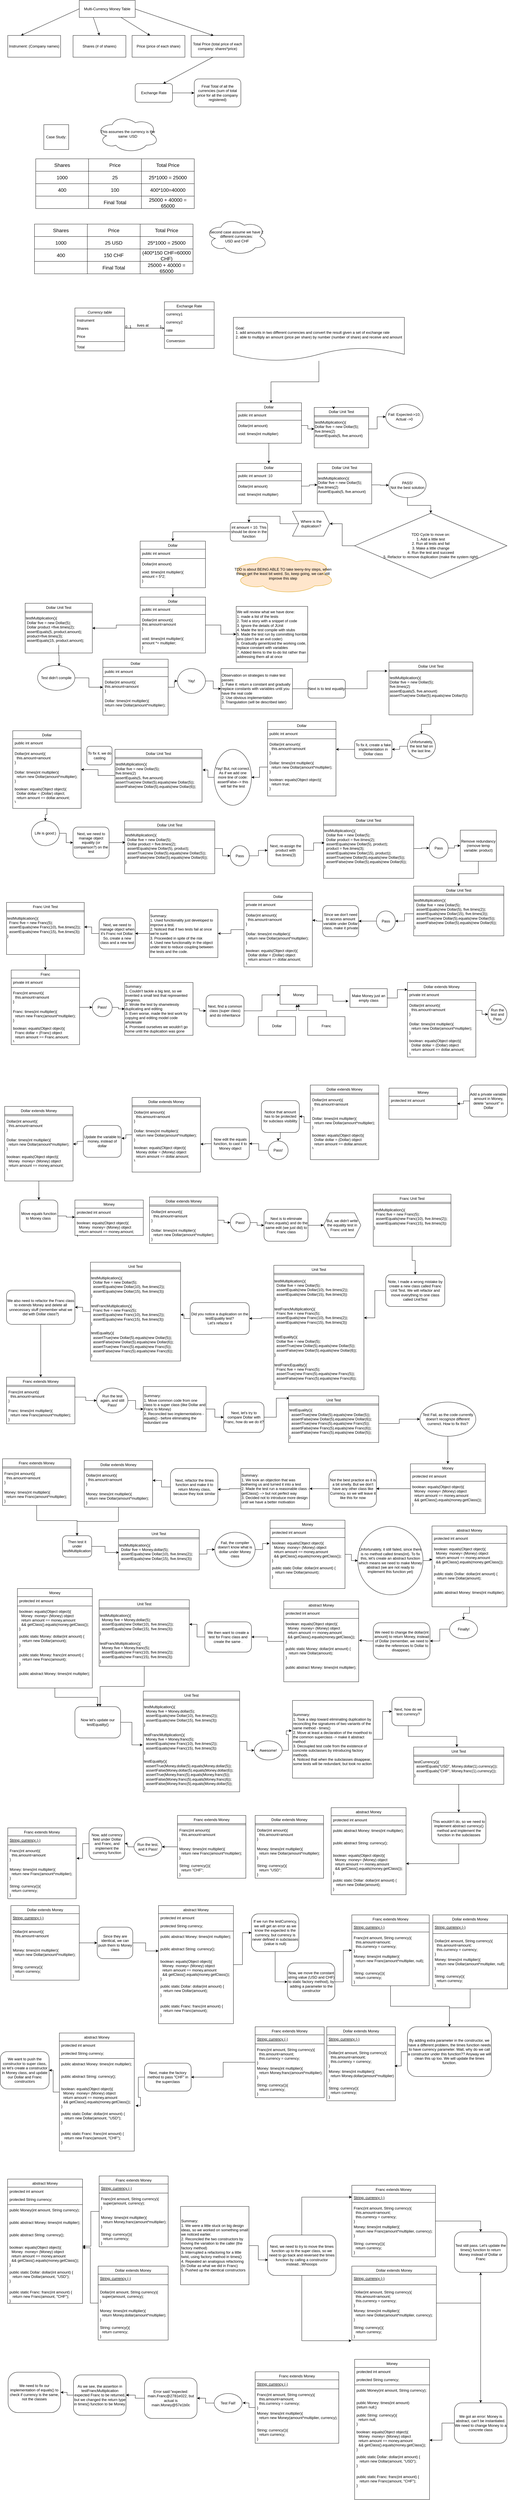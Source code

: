 <mxfile version="21.6.8" type="github">
  <diagram id="C5RBs43oDa-KdzZeNtuy" name="Page-1">
    <mxGraphModel dx="1434" dy="750" grid="1" gridSize="10" guides="1" tooltips="1" connect="1" arrows="1" fold="1" page="1" pageScale="1" pageWidth="827" pageHeight="1169" math="0" shadow="0">
      <root>
        <mxCell id="WIyWlLk6GJQsqaUBKTNV-0" />
        <mxCell id="WIyWlLk6GJQsqaUBKTNV-1" parent="WIyWlLk6GJQsqaUBKTNV-0" />
        <mxCell id="zkfFHV4jXpPFQw0GAbJ--0" value="Currency table" style="swimlane;fontStyle=2;align=center;verticalAlign=top;childLayout=stackLayout;horizontal=1;startSize=26;horizontalStack=0;resizeParent=1;resizeLast=0;collapsible=1;marginBottom=0;rounded=0;shadow=0;strokeWidth=1;" parent="WIyWlLk6GJQsqaUBKTNV-1" vertex="1">
          <mxGeometry x="250" y="1020" width="160" height="138" as="geometry">
            <mxRectangle x="230" y="140" width="160" height="26" as="alternateBounds" />
          </mxGeometry>
        </mxCell>
        <mxCell id="zkfFHV4jXpPFQw0GAbJ--1" value="Instrument" style="text;align=left;verticalAlign=top;spacingLeft=4;spacingRight=4;overflow=hidden;rotatable=0;points=[[0,0.5],[1,0.5]];portConstraint=eastwest;" parent="zkfFHV4jXpPFQw0GAbJ--0" vertex="1">
          <mxGeometry y="26" width="160" height="26" as="geometry" />
        </mxCell>
        <mxCell id="zkfFHV4jXpPFQw0GAbJ--2" value="Shares" style="text;align=left;verticalAlign=top;spacingLeft=4;spacingRight=4;overflow=hidden;rotatable=0;points=[[0,0.5],[1,0.5]];portConstraint=eastwest;rounded=0;shadow=0;html=0;" parent="zkfFHV4jXpPFQw0GAbJ--0" vertex="1">
          <mxGeometry y="52" width="160" height="26" as="geometry" />
        </mxCell>
        <mxCell id="zkfFHV4jXpPFQw0GAbJ--3" value="Price" style="text;align=left;verticalAlign=top;spacingLeft=4;spacingRight=4;overflow=hidden;rotatable=0;points=[[0,0.5],[1,0.5]];portConstraint=eastwest;rounded=0;shadow=0;html=0;" parent="zkfFHV4jXpPFQw0GAbJ--0" vertex="1">
          <mxGeometry y="78" width="160" height="26" as="geometry" />
        </mxCell>
        <mxCell id="zkfFHV4jXpPFQw0GAbJ--4" value="" style="line;html=1;strokeWidth=1;align=left;verticalAlign=middle;spacingTop=-1;spacingLeft=3;spacingRight=3;rotatable=0;labelPosition=right;points=[];portConstraint=eastwest;" parent="zkfFHV4jXpPFQw0GAbJ--0" vertex="1">
          <mxGeometry y="104" width="160" height="8" as="geometry" />
        </mxCell>
        <mxCell id="zkfFHV4jXpPFQw0GAbJ--5" value="Total" style="text;align=left;verticalAlign=top;spacingLeft=4;spacingRight=4;overflow=hidden;rotatable=0;points=[[0,0.5],[1,0.5]];portConstraint=eastwest;" parent="zkfFHV4jXpPFQw0GAbJ--0" vertex="1">
          <mxGeometry y="112" width="160" height="26" as="geometry" />
        </mxCell>
        <mxCell id="K9V3QC0t0sdOItGHkeq5-19" style="edgeStyle=orthogonalEdgeStyle;rounded=0;orthogonalLoop=1;jettySize=auto;html=1;entryX=0.5;entryY=0;entryDx=0;entryDy=0;" parent="WIyWlLk6GJQsqaUBKTNV-1" source="zkfFHV4jXpPFQw0GAbJ--6" target="K9V3QC0t0sdOItGHkeq5-5" edge="1">
          <mxGeometry relative="1" as="geometry" />
        </mxCell>
        <mxCell id="zkfFHV4jXpPFQw0GAbJ--6" value="Dollar" style="swimlane;fontStyle=0;align=center;verticalAlign=top;childLayout=stackLayout;horizontal=1;startSize=26;horizontalStack=0;resizeParent=1;resizeLast=0;collapsible=1;marginBottom=0;rounded=0;shadow=0;strokeWidth=1;" parent="WIyWlLk6GJQsqaUBKTNV-1" vertex="1">
          <mxGeometry x="769" y="1325" width="210" height="130" as="geometry">
            <mxRectangle x="130" y="380" width="160" height="26" as="alternateBounds" />
          </mxGeometry>
        </mxCell>
        <mxCell id="zkfFHV4jXpPFQw0GAbJ--7" value="public int amount " style="text;align=left;verticalAlign=top;spacingLeft=4;spacingRight=4;overflow=hidden;rotatable=0;points=[[0,0.5],[1,0.5]];portConstraint=eastwest;" parent="zkfFHV4jXpPFQw0GAbJ--6" vertex="1">
          <mxGeometry y="26" width="210" height="26" as="geometry" />
        </mxCell>
        <mxCell id="zkfFHV4jXpPFQw0GAbJ--9" value="" style="line;html=1;strokeWidth=1;align=left;verticalAlign=middle;spacingTop=-1;spacingLeft=3;spacingRight=3;rotatable=0;labelPosition=right;points=[];portConstraint=eastwest;" parent="zkfFHV4jXpPFQw0GAbJ--6" vertex="1">
          <mxGeometry y="52" width="210" height="8" as="geometry" />
        </mxCell>
        <mxCell id="zkfFHV4jXpPFQw0GAbJ--10" value="Dollar(int amount)" style="text;align=left;verticalAlign=top;spacingLeft=4;spacingRight=4;overflow=hidden;rotatable=0;points=[[0,0.5],[1,0.5]];portConstraint=eastwest;fontStyle=0" parent="zkfFHV4jXpPFQw0GAbJ--6" vertex="1">
          <mxGeometry y="60" width="210" height="26" as="geometry" />
        </mxCell>
        <mxCell id="K9V3QC0t0sdOItGHkeq5-0" value="void: times(int multiplier)" style="text;align=left;verticalAlign=top;spacingLeft=4;spacingRight=4;overflow=hidden;rotatable=0;points=[[0,0.5],[1,0.5]];portConstraint=eastwest;rounded=0;shadow=0;html=0;" parent="zkfFHV4jXpPFQw0GAbJ--6" vertex="1">
          <mxGeometry y="86" width="210" height="26" as="geometry" />
        </mxCell>
        <mxCell id="zkfFHV4jXpPFQw0GAbJ--13" value="Dollar Unit Test" style="swimlane;fontStyle=0;align=center;verticalAlign=top;childLayout=stackLayout;horizontal=1;startSize=26;horizontalStack=0;resizeParent=1;resizeLast=0;collapsible=1;marginBottom=0;rounded=0;shadow=0;strokeWidth=1;" parent="WIyWlLk6GJQsqaUBKTNV-1" vertex="1">
          <mxGeometry x="1020" y="1340" width="175" height="130" as="geometry">
            <mxRectangle x="340" y="380" width="170" height="26" as="alternateBounds" />
          </mxGeometry>
        </mxCell>
        <mxCell id="zkfFHV4jXpPFQw0GAbJ--15" value="" style="line;html=1;strokeWidth=1;align=left;verticalAlign=middle;spacingTop=-1;spacingLeft=3;spacingRight=3;rotatable=0;labelPosition=right;points=[];portConstraint=eastwest;" parent="zkfFHV4jXpPFQw0GAbJ--13" vertex="1">
          <mxGeometry y="26" width="175" height="8" as="geometry" />
        </mxCell>
        <mxCell id="K9V3QC0t0sdOItGHkeq5-2" value="testMultiplication(){&lt;br&gt;Dollar five = new Dollar(5);&lt;br&gt;five.times(2)&lt;br&gt;AssertEquals(5, five.amount)" style="text;html=1;align=left;verticalAlign=middle;resizable=0;points=[];autosize=1;strokeColor=none;fillColor=none;" parent="zkfFHV4jXpPFQw0GAbJ--13" vertex="1">
          <mxGeometry y="34" width="175" height="70" as="geometry" />
        </mxCell>
        <mxCell id="zkfFHV4jXpPFQw0GAbJ--17" value="Exchange Rate" style="swimlane;fontStyle=0;align=center;verticalAlign=top;childLayout=stackLayout;horizontal=1;startSize=26;horizontalStack=0;resizeParent=1;resizeLast=0;collapsible=1;marginBottom=0;rounded=0;shadow=0;strokeWidth=1;" parent="WIyWlLk6GJQsqaUBKTNV-1" vertex="1">
          <mxGeometry x="538" y="1000" width="160" height="150" as="geometry">
            <mxRectangle x="550" y="140" width="160" height="26" as="alternateBounds" />
          </mxGeometry>
        </mxCell>
        <mxCell id="zkfFHV4jXpPFQw0GAbJ--18" value="currency1" style="text;align=left;verticalAlign=top;spacingLeft=4;spacingRight=4;overflow=hidden;rotatable=0;points=[[0,0.5],[1,0.5]];portConstraint=eastwest;" parent="zkfFHV4jXpPFQw0GAbJ--17" vertex="1">
          <mxGeometry y="26" width="160" height="26" as="geometry" />
        </mxCell>
        <mxCell id="zkfFHV4jXpPFQw0GAbJ--19" value="currency2" style="text;align=left;verticalAlign=top;spacingLeft=4;spacingRight=4;overflow=hidden;rotatable=0;points=[[0,0.5],[1,0.5]];portConstraint=eastwest;rounded=0;shadow=0;html=0;" parent="zkfFHV4jXpPFQw0GAbJ--17" vertex="1">
          <mxGeometry y="52" width="160" height="26" as="geometry" />
        </mxCell>
        <mxCell id="zkfFHV4jXpPFQw0GAbJ--22" value="rate" style="text;align=left;verticalAlign=top;spacingLeft=4;spacingRight=4;overflow=hidden;rotatable=0;points=[[0,0.5],[1,0.5]];portConstraint=eastwest;rounded=0;shadow=0;html=0;" parent="zkfFHV4jXpPFQw0GAbJ--17" vertex="1">
          <mxGeometry y="78" width="160" height="26" as="geometry" />
        </mxCell>
        <mxCell id="zkfFHV4jXpPFQw0GAbJ--23" value="" style="line;html=1;strokeWidth=1;align=left;verticalAlign=middle;spacingTop=-1;spacingLeft=3;spacingRight=3;rotatable=0;labelPosition=right;points=[];portConstraint=eastwest;" parent="zkfFHV4jXpPFQw0GAbJ--17" vertex="1">
          <mxGeometry y="104" width="160" height="8" as="geometry" />
        </mxCell>
        <mxCell id="zkfFHV4jXpPFQw0GAbJ--24" value="Conversion" style="text;align=left;verticalAlign=top;spacingLeft=4;spacingRight=4;overflow=hidden;rotatable=0;points=[[0,0.5],[1,0.5]];portConstraint=eastwest;" parent="zkfFHV4jXpPFQw0GAbJ--17" vertex="1">
          <mxGeometry y="112" width="160" height="26" as="geometry" />
        </mxCell>
        <mxCell id="zkfFHV4jXpPFQw0GAbJ--26" value="" style="endArrow=open;shadow=0;strokeWidth=1;rounded=0;endFill=1;edgeStyle=elbowEdgeStyle;elbow=vertical;" parent="WIyWlLk6GJQsqaUBKTNV-1" source="zkfFHV4jXpPFQw0GAbJ--0" target="zkfFHV4jXpPFQw0GAbJ--17" edge="1">
          <mxGeometry x="0.5" y="41" relative="1" as="geometry">
            <mxPoint x="410" y="1092" as="sourcePoint" />
            <mxPoint x="570" y="1092" as="targetPoint" />
            <mxPoint x="-40" y="32" as="offset" />
          </mxGeometry>
        </mxCell>
        <mxCell id="zkfFHV4jXpPFQw0GAbJ--27" value="0..1" style="resizable=0;align=left;verticalAlign=bottom;labelBackgroundColor=none;fontSize=12;" parent="zkfFHV4jXpPFQw0GAbJ--26" connectable="0" vertex="1">
          <mxGeometry x="-1" relative="1" as="geometry">
            <mxPoint y="4" as="offset" />
          </mxGeometry>
        </mxCell>
        <mxCell id="zkfFHV4jXpPFQw0GAbJ--28" value="1" style="resizable=0;align=right;verticalAlign=bottom;labelBackgroundColor=none;fontSize=12;" parent="zkfFHV4jXpPFQw0GAbJ--26" connectable="0" vertex="1">
          <mxGeometry x="1" relative="1" as="geometry">
            <mxPoint x="-7" y="4" as="offset" />
          </mxGeometry>
        </mxCell>
        <mxCell id="zkfFHV4jXpPFQw0GAbJ--29" value="lives at" style="text;html=1;resizable=0;points=[];;align=center;verticalAlign=middle;labelBackgroundColor=none;rounded=0;shadow=0;strokeWidth=1;fontSize=12;" parent="zkfFHV4jXpPFQw0GAbJ--26" vertex="1" connectable="0">
          <mxGeometry x="0.5" y="49" relative="1" as="geometry">
            <mxPoint x="-38" y="40" as="offset" />
          </mxGeometry>
        </mxCell>
        <mxCell id="GJQKmAsqIFzK3T6_oYsG-0" value="Multi-Currency Money Table" style="rounded=0;whiteSpace=wrap;html=1;" parent="WIyWlLk6GJQsqaUBKTNV-1" vertex="1">
          <mxGeometry x="264" y="30" width="180" height="55" as="geometry" />
        </mxCell>
        <mxCell id="GJQKmAsqIFzK3T6_oYsG-1" value="Instrument: (Company names)" style="rounded=0;whiteSpace=wrap;html=1;" parent="WIyWlLk6GJQsqaUBKTNV-1" vertex="1">
          <mxGeometry x="34" y="143" width="170" height="70" as="geometry" />
        </mxCell>
        <mxCell id="GJQKmAsqIFzK3T6_oYsG-2" value="Shares (# of shares)" style="rounded=0;whiteSpace=wrap;html=1;" parent="WIyWlLk6GJQsqaUBKTNV-1" vertex="1">
          <mxGeometry x="244" y="143" width="170" height="70" as="geometry" />
        </mxCell>
        <mxCell id="GJQKmAsqIFzK3T6_oYsG-4" value="" style="endArrow=classic;html=1;rounded=0;entryX=0.25;entryY=0;entryDx=0;entryDy=0;exitX=0;exitY=0.5;exitDx=0;exitDy=0;" parent="WIyWlLk6GJQsqaUBKTNV-1" source="GJQKmAsqIFzK3T6_oYsG-0" target="GJQKmAsqIFzK3T6_oYsG-1" edge="1">
          <mxGeometry width="50" height="50" relative="1" as="geometry">
            <mxPoint x="104" y="93" as="sourcePoint" />
            <mxPoint x="154" y="43" as="targetPoint" />
          </mxGeometry>
        </mxCell>
        <mxCell id="GJQKmAsqIFzK3T6_oYsG-5" value="" style="endArrow=classic;html=1;rounded=0;entryX=0.5;entryY=0;entryDx=0;entryDy=0;exitX=0.25;exitY=1;exitDx=0;exitDy=0;" parent="WIyWlLk6GJQsqaUBKTNV-1" source="GJQKmAsqIFzK3T6_oYsG-0" target="GJQKmAsqIFzK3T6_oYsG-2" edge="1">
          <mxGeometry width="50" height="50" relative="1" as="geometry">
            <mxPoint x="274" y="68" as="sourcePoint" />
            <mxPoint x="87" y="153" as="targetPoint" />
            <Array as="points" />
          </mxGeometry>
        </mxCell>
        <mxCell id="GJQKmAsqIFzK3T6_oYsG-6" value="Price (price of each share)" style="rounded=0;whiteSpace=wrap;html=1;" parent="WIyWlLk6GJQsqaUBKTNV-1" vertex="1">
          <mxGeometry x="434" y="143" width="170" height="70" as="geometry" />
        </mxCell>
        <mxCell id="GJQKmAsqIFzK3T6_oYsG-7" value="Total Price (total price of each company: shares*price)" style="rounded=0;whiteSpace=wrap;html=1;" parent="WIyWlLk6GJQsqaUBKTNV-1" vertex="1">
          <mxGeometry x="624" y="143" width="170" height="70" as="geometry" />
        </mxCell>
        <mxCell id="GJQKmAsqIFzK3T6_oYsG-8" value="" style="endArrow=classic;html=1;rounded=0;entryX=0.5;entryY=0;entryDx=0;entryDy=0;" parent="WIyWlLk6GJQsqaUBKTNV-1" source="GJQKmAsqIFzK3T6_oYsG-0" edge="1">
          <mxGeometry width="50" height="50" relative="1" as="geometry">
            <mxPoint x="472" y="85" as="sourcePoint" />
            <mxPoint x="492" y="143" as="targetPoint" />
            <Array as="points" />
          </mxGeometry>
        </mxCell>
        <mxCell id="GJQKmAsqIFzK3T6_oYsG-9" value="" style="endArrow=classic;html=1;rounded=0;entryX=0.426;entryY=0.011;entryDx=0;entryDy=0;entryPerimeter=0;" parent="WIyWlLk6GJQsqaUBKTNV-1" target="GJQKmAsqIFzK3T6_oYsG-7" edge="1">
          <mxGeometry width="50" height="50" relative="1" as="geometry">
            <mxPoint x="444" y="58" as="sourcePoint" />
            <mxPoint x="538" y="116" as="targetPoint" />
            <Array as="points" />
          </mxGeometry>
        </mxCell>
        <mxCell id="GJQKmAsqIFzK3T6_oYsG-11" value="Final Total of all the currencies (sum of total price for all the company registered)" style="rounded=1;whiteSpace=wrap;html=1;" parent="WIyWlLk6GJQsqaUBKTNV-1" vertex="1">
          <mxGeometry x="634" y="283" width="150" height="90" as="geometry" />
        </mxCell>
        <mxCell id="GJQKmAsqIFzK3T6_oYsG-12" value="" style="endArrow=classic;html=1;rounded=0;entryX=0.75;entryY=0;entryDx=0;entryDy=0;" parent="WIyWlLk6GJQsqaUBKTNV-1" target="GJQKmAsqIFzK3T6_oYsG-13" edge="1">
          <mxGeometry width="50" height="50" relative="1" as="geometry">
            <mxPoint x="694" y="213" as="sourcePoint" />
            <mxPoint x="534" y="283" as="targetPoint" />
            <Array as="points" />
          </mxGeometry>
        </mxCell>
        <mxCell id="GJQKmAsqIFzK3T6_oYsG-14" style="edgeStyle=orthogonalEdgeStyle;rounded=0;orthogonalLoop=1;jettySize=auto;html=1;entryX=0;entryY=0.5;entryDx=0;entryDy=0;" parent="WIyWlLk6GJQsqaUBKTNV-1" source="GJQKmAsqIFzK3T6_oYsG-13" target="GJQKmAsqIFzK3T6_oYsG-11" edge="1">
          <mxGeometry relative="1" as="geometry" />
        </mxCell>
        <mxCell id="GJQKmAsqIFzK3T6_oYsG-13" value="Exchange Rate" style="rounded=1;whiteSpace=wrap;html=1;" parent="WIyWlLk6GJQsqaUBKTNV-1" vertex="1">
          <mxGeometry x="444" y="298" width="120" height="60" as="geometry" />
        </mxCell>
        <mxCell id="GJQKmAsqIFzK3T6_oYsG-15" value="Case Study:&lt;br&gt;" style="whiteSpace=wrap;html=1;aspect=fixed;" parent="WIyWlLk6GJQsqaUBKTNV-1" vertex="1">
          <mxGeometry x="150" y="430" width="80" height="80" as="geometry" />
        </mxCell>
        <mxCell id="GJQKmAsqIFzK3T6_oYsG-17" value="" style="shape=table;startSize=0;container=1;collapsible=0;childLayout=tableLayout;fontSize=16;" parent="WIyWlLk6GJQsqaUBKTNV-1" vertex="1">
          <mxGeometry x="124" y="540" width="510" height="160" as="geometry" />
        </mxCell>
        <mxCell id="GJQKmAsqIFzK3T6_oYsG-18" value="" style="shape=tableRow;horizontal=0;startSize=0;swimlaneHead=0;swimlaneBody=0;strokeColor=inherit;top=0;left=0;bottom=0;right=0;collapsible=0;dropTarget=0;fillColor=none;points=[[0,0.5],[1,0.5]];portConstraint=eastwest;fontSize=16;" parent="GJQKmAsqIFzK3T6_oYsG-17" vertex="1">
          <mxGeometry width="510" height="40" as="geometry" />
        </mxCell>
        <mxCell id="GJQKmAsqIFzK3T6_oYsG-19" value="Shares" style="shape=partialRectangle;html=1;whiteSpace=wrap;connectable=0;strokeColor=inherit;overflow=hidden;fillColor=none;top=0;left=0;bottom=0;right=0;pointerEvents=1;fontSize=16;" parent="GJQKmAsqIFzK3T6_oYsG-18" vertex="1">
          <mxGeometry width="170" height="40" as="geometry">
            <mxRectangle width="170" height="40" as="alternateBounds" />
          </mxGeometry>
        </mxCell>
        <mxCell id="GJQKmAsqIFzK3T6_oYsG-20" value="Price" style="shape=partialRectangle;html=1;whiteSpace=wrap;connectable=0;strokeColor=inherit;overflow=hidden;fillColor=none;top=0;left=0;bottom=0;right=0;pointerEvents=1;fontSize=16;" parent="GJQKmAsqIFzK3T6_oYsG-18" vertex="1">
          <mxGeometry x="170" width="170" height="40" as="geometry">
            <mxRectangle width="170" height="40" as="alternateBounds" />
          </mxGeometry>
        </mxCell>
        <mxCell id="GJQKmAsqIFzK3T6_oYsG-21" value="Total Price" style="shape=partialRectangle;html=1;whiteSpace=wrap;connectable=0;strokeColor=inherit;overflow=hidden;fillColor=none;top=0;left=0;bottom=0;right=0;pointerEvents=1;fontSize=16;" parent="GJQKmAsqIFzK3T6_oYsG-18" vertex="1">
          <mxGeometry x="340" width="170" height="40" as="geometry">
            <mxRectangle width="170" height="40" as="alternateBounds" />
          </mxGeometry>
        </mxCell>
        <mxCell id="GJQKmAsqIFzK3T6_oYsG-30" value="" style="shape=tableRow;horizontal=0;startSize=0;swimlaneHead=0;swimlaneBody=0;strokeColor=inherit;top=0;left=0;bottom=0;right=0;collapsible=0;dropTarget=0;fillColor=none;points=[[0,0.5],[1,0.5]];portConstraint=eastwest;fontSize=16;" parent="GJQKmAsqIFzK3T6_oYsG-17" vertex="1">
          <mxGeometry y="40" width="510" height="40" as="geometry" />
        </mxCell>
        <mxCell id="GJQKmAsqIFzK3T6_oYsG-31" value="1000" style="shape=partialRectangle;html=1;whiteSpace=wrap;connectable=0;strokeColor=inherit;overflow=hidden;fillColor=none;top=0;left=0;bottom=0;right=0;pointerEvents=1;fontSize=16;" parent="GJQKmAsqIFzK3T6_oYsG-30" vertex="1">
          <mxGeometry width="170" height="40" as="geometry">
            <mxRectangle width="170" height="40" as="alternateBounds" />
          </mxGeometry>
        </mxCell>
        <mxCell id="GJQKmAsqIFzK3T6_oYsG-32" value="25" style="shape=partialRectangle;html=1;whiteSpace=wrap;connectable=0;strokeColor=inherit;overflow=hidden;fillColor=none;top=0;left=0;bottom=0;right=0;pointerEvents=1;fontSize=16;" parent="GJQKmAsqIFzK3T6_oYsG-30" vertex="1">
          <mxGeometry x="170" width="170" height="40" as="geometry">
            <mxRectangle width="170" height="40" as="alternateBounds" />
          </mxGeometry>
        </mxCell>
        <mxCell id="GJQKmAsqIFzK3T6_oYsG-33" value="25*1000 = 25000" style="shape=partialRectangle;html=1;whiteSpace=wrap;connectable=0;strokeColor=inherit;overflow=hidden;fillColor=none;top=0;left=0;bottom=0;right=0;pointerEvents=1;fontSize=16;" parent="GJQKmAsqIFzK3T6_oYsG-30" vertex="1">
          <mxGeometry x="340" width="170" height="40" as="geometry">
            <mxRectangle width="170" height="40" as="alternateBounds" />
          </mxGeometry>
        </mxCell>
        <mxCell id="GJQKmAsqIFzK3T6_oYsG-22" value="" style="shape=tableRow;horizontal=0;startSize=0;swimlaneHead=0;swimlaneBody=0;strokeColor=inherit;top=0;left=0;bottom=0;right=0;collapsible=0;dropTarget=0;fillColor=none;points=[[0,0.5],[1,0.5]];portConstraint=eastwest;fontSize=16;" parent="GJQKmAsqIFzK3T6_oYsG-17" vertex="1">
          <mxGeometry y="80" width="510" height="40" as="geometry" />
        </mxCell>
        <mxCell id="GJQKmAsqIFzK3T6_oYsG-23" value="400" style="shape=partialRectangle;html=1;whiteSpace=wrap;connectable=0;strokeColor=inherit;overflow=hidden;fillColor=none;top=0;left=0;bottom=0;right=0;pointerEvents=1;fontSize=16;" parent="GJQKmAsqIFzK3T6_oYsG-22" vertex="1">
          <mxGeometry width="170" height="40" as="geometry">
            <mxRectangle width="170" height="40" as="alternateBounds" />
          </mxGeometry>
        </mxCell>
        <mxCell id="GJQKmAsqIFzK3T6_oYsG-24" value="100" style="shape=partialRectangle;html=1;whiteSpace=wrap;connectable=0;strokeColor=inherit;overflow=hidden;fillColor=none;top=0;left=0;bottom=0;right=0;pointerEvents=1;fontSize=16;" parent="GJQKmAsqIFzK3T6_oYsG-22" vertex="1">
          <mxGeometry x="170" width="170" height="40" as="geometry">
            <mxRectangle width="170" height="40" as="alternateBounds" />
          </mxGeometry>
        </mxCell>
        <mxCell id="GJQKmAsqIFzK3T6_oYsG-25" value="400*100=40000" style="shape=partialRectangle;html=1;whiteSpace=wrap;connectable=0;strokeColor=inherit;overflow=hidden;fillColor=none;top=0;left=0;bottom=0;right=0;pointerEvents=1;fontSize=16;" parent="GJQKmAsqIFzK3T6_oYsG-22" vertex="1">
          <mxGeometry x="340" width="170" height="40" as="geometry">
            <mxRectangle width="170" height="40" as="alternateBounds" />
          </mxGeometry>
        </mxCell>
        <mxCell id="GJQKmAsqIFzK3T6_oYsG-26" value="" style="shape=tableRow;horizontal=0;startSize=0;swimlaneHead=0;swimlaneBody=0;strokeColor=inherit;top=0;left=0;bottom=0;right=0;collapsible=0;dropTarget=0;fillColor=none;points=[[0,0.5],[1,0.5]];portConstraint=eastwest;fontSize=16;" parent="GJQKmAsqIFzK3T6_oYsG-17" vertex="1">
          <mxGeometry y="120" width="510" height="40" as="geometry" />
        </mxCell>
        <mxCell id="GJQKmAsqIFzK3T6_oYsG-27" value="" style="shape=partialRectangle;html=1;whiteSpace=wrap;connectable=0;strokeColor=inherit;overflow=hidden;fillColor=none;top=0;left=0;bottom=0;right=0;pointerEvents=1;fontSize=16;" parent="GJQKmAsqIFzK3T6_oYsG-26" vertex="1">
          <mxGeometry width="170" height="40" as="geometry">
            <mxRectangle width="170" height="40" as="alternateBounds" />
          </mxGeometry>
        </mxCell>
        <mxCell id="GJQKmAsqIFzK3T6_oYsG-28" value="Final Total" style="shape=partialRectangle;html=1;whiteSpace=wrap;connectable=0;strokeColor=inherit;overflow=hidden;fillColor=none;top=0;left=0;bottom=0;right=0;pointerEvents=1;fontSize=16;" parent="GJQKmAsqIFzK3T6_oYsG-26" vertex="1">
          <mxGeometry x="170" width="170" height="40" as="geometry">
            <mxRectangle width="170" height="40" as="alternateBounds" />
          </mxGeometry>
        </mxCell>
        <mxCell id="GJQKmAsqIFzK3T6_oYsG-29" value="25000 + 40000 = 65000" style="shape=partialRectangle;html=1;whiteSpace=wrap;connectable=0;strokeColor=inherit;overflow=hidden;fillColor=none;top=0;left=0;bottom=0;right=0;pointerEvents=1;fontSize=16;" parent="GJQKmAsqIFzK3T6_oYsG-26" vertex="1">
          <mxGeometry x="340" width="170" height="40" as="geometry">
            <mxRectangle width="170" height="40" as="alternateBounds" />
          </mxGeometry>
        </mxCell>
        <mxCell id="GJQKmAsqIFzK3T6_oYsG-35" value="This assumes the currency is the same: USD" style="ellipse;shape=cloud;whiteSpace=wrap;html=1;" parent="WIyWlLk6GJQsqaUBKTNV-1" vertex="1">
          <mxGeometry x="320" y="400" width="200" height="120" as="geometry" />
        </mxCell>
        <mxCell id="GJQKmAsqIFzK3T6_oYsG-36" value="" style="shape=table;startSize=0;container=1;collapsible=0;childLayout=tableLayout;fontSize=16;" parent="WIyWlLk6GJQsqaUBKTNV-1" vertex="1">
          <mxGeometry x="120" y="750" width="510" height="160" as="geometry" />
        </mxCell>
        <mxCell id="GJQKmAsqIFzK3T6_oYsG-37" value="" style="shape=tableRow;horizontal=0;startSize=0;swimlaneHead=0;swimlaneBody=0;strokeColor=inherit;top=0;left=0;bottom=0;right=0;collapsible=0;dropTarget=0;fillColor=none;points=[[0,0.5],[1,0.5]];portConstraint=eastwest;fontSize=16;" parent="GJQKmAsqIFzK3T6_oYsG-36" vertex="1">
          <mxGeometry width="510" height="40" as="geometry" />
        </mxCell>
        <mxCell id="GJQKmAsqIFzK3T6_oYsG-38" value="Shares" style="shape=partialRectangle;html=1;whiteSpace=wrap;connectable=0;strokeColor=inherit;overflow=hidden;fillColor=none;top=0;left=0;bottom=0;right=0;pointerEvents=1;fontSize=16;" parent="GJQKmAsqIFzK3T6_oYsG-37" vertex="1">
          <mxGeometry width="170" height="40" as="geometry">
            <mxRectangle width="170" height="40" as="alternateBounds" />
          </mxGeometry>
        </mxCell>
        <mxCell id="GJQKmAsqIFzK3T6_oYsG-39" value="Price" style="shape=partialRectangle;html=1;whiteSpace=wrap;connectable=0;strokeColor=inherit;overflow=hidden;fillColor=none;top=0;left=0;bottom=0;right=0;pointerEvents=1;fontSize=16;" parent="GJQKmAsqIFzK3T6_oYsG-37" vertex="1">
          <mxGeometry x="170" width="170" height="40" as="geometry">
            <mxRectangle width="170" height="40" as="alternateBounds" />
          </mxGeometry>
        </mxCell>
        <mxCell id="GJQKmAsqIFzK3T6_oYsG-40" value="Total Price" style="shape=partialRectangle;html=1;whiteSpace=wrap;connectable=0;strokeColor=inherit;overflow=hidden;fillColor=none;top=0;left=0;bottom=0;right=0;pointerEvents=1;fontSize=16;" parent="GJQKmAsqIFzK3T6_oYsG-37" vertex="1">
          <mxGeometry x="340" width="170" height="40" as="geometry">
            <mxRectangle width="170" height="40" as="alternateBounds" />
          </mxGeometry>
        </mxCell>
        <mxCell id="GJQKmAsqIFzK3T6_oYsG-41" value="" style="shape=tableRow;horizontal=0;startSize=0;swimlaneHead=0;swimlaneBody=0;strokeColor=inherit;top=0;left=0;bottom=0;right=0;collapsible=0;dropTarget=0;fillColor=none;points=[[0,0.5],[1,0.5]];portConstraint=eastwest;fontSize=16;" parent="GJQKmAsqIFzK3T6_oYsG-36" vertex="1">
          <mxGeometry y="40" width="510" height="40" as="geometry" />
        </mxCell>
        <mxCell id="GJQKmAsqIFzK3T6_oYsG-42" value="1000" style="shape=partialRectangle;html=1;whiteSpace=wrap;connectable=0;strokeColor=inherit;overflow=hidden;fillColor=none;top=0;left=0;bottom=0;right=0;pointerEvents=1;fontSize=16;" parent="GJQKmAsqIFzK3T6_oYsG-41" vertex="1">
          <mxGeometry width="170" height="40" as="geometry">
            <mxRectangle width="170" height="40" as="alternateBounds" />
          </mxGeometry>
        </mxCell>
        <mxCell id="GJQKmAsqIFzK3T6_oYsG-43" value="25 USD" style="shape=partialRectangle;html=1;whiteSpace=wrap;connectable=0;strokeColor=inherit;overflow=hidden;fillColor=none;top=0;left=0;bottom=0;right=0;pointerEvents=1;fontSize=16;" parent="GJQKmAsqIFzK3T6_oYsG-41" vertex="1">
          <mxGeometry x="170" width="170" height="40" as="geometry">
            <mxRectangle width="170" height="40" as="alternateBounds" />
          </mxGeometry>
        </mxCell>
        <mxCell id="GJQKmAsqIFzK3T6_oYsG-44" value="25*1000 = 25000" style="shape=partialRectangle;html=1;whiteSpace=wrap;connectable=0;strokeColor=inherit;overflow=hidden;fillColor=none;top=0;left=0;bottom=0;right=0;pointerEvents=1;fontSize=16;" parent="GJQKmAsqIFzK3T6_oYsG-41" vertex="1">
          <mxGeometry x="340" width="170" height="40" as="geometry">
            <mxRectangle width="170" height="40" as="alternateBounds" />
          </mxGeometry>
        </mxCell>
        <mxCell id="GJQKmAsqIFzK3T6_oYsG-45" value="" style="shape=tableRow;horizontal=0;startSize=0;swimlaneHead=0;swimlaneBody=0;strokeColor=inherit;top=0;left=0;bottom=0;right=0;collapsible=0;dropTarget=0;fillColor=none;points=[[0,0.5],[1,0.5]];portConstraint=eastwest;fontSize=16;" parent="GJQKmAsqIFzK3T6_oYsG-36" vertex="1">
          <mxGeometry y="80" width="510" height="40" as="geometry" />
        </mxCell>
        <mxCell id="GJQKmAsqIFzK3T6_oYsG-46" value="400" style="shape=partialRectangle;html=1;whiteSpace=wrap;connectable=0;strokeColor=inherit;overflow=hidden;fillColor=none;top=0;left=0;bottom=0;right=0;pointerEvents=1;fontSize=16;" parent="GJQKmAsqIFzK3T6_oYsG-45" vertex="1">
          <mxGeometry width="170" height="40" as="geometry">
            <mxRectangle width="170" height="40" as="alternateBounds" />
          </mxGeometry>
        </mxCell>
        <mxCell id="GJQKmAsqIFzK3T6_oYsG-47" value="150 CHF" style="shape=partialRectangle;html=1;whiteSpace=wrap;connectable=0;strokeColor=inherit;overflow=hidden;fillColor=none;top=0;left=0;bottom=0;right=0;pointerEvents=1;fontSize=16;" parent="GJQKmAsqIFzK3T6_oYsG-45" vertex="1">
          <mxGeometry x="170" width="170" height="40" as="geometry">
            <mxRectangle width="170" height="40" as="alternateBounds" />
          </mxGeometry>
        </mxCell>
        <mxCell id="GJQKmAsqIFzK3T6_oYsG-48" value="(400*150 CHF=60000 CHF)" style="shape=partialRectangle;html=1;whiteSpace=wrap;connectable=0;strokeColor=inherit;overflow=hidden;fillColor=none;top=0;left=0;bottom=0;right=0;pointerEvents=1;fontSize=16;" parent="GJQKmAsqIFzK3T6_oYsG-45" vertex="1">
          <mxGeometry x="340" width="170" height="40" as="geometry">
            <mxRectangle width="170" height="40" as="alternateBounds" />
          </mxGeometry>
        </mxCell>
        <mxCell id="GJQKmAsqIFzK3T6_oYsG-49" value="" style="shape=tableRow;horizontal=0;startSize=0;swimlaneHead=0;swimlaneBody=0;strokeColor=inherit;top=0;left=0;bottom=0;right=0;collapsible=0;dropTarget=0;fillColor=none;points=[[0,0.5],[1,0.5]];portConstraint=eastwest;fontSize=16;" parent="GJQKmAsqIFzK3T6_oYsG-36" vertex="1">
          <mxGeometry y="120" width="510" height="40" as="geometry" />
        </mxCell>
        <mxCell id="GJQKmAsqIFzK3T6_oYsG-50" value="" style="shape=partialRectangle;html=1;whiteSpace=wrap;connectable=0;strokeColor=inherit;overflow=hidden;fillColor=none;top=0;left=0;bottom=0;right=0;pointerEvents=1;fontSize=16;" parent="GJQKmAsqIFzK3T6_oYsG-49" vertex="1">
          <mxGeometry width="170" height="40" as="geometry">
            <mxRectangle width="170" height="40" as="alternateBounds" />
          </mxGeometry>
        </mxCell>
        <mxCell id="GJQKmAsqIFzK3T6_oYsG-51" value="Final Total" style="shape=partialRectangle;html=1;whiteSpace=wrap;connectable=0;strokeColor=inherit;overflow=hidden;fillColor=none;top=0;left=0;bottom=0;right=0;pointerEvents=1;fontSize=16;" parent="GJQKmAsqIFzK3T6_oYsG-49" vertex="1">
          <mxGeometry x="170" width="170" height="40" as="geometry">
            <mxRectangle width="170" height="40" as="alternateBounds" />
          </mxGeometry>
        </mxCell>
        <mxCell id="GJQKmAsqIFzK3T6_oYsG-52" value="25000 + 40000 = 65000" style="shape=partialRectangle;html=1;whiteSpace=wrap;connectable=0;strokeColor=inherit;overflow=hidden;fillColor=none;top=0;left=0;bottom=0;right=0;pointerEvents=1;fontSize=16;" parent="GJQKmAsqIFzK3T6_oYsG-49" vertex="1">
          <mxGeometry x="340" width="170" height="40" as="geometry">
            <mxRectangle width="170" height="40" as="alternateBounds" />
          </mxGeometry>
        </mxCell>
        <mxCell id="GJQKmAsqIFzK3T6_oYsG-53" value="Second case assume we have 2 different currencies:&lt;br&gt;&amp;nbsp;USD and CHF" style="ellipse;shape=cloud;whiteSpace=wrap;html=1;" parent="WIyWlLk6GJQsqaUBKTNV-1" vertex="1">
          <mxGeometry x="670" y="730" width="200" height="120" as="geometry" />
        </mxCell>
        <mxCell id="K9V3QC0t0sdOItGHkeq5-1" style="edgeStyle=orthogonalEdgeStyle;rounded=0;orthogonalLoop=1;jettySize=auto;html=1;exitX=0.5;exitY=0;exitDx=0;exitDy=0;entryX=0.356;entryY=0.043;entryDx=0;entryDy=0;entryPerimeter=0;" parent="WIyWlLk6GJQsqaUBKTNV-1" source="zkfFHV4jXpPFQw0GAbJ--13" target="zkfFHV4jXpPFQw0GAbJ--13" edge="1">
          <mxGeometry relative="1" as="geometry" />
        </mxCell>
        <mxCell id="K9V3QC0t0sdOItGHkeq5-3" value="Fail: Expected-&amp;gt;10; Actual -&amp;gt;0" style="ellipse;whiteSpace=wrap;html=1;" parent="WIyWlLk6GJQsqaUBKTNV-1" vertex="1">
          <mxGeometry x="1250" y="1330" width="120" height="80" as="geometry" />
        </mxCell>
        <mxCell id="K9V3QC0t0sdOItGHkeq5-4" style="edgeStyle=orthogonalEdgeStyle;rounded=0;orthogonalLoop=1;jettySize=auto;html=1;entryX=0;entryY=0.5;entryDx=0;entryDy=0;" parent="WIyWlLk6GJQsqaUBKTNV-1" source="K9V3QC0t0sdOItGHkeq5-2" target="K9V3QC0t0sdOItGHkeq5-3" edge="1">
          <mxGeometry relative="1" as="geometry" />
        </mxCell>
        <mxCell id="K9V3QC0t0sdOItGHkeq5-5" value="Dollar" style="swimlane;fontStyle=0;align=center;verticalAlign=top;childLayout=stackLayout;horizontal=1;startSize=26;horizontalStack=0;resizeParent=1;resizeLast=0;collapsible=1;marginBottom=0;rounded=0;shadow=0;strokeWidth=1;" parent="WIyWlLk6GJQsqaUBKTNV-1" vertex="1">
          <mxGeometry x="769" y="1520" width="210" height="130" as="geometry">
            <mxRectangle x="130" y="380" width="160" height="26" as="alternateBounds" />
          </mxGeometry>
        </mxCell>
        <mxCell id="K9V3QC0t0sdOItGHkeq5-6" value="public int amount :10" style="text;align=left;verticalAlign=top;spacingLeft=4;spacingRight=4;overflow=hidden;rotatable=0;points=[[0,0.5],[1,0.5]];portConstraint=eastwest;" parent="K9V3QC0t0sdOItGHkeq5-5" vertex="1">
          <mxGeometry y="26" width="210" height="26" as="geometry" />
        </mxCell>
        <mxCell id="K9V3QC0t0sdOItGHkeq5-7" value="" style="line;html=1;strokeWidth=1;align=left;verticalAlign=middle;spacingTop=-1;spacingLeft=3;spacingRight=3;rotatable=0;labelPosition=right;points=[];portConstraint=eastwest;" parent="K9V3QC0t0sdOItGHkeq5-5" vertex="1">
          <mxGeometry y="52" width="210" height="8" as="geometry" />
        </mxCell>
        <mxCell id="K9V3QC0t0sdOItGHkeq5-8" value="Dollar(int amount)" style="text;align=left;verticalAlign=top;spacingLeft=4;spacingRight=4;overflow=hidden;rotatable=0;points=[[0,0.5],[1,0.5]];portConstraint=eastwest;fontStyle=0" parent="K9V3QC0t0sdOItGHkeq5-5" vertex="1">
          <mxGeometry y="60" width="210" height="26" as="geometry" />
        </mxCell>
        <mxCell id="K9V3QC0t0sdOItGHkeq5-9" value="void: times(int multiplier)" style="text;align=left;verticalAlign=top;spacingLeft=4;spacingRight=4;overflow=hidden;rotatable=0;points=[[0,0.5],[1,0.5]];portConstraint=eastwest;rounded=0;shadow=0;html=0;" parent="K9V3QC0t0sdOItGHkeq5-5" vertex="1">
          <mxGeometry y="86" width="210" height="26" as="geometry" />
        </mxCell>
        <mxCell id="K9V3QC0t0sdOItGHkeq5-10" value="Dollar Unit Test" style="swimlane;fontStyle=0;align=center;verticalAlign=top;childLayout=stackLayout;horizontal=1;startSize=26;horizontalStack=0;resizeParent=1;resizeLast=0;collapsible=1;marginBottom=0;rounded=0;shadow=0;strokeWidth=1;" parent="WIyWlLk6GJQsqaUBKTNV-1" vertex="1">
          <mxGeometry x="1030" y="1520" width="175" height="130" as="geometry">
            <mxRectangle x="340" y="380" width="170" height="26" as="alternateBounds" />
          </mxGeometry>
        </mxCell>
        <mxCell id="K9V3QC0t0sdOItGHkeq5-12" value="" style="line;html=1;strokeWidth=1;align=left;verticalAlign=middle;spacingTop=-1;spacingLeft=3;spacingRight=3;rotatable=0;labelPosition=right;points=[];portConstraint=eastwest;" parent="K9V3QC0t0sdOItGHkeq5-10" vertex="1">
          <mxGeometry y="26" width="175" height="8" as="geometry" />
        </mxCell>
        <mxCell id="K9V3QC0t0sdOItGHkeq5-13" value="testMultiplication(){&lt;br&gt;Dollar five = new Dollar(5);&lt;br&gt;five.times(2)&lt;br&gt;AssertEquals(5, five.amount)" style="text;html=1;align=left;verticalAlign=middle;resizable=0;points=[];autosize=1;strokeColor=none;fillColor=none;" parent="K9V3QC0t0sdOItGHkeq5-10" vertex="1">
          <mxGeometry y="34" width="175" height="70" as="geometry" />
        </mxCell>
        <mxCell id="K9V3QC0t0sdOItGHkeq5-25" style="edgeStyle=orthogonalEdgeStyle;rounded=0;orthogonalLoop=1;jettySize=auto;html=1;entryX=0.5;entryY=0;entryDx=0;entryDy=0;" parent="WIyWlLk6GJQsqaUBKTNV-1" source="K9V3QC0t0sdOItGHkeq5-14" target="K9V3QC0t0sdOItGHkeq5-24" edge="1">
          <mxGeometry relative="1" as="geometry" />
        </mxCell>
        <mxCell id="K9V3QC0t0sdOItGHkeq5-14" value="PASS!&lt;br&gt;Not the best solution" style="ellipse;whiteSpace=wrap;html=1;" parent="WIyWlLk6GJQsqaUBKTNV-1" vertex="1">
          <mxGeometry x="1260" y="1550" width="120" height="80" as="geometry" />
        </mxCell>
        <mxCell id="K9V3QC0t0sdOItGHkeq5-15" style="edgeStyle=orthogonalEdgeStyle;rounded=0;orthogonalLoop=1;jettySize=auto;html=1;entryX=0;entryY=0.5;entryDx=0;entryDy=0;" parent="WIyWlLk6GJQsqaUBKTNV-1" source="K9V3QC0t0sdOItGHkeq5-13" target="K9V3QC0t0sdOItGHkeq5-14" edge="1">
          <mxGeometry relative="1" as="geometry" />
        </mxCell>
        <mxCell id="K9V3QC0t0sdOItGHkeq5-16" value="" style="edgeStyle=orthogonalEdgeStyle;rounded=0;orthogonalLoop=1;jettySize=auto;html=1;" parent="WIyWlLk6GJQsqaUBKTNV-1" source="zkfFHV4jXpPFQw0GAbJ--10" target="K9V3QC0t0sdOItGHkeq5-2" edge="1">
          <mxGeometry relative="1" as="geometry" />
        </mxCell>
        <mxCell id="K9V3QC0t0sdOItGHkeq5-17" value="" style="edgeStyle=orthogonalEdgeStyle;rounded=0;orthogonalLoop=1;jettySize=auto;html=1;" parent="WIyWlLk6GJQsqaUBKTNV-1" source="K9V3QC0t0sdOItGHkeq5-8" target="K9V3QC0t0sdOItGHkeq5-13" edge="1">
          <mxGeometry relative="1" as="geometry" />
        </mxCell>
        <mxCell id="K9V3QC0t0sdOItGHkeq5-23" style="edgeStyle=orthogonalEdgeStyle;rounded=0;orthogonalLoop=1;jettySize=auto;html=1;entryX=0.533;entryY=0.008;entryDx=0;entryDy=0;entryPerimeter=0;" parent="WIyWlLk6GJQsqaUBKTNV-1" source="K9V3QC0t0sdOItGHkeq5-22" target="zkfFHV4jXpPFQw0GAbJ--6" edge="1">
          <mxGeometry relative="1" as="geometry" />
        </mxCell>
        <mxCell id="K9V3QC0t0sdOItGHkeq5-22" value="&lt;div style=&quot;border-color: var(--border-color); text-align: left;&quot;&gt;Goal:&lt;/div&gt;&lt;div style=&quot;border-color: var(--border-color); text-align: left;&quot;&gt;&lt;span style=&quot;border-color: var(--border-color); background-color: initial;&quot;&gt;1. add amounts in two different currencies and convert the result given a set of exchange rate&lt;/span&gt;&lt;/div&gt;&lt;div style=&quot;border-color: var(--border-color); text-align: left;&quot;&gt;&lt;span style=&quot;border-color: var(--border-color); background-color: initial;&quot;&gt;2. able to multiply an amount (price per share) by number (number of share) and receive and amount&lt;/span&gt;&lt;/div&gt;" style="shape=document;whiteSpace=wrap;html=1;boundedLbl=1;" parent="WIyWlLk6GJQsqaUBKTNV-1" vertex="1">
          <mxGeometry x="760" y="1050" width="550" height="140" as="geometry" />
        </mxCell>
        <mxCell id="K9V3QC0t0sdOItGHkeq5-27" style="edgeStyle=orthogonalEdgeStyle;rounded=0;orthogonalLoop=1;jettySize=auto;html=1;entryX=1;entryY=0.5;entryDx=0;entryDy=0;" parent="WIyWlLk6GJQsqaUBKTNV-1" source="K9V3QC0t0sdOItGHkeq5-24" target="K9V3QC0t0sdOItGHkeq5-26" edge="1">
          <mxGeometry relative="1" as="geometry">
            <mxPoint x="1020" y="1760" as="targetPoint" />
          </mxGeometry>
        </mxCell>
        <mxCell id="K9V3QC0t0sdOItGHkeq5-24" value="TDD Cycle to move on:&lt;br&gt;1. Add a little test&lt;br&gt;2. Run all tests and fail&lt;br&gt;3. Make a little change&lt;br&gt;4. Run the test and succeed&lt;br&gt;5. Refactor to remove duplication (make the system right)" style="rhombus;whiteSpace=wrap;html=1;" parent="WIyWlLk6GJQsqaUBKTNV-1" vertex="1">
          <mxGeometry x="1150" y="1680" width="490" height="210" as="geometry" />
        </mxCell>
        <mxCell id="K9V3QC0t0sdOItGHkeq5-36" style="edgeStyle=orthogonalEdgeStyle;rounded=0;orthogonalLoop=1;jettySize=auto;html=1;entryX=0.5;entryY=0;entryDx=0;entryDy=0;" parent="WIyWlLk6GJQsqaUBKTNV-1" source="K9V3QC0t0sdOItGHkeq5-26" target="sm6hCxYUHyvjrTaqmcDS-41" edge="1">
          <mxGeometry relative="1" as="geometry">
            <mxPoint x="750" y="1720" as="targetPoint" />
          </mxGeometry>
        </mxCell>
        <mxCell id="K9V3QC0t0sdOItGHkeq5-26" value="Where is the duplication?" style="shape=step;perimeter=stepPerimeter;whiteSpace=wrap;html=1;fixedSize=1;" parent="WIyWlLk6GJQsqaUBKTNV-1" vertex="1">
          <mxGeometry x="950" y="1674" width="120" height="80" as="geometry" />
        </mxCell>
        <mxCell id="K9V3QC0t0sdOItGHkeq5-37" style="edgeStyle=orthogonalEdgeStyle;rounded=0;orthogonalLoop=1;jettySize=auto;html=1;entryX=0.5;entryY=0;entryDx=0;entryDy=0;exitX=0;exitY=0.5;exitDx=0;exitDy=0;" parent="WIyWlLk6GJQsqaUBKTNV-1" source="sm6hCxYUHyvjrTaqmcDS-41" target="K9V3QC0t0sdOItGHkeq5-30" edge="1">
          <mxGeometry relative="1" as="geometry">
            <mxPoint x="690" y="1750" as="sourcePoint" />
          </mxGeometry>
        </mxCell>
        <mxCell id="K9V3QC0t0sdOItGHkeq5-44" style="edgeStyle=orthogonalEdgeStyle;rounded=0;orthogonalLoop=1;jettySize=auto;html=1;" parent="WIyWlLk6GJQsqaUBKTNV-1" source="K9V3QC0t0sdOItGHkeq5-30" target="K9V3QC0t0sdOItGHkeq5-39" edge="1">
          <mxGeometry relative="1" as="geometry" />
        </mxCell>
        <mxCell id="K9V3QC0t0sdOItGHkeq5-30" value="Dollar" style="swimlane;fontStyle=0;align=center;verticalAlign=top;childLayout=stackLayout;horizontal=1;startSize=26;horizontalStack=0;resizeParent=1;resizeLast=0;collapsible=1;marginBottom=0;rounded=0;shadow=0;strokeWidth=1;" parent="WIyWlLk6GJQsqaUBKTNV-1" vertex="1">
          <mxGeometry x="460" y="1770" width="210" height="150" as="geometry">
            <mxRectangle x="130" y="380" width="160" height="26" as="alternateBounds" />
          </mxGeometry>
        </mxCell>
        <mxCell id="K9V3QC0t0sdOItGHkeq5-31" value="public int amount " style="text;align=left;verticalAlign=top;spacingLeft=4;spacingRight=4;overflow=hidden;rotatable=0;points=[[0,0.5],[1,0.5]];portConstraint=eastwest;" parent="K9V3QC0t0sdOItGHkeq5-30" vertex="1">
          <mxGeometry y="26" width="210" height="26" as="geometry" />
        </mxCell>
        <mxCell id="K9V3QC0t0sdOItGHkeq5-32" value="" style="line;html=1;strokeWidth=1;align=left;verticalAlign=middle;spacingTop=-1;spacingLeft=3;spacingRight=3;rotatable=0;labelPosition=right;points=[];portConstraint=eastwest;" parent="K9V3QC0t0sdOItGHkeq5-30" vertex="1">
          <mxGeometry y="52" width="210" height="8" as="geometry" />
        </mxCell>
        <mxCell id="K9V3QC0t0sdOItGHkeq5-33" value="Dollar(int amount)" style="text;align=left;verticalAlign=top;spacingLeft=4;spacingRight=4;overflow=hidden;rotatable=0;points=[[0,0.5],[1,0.5]];portConstraint=eastwest;fontStyle=0" parent="K9V3QC0t0sdOItGHkeq5-30" vertex="1">
          <mxGeometry y="60" width="210" height="26" as="geometry" />
        </mxCell>
        <mxCell id="K9V3QC0t0sdOItGHkeq5-34" value="void: times(int multiplier){&#xa;amount = 5*2;&#xa;}" style="text;align=left;verticalAlign=top;spacingLeft=4;spacingRight=4;overflow=hidden;rotatable=0;points=[[0,0.5],[1,0.5]];portConstraint=eastwest;rounded=0;shadow=0;html=0;" parent="K9V3QC0t0sdOItGHkeq5-30" vertex="1">
          <mxGeometry y="86" width="210" height="54" as="geometry" />
        </mxCell>
        <mxCell id="K9V3QC0t0sdOItGHkeq5-38" value="TDD is about BEING ABLE TO take teeny-tiny steps, when things get the least bit weird. So, keep going, we can still improve this step" style="ellipse;shape=cloud;whiteSpace=wrap;html=1;align=center;fillColor=#ffe6cc;strokeColor=#d79b00;" parent="WIyWlLk6GJQsqaUBKTNV-1" vertex="1">
          <mxGeometry x="750" y="1810" width="339" height="130" as="geometry" />
        </mxCell>
        <mxCell id="K9V3QC0t0sdOItGHkeq5-56" style="edgeStyle=orthogonalEdgeStyle;rounded=0;orthogonalLoop=1;jettySize=auto;html=1;" parent="WIyWlLk6GJQsqaUBKTNV-1" source="K9V3QC0t0sdOItGHkeq5-39" target="K9V3QC0t0sdOItGHkeq5-52" edge="1">
          <mxGeometry relative="1" as="geometry" />
        </mxCell>
        <mxCell id="K9V3QC0t0sdOItGHkeq5-39" value="Dollar" style="swimlane;fontStyle=0;align=center;verticalAlign=top;childLayout=stackLayout;horizontal=1;startSize=26;horizontalStack=0;resizeParent=1;resizeLast=0;collapsible=1;marginBottom=0;rounded=0;shadow=0;strokeWidth=1;" parent="WIyWlLk6GJQsqaUBKTNV-1" vertex="1">
          <mxGeometry x="460" y="1950" width="210" height="180" as="geometry">
            <mxRectangle x="130" y="380" width="160" height="26" as="alternateBounds" />
          </mxGeometry>
        </mxCell>
        <mxCell id="K9V3QC0t0sdOItGHkeq5-40" value="public int amount " style="text;align=left;verticalAlign=top;spacingLeft=4;spacingRight=4;overflow=hidden;rotatable=0;points=[[0,0.5],[1,0.5]];portConstraint=eastwest;" parent="K9V3QC0t0sdOItGHkeq5-39" vertex="1">
          <mxGeometry y="26" width="210" height="26" as="geometry" />
        </mxCell>
        <mxCell id="K9V3QC0t0sdOItGHkeq5-41" value="" style="line;html=1;strokeWidth=1;align=left;verticalAlign=middle;spacingTop=-1;spacingLeft=3;spacingRight=3;rotatable=0;labelPosition=right;points=[];portConstraint=eastwest;" parent="K9V3QC0t0sdOItGHkeq5-39" vertex="1">
          <mxGeometry y="52" width="210" height="8" as="geometry" />
        </mxCell>
        <mxCell id="K9V3QC0t0sdOItGHkeq5-42" value="Dollar(int amount){&#xa;this.amount=amount&#xa;}" style="text;align=left;verticalAlign=top;spacingLeft=4;spacingRight=4;overflow=hidden;rotatable=0;points=[[0,0.5],[1,0.5]];portConstraint=eastwest;fontStyle=0" parent="K9V3QC0t0sdOItGHkeq5-39" vertex="1">
          <mxGeometry y="60" width="210" height="60" as="geometry" />
        </mxCell>
        <mxCell id="K9V3QC0t0sdOItGHkeq5-43" value="void: times(int multiplier){&#xa;amount *= multiplier;&#xa;}" style="text;align=left;verticalAlign=top;spacingLeft=4;spacingRight=4;overflow=hidden;rotatable=0;points=[[0,0.5],[1,0.5]];portConstraint=eastwest;rounded=0;shadow=0;html=0;" parent="K9V3QC0t0sdOItGHkeq5-39" vertex="1">
          <mxGeometry y="120" width="210" height="54" as="geometry" />
        </mxCell>
        <mxCell id="K9V3QC0t0sdOItGHkeq5-45" value="We will review what we have done:&lt;br&gt;1. made a list of the tests&lt;br&gt;2. Told a story with a snippet of code&lt;br&gt;3. Ignore the details of JUnit&lt;br&gt;4. Made the test compile with stubs&lt;br&gt;5. Made the test run by committing horrible sins (don&#39;t be an evil coder)&lt;br&gt;6. Gradually generilized the working code, replace constant with variables&lt;br&gt;7. Added items to the to-do list rather than addressing them all at once" style="rounded=0;whiteSpace=wrap;html=1;align=left;" parent="WIyWlLk6GJQsqaUBKTNV-1" vertex="1">
          <mxGeometry x="769" y="1980" width="230" height="179" as="geometry" />
        </mxCell>
        <mxCell id="K9V3QC0t0sdOItGHkeq5-46" style="edgeStyle=orthogonalEdgeStyle;rounded=0;orthogonalLoop=1;jettySize=auto;html=1;exitX=1;exitY=0.5;exitDx=0;exitDy=0;" parent="WIyWlLk6GJQsqaUBKTNV-1" source="K9V3QC0t0sdOItGHkeq5-42" target="K9V3QC0t0sdOItGHkeq5-45" edge="1">
          <mxGeometry relative="1" as="geometry" />
        </mxCell>
        <mxCell id="K9V3QC0t0sdOItGHkeq5-52" value="Dollar Unit Test" style="swimlane;fontStyle=0;align=center;verticalAlign=top;childLayout=stackLayout;horizontal=1;startSize=26;horizontalStack=0;resizeParent=1;resizeLast=0;collapsible=1;marginBottom=0;rounded=0;shadow=0;strokeWidth=1;" parent="WIyWlLk6GJQsqaUBKTNV-1" vertex="1">
          <mxGeometry x="90" y="1970" width="216" height="160" as="geometry">
            <mxRectangle x="340" y="380" width="170" height="26" as="alternateBounds" />
          </mxGeometry>
        </mxCell>
        <mxCell id="K9V3QC0t0sdOItGHkeq5-54" value="" style="line;html=1;strokeWidth=1;align=left;verticalAlign=middle;spacingTop=-1;spacingLeft=3;spacingRight=3;rotatable=0;labelPosition=right;points=[];portConstraint=eastwest;" parent="K9V3QC0t0sdOItGHkeq5-52" vertex="1">
          <mxGeometry y="26" width="216" height="8" as="geometry" />
        </mxCell>
        <mxCell id="K9V3QC0t0sdOItGHkeq5-55" value="testMultiplication(){&lt;br&gt;&amp;nbsp;Dollar five = new Dollar(5);&lt;br&gt;&amp;nbsp;Dollar product =five.times(2);&amp;nbsp;&lt;br&gt;&amp;nbsp;assertEquals(5, product.amount);&lt;br&gt;&amp;nbsp;product=five.times(3);&lt;br&gt;&amp;nbsp;assertEquals(15, product.amount);" style="text;html=1;align=left;verticalAlign=middle;resizable=0;points=[];autosize=1;strokeColor=none;fillColor=none;" parent="K9V3QC0t0sdOItGHkeq5-52" vertex="1">
          <mxGeometry y="34" width="216" height="100" as="geometry" />
        </mxCell>
        <mxCell id="K9V3QC0t0sdOItGHkeq5-64" style="edgeStyle=orthogonalEdgeStyle;rounded=0;orthogonalLoop=1;jettySize=auto;html=1;exitX=1;exitY=0.5;exitDx=0;exitDy=0;entryX=0;entryY=0.5;entryDx=0;entryDy=0;" parent="WIyWlLk6GJQsqaUBKTNV-1" source="K9V3QC0t0sdOItGHkeq5-57" target="K9V3QC0t0sdOItGHkeq5-59" edge="1">
          <mxGeometry relative="1" as="geometry" />
        </mxCell>
        <mxCell id="K9V3QC0t0sdOItGHkeq5-57" value="Test didn&#39;t compile" style="ellipse;whiteSpace=wrap;html=1;" parent="WIyWlLk6GJQsqaUBKTNV-1" vertex="1">
          <mxGeometry x="130" y="2170" width="120" height="80" as="geometry" />
        </mxCell>
        <mxCell id="K9V3QC0t0sdOItGHkeq5-58" style="edgeStyle=orthogonalEdgeStyle;rounded=0;orthogonalLoop=1;jettySize=auto;html=1;entryX=0.575;entryY=0.025;entryDx=0;entryDy=0;entryPerimeter=0;" parent="WIyWlLk6GJQsqaUBKTNV-1" source="K9V3QC0t0sdOItGHkeq5-55" target="K9V3QC0t0sdOItGHkeq5-57" edge="1">
          <mxGeometry relative="1" as="geometry" />
        </mxCell>
        <mxCell id="K9V3QC0t0sdOItGHkeq5-66" style="edgeStyle=orthogonalEdgeStyle;rounded=0;orthogonalLoop=1;jettySize=auto;html=1;entryX=0;entryY=0.5;entryDx=0;entryDy=0;" parent="WIyWlLk6GJQsqaUBKTNV-1" source="K9V3QC0t0sdOItGHkeq5-59" target="K9V3QC0t0sdOItGHkeq5-65" edge="1">
          <mxGeometry relative="1" as="geometry" />
        </mxCell>
        <mxCell id="K9V3QC0t0sdOItGHkeq5-59" value="Dollar" style="swimlane;fontStyle=0;align=center;verticalAlign=top;childLayout=stackLayout;horizontal=1;startSize=26;horizontalStack=0;resizeParent=1;resizeLast=0;collapsible=1;marginBottom=0;rounded=0;shadow=0;strokeWidth=1;" parent="WIyWlLk6GJQsqaUBKTNV-1" vertex="1">
          <mxGeometry x="340" y="2150" width="210" height="180" as="geometry">
            <mxRectangle x="130" y="380" width="160" height="26" as="alternateBounds" />
          </mxGeometry>
        </mxCell>
        <mxCell id="K9V3QC0t0sdOItGHkeq5-60" value="public int amount " style="text;align=left;verticalAlign=top;spacingLeft=4;spacingRight=4;overflow=hidden;rotatable=0;points=[[0,0.5],[1,0.5]];portConstraint=eastwest;" parent="K9V3QC0t0sdOItGHkeq5-59" vertex="1">
          <mxGeometry y="26" width="210" height="26" as="geometry" />
        </mxCell>
        <mxCell id="K9V3QC0t0sdOItGHkeq5-61" value="" style="line;html=1;strokeWidth=1;align=left;verticalAlign=middle;spacingTop=-1;spacingLeft=3;spacingRight=3;rotatable=0;labelPosition=right;points=[];portConstraint=eastwest;" parent="K9V3QC0t0sdOItGHkeq5-59" vertex="1">
          <mxGeometry y="52" width="210" height="8" as="geometry" />
        </mxCell>
        <mxCell id="K9V3QC0t0sdOItGHkeq5-62" value="Dollar(int amount){&#xa;this.amount=amount&#xa;}" style="text;align=left;verticalAlign=top;spacingLeft=4;spacingRight=4;overflow=hidden;rotatable=0;points=[[0,0.5],[1,0.5]];portConstraint=eastwest;fontStyle=0" parent="K9V3QC0t0sdOItGHkeq5-59" vertex="1">
          <mxGeometry y="60" width="210" height="60" as="geometry" />
        </mxCell>
        <mxCell id="K9V3QC0t0sdOItGHkeq5-63" value="Dollar: times(int multiplier){&#xa;return new Dollar(amount*multiplier);&#xa;}" style="text;align=left;verticalAlign=top;spacingLeft=4;spacingRight=4;overflow=hidden;rotatable=0;points=[[0,0.5],[1,0.5]];portConstraint=eastwest;rounded=0;shadow=0;html=0;" parent="K9V3QC0t0sdOItGHkeq5-59" vertex="1">
          <mxGeometry y="120" width="210" height="54" as="geometry" />
        </mxCell>
        <mxCell id="K9V3QC0t0sdOItGHkeq5-68" style="edgeStyle=orthogonalEdgeStyle;rounded=0;orthogonalLoop=1;jettySize=auto;html=1;entryX=0;entryY=0.5;entryDx=0;entryDy=0;" parent="WIyWlLk6GJQsqaUBKTNV-1" source="K9V3QC0t0sdOItGHkeq5-65" target="K9V3QC0t0sdOItGHkeq5-67" edge="1">
          <mxGeometry relative="1" as="geometry" />
        </mxCell>
        <mxCell id="K9V3QC0t0sdOItGHkeq5-65" value="Yay!" style="ellipse;whiteSpace=wrap;html=1;" parent="WIyWlLk6GJQsqaUBKTNV-1" vertex="1">
          <mxGeometry x="580" y="2180" width="90" height="80" as="geometry" />
        </mxCell>
        <mxCell id="sm6hCxYUHyvjrTaqmcDS-1" style="edgeStyle=orthogonalEdgeStyle;rounded=0;orthogonalLoop=1;jettySize=auto;html=1;" parent="WIyWlLk6GJQsqaUBKTNV-1" source="K9V3QC0t0sdOItGHkeq5-67" edge="1">
          <mxGeometry relative="1" as="geometry">
            <mxPoint x="1040" y="2245" as="targetPoint" />
          </mxGeometry>
        </mxCell>
        <mxCell id="K9V3QC0t0sdOItGHkeq5-67" value="Observation on strategies to make test passes:&lt;br&gt;1. Fake it: return a constant and gradually replace constants with variables until you have the real code&lt;br&gt;2. Use obvious implementation&lt;br&gt;3. Triangulation (will be described later)" style="rounded=0;whiteSpace=wrap;html=1;align=left;" parent="WIyWlLk6GJQsqaUBKTNV-1" vertex="1">
          <mxGeometry x="720" y="2180" width="230" height="130" as="geometry" />
        </mxCell>
        <mxCell id="sm6hCxYUHyvjrTaqmcDS-7" value="" style="edgeStyle=orthogonalEdgeStyle;rounded=0;orthogonalLoop=1;jettySize=auto;html=1;entryX=-0.018;entryY=-0.057;entryDx=0;entryDy=0;entryPerimeter=0;" parent="WIyWlLk6GJQsqaUBKTNV-1" source="sm6hCxYUHyvjrTaqmcDS-0" target="sm6hCxYUHyvjrTaqmcDS-11" edge="1">
          <mxGeometry relative="1" as="geometry">
            <mxPoint x="1190" y="2302" as="targetPoint" />
          </mxGeometry>
        </mxCell>
        <mxCell id="sm6hCxYUHyvjrTaqmcDS-0" value="Next is to test equality" style="rounded=1;whiteSpace=wrap;html=1;" parent="WIyWlLk6GJQsqaUBKTNV-1" vertex="1">
          <mxGeometry x="1000" y="2215" width="120" height="60" as="geometry" />
        </mxCell>
        <mxCell id="sm6hCxYUHyvjrTaqmcDS-13" style="edgeStyle=orthogonalEdgeStyle;rounded=0;orthogonalLoop=1;jettySize=auto;html=1;entryX=0.5;entryY=0;entryDx=0;entryDy=0;" parent="WIyWlLk6GJQsqaUBKTNV-1" source="sm6hCxYUHyvjrTaqmcDS-8" target="sm6hCxYUHyvjrTaqmcDS-12" edge="1">
          <mxGeometry relative="1" as="geometry" />
        </mxCell>
        <mxCell id="sm6hCxYUHyvjrTaqmcDS-8" value="Dollar Unit Test" style="swimlane;fontStyle=0;align=center;verticalAlign=top;childLayout=stackLayout;horizontal=1;startSize=26;horizontalStack=0;resizeParent=1;resizeLast=0;collapsible=1;marginBottom=0;rounded=0;shadow=0;strokeWidth=1;" parent="WIyWlLk6GJQsqaUBKTNV-1" vertex="1">
          <mxGeometry x="1260.5" y="2159" width="270" height="170" as="geometry">
            <mxRectangle x="340" y="380" width="170" height="26" as="alternateBounds" />
          </mxGeometry>
        </mxCell>
        <mxCell id="sm6hCxYUHyvjrTaqmcDS-10" value="" style="line;html=1;strokeWidth=1;align=left;verticalAlign=middle;spacingTop=-1;spacingLeft=3;spacingRight=3;rotatable=0;labelPosition=right;points=[];portConstraint=eastwest;" parent="sm6hCxYUHyvjrTaqmcDS-8" vertex="1">
          <mxGeometry y="26" width="270" height="8" as="geometry" />
        </mxCell>
        <mxCell id="sm6hCxYUHyvjrTaqmcDS-11" value="testMultiplication(){&lt;br&gt;Dollar five = new Dollar(5);&lt;br&gt;five.times(2)&lt;br&gt;assertEquals(5, five.amount)&lt;br&gt;assertTrue(new Dollar(5).equals(new Dollar(5))" style="text;html=1;align=left;verticalAlign=middle;resizable=0;points=[];autosize=1;strokeColor=none;fillColor=none;" parent="sm6hCxYUHyvjrTaqmcDS-8" vertex="1">
          <mxGeometry y="34" width="270" height="90" as="geometry" />
        </mxCell>
        <mxCell id="sm6hCxYUHyvjrTaqmcDS-15" style="edgeStyle=orthogonalEdgeStyle;rounded=0;orthogonalLoop=1;jettySize=auto;html=1;" parent="WIyWlLk6GJQsqaUBKTNV-1" source="sm6hCxYUHyvjrTaqmcDS-12" target="sm6hCxYUHyvjrTaqmcDS-14" edge="1">
          <mxGeometry relative="1" as="geometry" />
        </mxCell>
        <mxCell id="sm6hCxYUHyvjrTaqmcDS-12" value="Unfortunately, the test fail on the last line." style="ellipse;whiteSpace=wrap;html=1;" parent="WIyWlLk6GJQsqaUBKTNV-1" vertex="1">
          <mxGeometry x="1320" y="2390" width="90" height="80" as="geometry" />
        </mxCell>
        <mxCell id="sm6hCxYUHyvjrTaqmcDS-21" style="edgeStyle=orthogonalEdgeStyle;rounded=0;orthogonalLoop=1;jettySize=auto;html=1;" parent="WIyWlLk6GJQsqaUBKTNV-1" source="sm6hCxYUHyvjrTaqmcDS-14" target="sm6hCxYUHyvjrTaqmcDS-19" edge="1">
          <mxGeometry relative="1" as="geometry" />
        </mxCell>
        <mxCell id="sm6hCxYUHyvjrTaqmcDS-14" value="To fix it, create a fake implementation in Dollar class" style="rounded=1;whiteSpace=wrap;html=1;" parent="WIyWlLk6GJQsqaUBKTNV-1" vertex="1">
          <mxGeometry x="1150" y="2410" width="120" height="60" as="geometry" />
        </mxCell>
        <mxCell id="sm6hCxYUHyvjrTaqmcDS-16" value="Dollar" style="swimlane;fontStyle=0;align=center;verticalAlign=top;childLayout=stackLayout;horizontal=1;startSize=26;horizontalStack=0;resizeParent=1;resizeLast=0;collapsible=1;marginBottom=0;rounded=0;shadow=0;strokeWidth=1;" parent="WIyWlLk6GJQsqaUBKTNV-1" vertex="1">
          <mxGeometry x="870" y="2350" width="220" height="240" as="geometry">
            <mxRectangle x="130" y="380" width="160" height="26" as="alternateBounds" />
          </mxGeometry>
        </mxCell>
        <mxCell id="sm6hCxYUHyvjrTaqmcDS-17" value="public int amount " style="text;align=left;verticalAlign=top;spacingLeft=4;spacingRight=4;overflow=hidden;rotatable=0;points=[[0,0.5],[1,0.5]];portConstraint=eastwest;" parent="sm6hCxYUHyvjrTaqmcDS-16" vertex="1">
          <mxGeometry y="26" width="220" height="26" as="geometry" />
        </mxCell>
        <mxCell id="sm6hCxYUHyvjrTaqmcDS-18" value="" style="line;html=1;strokeWidth=1;align=left;verticalAlign=middle;spacingTop=-1;spacingLeft=3;spacingRight=3;rotatable=0;labelPosition=right;points=[];portConstraint=eastwest;" parent="sm6hCxYUHyvjrTaqmcDS-16" vertex="1">
          <mxGeometry y="52" width="220" height="8" as="geometry" />
        </mxCell>
        <mxCell id="sm6hCxYUHyvjrTaqmcDS-19" value="Dollar(int amount){&#xa;  this.amount=amount&#xa;}" style="text;align=left;verticalAlign=top;spacingLeft=4;spacingRight=4;overflow=hidden;rotatable=0;points=[[0,0.5],[1,0.5]];portConstraint=eastwest;fontStyle=0" parent="sm6hCxYUHyvjrTaqmcDS-16" vertex="1">
          <mxGeometry y="60" width="220" height="60" as="geometry" />
        </mxCell>
        <mxCell id="sm6hCxYUHyvjrTaqmcDS-20" value="Dollar: times(int multiplier){&#xa;  return new Dollar(amount*multiplier);&#xa;}" style="text;align=left;verticalAlign=top;spacingLeft=4;spacingRight=4;overflow=hidden;rotatable=0;points=[[0,0.5],[1,0.5]];portConstraint=eastwest;rounded=0;shadow=0;html=0;" parent="sm6hCxYUHyvjrTaqmcDS-16" vertex="1">
          <mxGeometry y="120" width="220" height="54" as="geometry" />
        </mxCell>
        <mxCell id="sm6hCxYUHyvjrTaqmcDS-22" value="boolean: equals(Object object){&#xa;  return true;&#xa;}" style="text;align=left;verticalAlign=top;spacingLeft=4;spacingRight=4;overflow=hidden;rotatable=0;points=[[0,0.5],[1,0.5]];portConstraint=eastwest;rounded=0;shadow=0;html=0;" parent="sm6hCxYUHyvjrTaqmcDS-16" vertex="1">
          <mxGeometry y="174" width="220" height="54" as="geometry" />
        </mxCell>
        <mxCell id="sm6hCxYUHyvjrTaqmcDS-29" style="edgeStyle=orthogonalEdgeStyle;rounded=0;orthogonalLoop=1;jettySize=auto;html=1;entryX=1.007;entryY=0.322;entryDx=0;entryDy=0;entryPerimeter=0;" parent="WIyWlLk6GJQsqaUBKTNV-1" source="sm6hCxYUHyvjrTaqmcDS-23" target="sm6hCxYUHyvjrTaqmcDS-28" edge="1">
          <mxGeometry relative="1" as="geometry" />
        </mxCell>
        <mxCell id="sm6hCxYUHyvjrTaqmcDS-23" value="Yay! But, not correct. As if we add one more line of code: assertFalse--&amp;gt; this will fail the test" style="ellipse;whiteSpace=wrap;html=1;" parent="WIyWlLk6GJQsqaUBKTNV-1" vertex="1">
          <mxGeometry x="698" y="2440" width="120" height="180" as="geometry" />
        </mxCell>
        <mxCell id="sm6hCxYUHyvjrTaqmcDS-24" style="edgeStyle=orthogonalEdgeStyle;rounded=0;orthogonalLoop=1;jettySize=auto;html=1;entryX=1;entryY=0.5;entryDx=0;entryDy=0;" parent="WIyWlLk6GJQsqaUBKTNV-1" source="sm6hCxYUHyvjrTaqmcDS-20" target="sm6hCxYUHyvjrTaqmcDS-23" edge="1">
          <mxGeometry relative="1" as="geometry" />
        </mxCell>
        <mxCell id="sm6hCxYUHyvjrTaqmcDS-25" value="Dollar Unit Test" style="swimlane;fontStyle=0;align=center;verticalAlign=top;childLayout=stackLayout;horizontal=1;startSize=26;horizontalStack=0;resizeParent=1;resizeLast=0;collapsible=1;marginBottom=0;rounded=0;shadow=0;strokeWidth=1;" parent="WIyWlLk6GJQsqaUBKTNV-1" vertex="1">
          <mxGeometry x="379" y="2440" width="280" height="170" as="geometry">
            <mxRectangle x="340" y="380" width="170" height="26" as="alternateBounds" />
          </mxGeometry>
        </mxCell>
        <mxCell id="sm6hCxYUHyvjrTaqmcDS-27" value="" style="line;html=1;strokeWidth=1;align=left;verticalAlign=middle;spacingTop=-1;spacingLeft=3;spacingRight=3;rotatable=0;labelPosition=right;points=[];portConstraint=eastwest;" parent="sm6hCxYUHyvjrTaqmcDS-25" vertex="1">
          <mxGeometry y="26" width="280" height="8" as="geometry" />
        </mxCell>
        <mxCell id="sm6hCxYUHyvjrTaqmcDS-28" value="testMultiplication(){&lt;br&gt;Dollar five = new Dollar(5);&lt;br&gt;five.times(2)&lt;br&gt;assertEquals(5, five.amount)&lt;br&gt;assertTrue(new Dollar(5).equals(new Dollar(5));&lt;br&gt;assertFalse(new Dollar(5).equals(new Dollar(6));" style="text;html=1;align=left;verticalAlign=middle;resizable=0;points=[];autosize=1;strokeColor=none;fillColor=none;" parent="sm6hCxYUHyvjrTaqmcDS-25" vertex="1">
          <mxGeometry y="34" width="280" height="100" as="geometry" />
        </mxCell>
        <mxCell id="sm6hCxYUHyvjrTaqmcDS-39" style="edgeStyle=orthogonalEdgeStyle;rounded=0;orthogonalLoop=1;jettySize=auto;html=1;entryX=0.5;entryY=0;entryDx=0;entryDy=0;" parent="WIyWlLk6GJQsqaUBKTNV-1" source="sm6hCxYUHyvjrTaqmcDS-30" target="sm6hCxYUHyvjrTaqmcDS-38" edge="1">
          <mxGeometry relative="1" as="geometry" />
        </mxCell>
        <mxCell id="sm6hCxYUHyvjrTaqmcDS-30" value="Dollar" style="swimlane;fontStyle=0;align=center;verticalAlign=top;childLayout=stackLayout;horizontal=1;startSize=26;horizontalStack=0;resizeParent=1;resizeLast=0;collapsible=1;marginBottom=0;rounded=0;shadow=0;strokeWidth=1;" parent="WIyWlLk6GJQsqaUBKTNV-1" vertex="1">
          <mxGeometry x="50" y="2380" width="220" height="250" as="geometry">
            <mxRectangle x="130" y="380" width="160" height="26" as="alternateBounds" />
          </mxGeometry>
        </mxCell>
        <mxCell id="sm6hCxYUHyvjrTaqmcDS-31" value="public int amount " style="text;align=left;verticalAlign=top;spacingLeft=4;spacingRight=4;overflow=hidden;rotatable=0;points=[[0,0.5],[1,0.5]];portConstraint=eastwest;" parent="sm6hCxYUHyvjrTaqmcDS-30" vertex="1">
          <mxGeometry y="26" width="220" height="26" as="geometry" />
        </mxCell>
        <mxCell id="sm6hCxYUHyvjrTaqmcDS-32" value="" style="line;html=1;strokeWidth=1;align=left;verticalAlign=middle;spacingTop=-1;spacingLeft=3;spacingRight=3;rotatable=0;labelPosition=right;points=[];portConstraint=eastwest;" parent="sm6hCxYUHyvjrTaqmcDS-30" vertex="1">
          <mxGeometry y="52" width="220" height="8" as="geometry" />
        </mxCell>
        <mxCell id="sm6hCxYUHyvjrTaqmcDS-33" value="Dollar(int amount){&#xa;  this.amount=amount&#xa;}" style="text;align=left;verticalAlign=top;spacingLeft=4;spacingRight=4;overflow=hidden;rotatable=0;points=[[0,0.5],[1,0.5]];portConstraint=eastwest;fontStyle=0" parent="sm6hCxYUHyvjrTaqmcDS-30" vertex="1">
          <mxGeometry y="60" width="220" height="60" as="geometry" />
        </mxCell>
        <mxCell id="sm6hCxYUHyvjrTaqmcDS-34" value="Dollar: times(int multiplier){&#xa;  return new Dollar(amount*multiplier);&#xa;}" style="text;align=left;verticalAlign=top;spacingLeft=4;spacingRight=4;overflow=hidden;rotatable=0;points=[[0,0.5],[1,0.5]];portConstraint=eastwest;rounded=0;shadow=0;html=0;" parent="sm6hCxYUHyvjrTaqmcDS-30" vertex="1">
          <mxGeometry y="120" width="220" height="54" as="geometry" />
        </mxCell>
        <mxCell id="sm6hCxYUHyvjrTaqmcDS-35" value="boolean: equals(Object object){&#xa;  Dollar dollar = (Dollar) object;&#xa;  return amount == dollar.amount;&#xa;}" style="text;align=left;verticalAlign=top;spacingLeft=4;spacingRight=4;overflow=hidden;rotatable=0;points=[[0,0.5],[1,0.5]];portConstraint=eastwest;rounded=0;shadow=0;html=0;" parent="sm6hCxYUHyvjrTaqmcDS-30" vertex="1">
          <mxGeometry y="174" width="220" height="54" as="geometry" />
        </mxCell>
        <mxCell id="sm6hCxYUHyvjrTaqmcDS-36" style="edgeStyle=orthogonalEdgeStyle;rounded=0;orthogonalLoop=1;jettySize=auto;html=1;entryX=1;entryY=0.5;entryDx=0;entryDy=0;" parent="WIyWlLk6GJQsqaUBKTNV-1" source="sm6hCxYUHyvjrTaqmcDS-28" target="sm6hCxYUHyvjrTaqmcDS-30" edge="1">
          <mxGeometry relative="1" as="geometry" />
        </mxCell>
        <mxCell id="sm6hCxYUHyvjrTaqmcDS-43" style="edgeStyle=orthogonalEdgeStyle;rounded=0;orthogonalLoop=1;jettySize=auto;html=1;entryX=0;entryY=0.5;entryDx=0;entryDy=0;" parent="WIyWlLk6GJQsqaUBKTNV-1" source="sm6hCxYUHyvjrTaqmcDS-38" target="sm6hCxYUHyvjrTaqmcDS-42" edge="1">
          <mxGeometry relative="1" as="geometry" />
        </mxCell>
        <mxCell id="sm6hCxYUHyvjrTaqmcDS-38" value="Life is good:)" style="ellipse;whiteSpace=wrap;html=1;" parent="WIyWlLk6GJQsqaUBKTNV-1" vertex="1">
          <mxGeometry x="110" y="2670" width="90" height="80" as="geometry" />
        </mxCell>
        <mxCell id="sm6hCxYUHyvjrTaqmcDS-40" value="To fix it, we do casting" style="rounded=1;whiteSpace=wrap;html=1;" parent="WIyWlLk6GJQsqaUBKTNV-1" vertex="1">
          <mxGeometry x="288.5" y="2430" width="81" height="60" as="geometry" />
        </mxCell>
        <mxCell id="sm6hCxYUHyvjrTaqmcDS-41" value="int amount = 10. This should be done in the function" style="rounded=1;whiteSpace=wrap;html=1;" parent="WIyWlLk6GJQsqaUBKTNV-1" vertex="1">
          <mxGeometry x="750" y="1710" width="120" height="60" as="geometry" />
        </mxCell>
        <mxCell id="sm6hCxYUHyvjrTaqmcDS-54" style="edgeStyle=orthogonalEdgeStyle;rounded=0;orthogonalLoop=1;jettySize=auto;html=1;entryX=0.007;entryY=0.322;entryDx=0;entryDy=0;entryPerimeter=0;" parent="WIyWlLk6GJQsqaUBKTNV-1" source="sm6hCxYUHyvjrTaqmcDS-42" target="sm6hCxYUHyvjrTaqmcDS-53" edge="1">
          <mxGeometry relative="1" as="geometry" />
        </mxCell>
        <mxCell id="sm6hCxYUHyvjrTaqmcDS-42" value="Next, we need to manage object equality (or comparison?) on the test" style="rounded=1;whiteSpace=wrap;html=1;" parent="WIyWlLk6GJQsqaUBKTNV-1" vertex="1">
          <mxGeometry x="244" y="2690" width="116" height="100" as="geometry" />
        </mxCell>
        <mxCell id="sm6hCxYUHyvjrTaqmcDS-50" value="Dollar Unit Test" style="swimlane;fontStyle=0;align=center;verticalAlign=top;childLayout=stackLayout;horizontal=1;startSize=26;horizontalStack=0;resizeParent=1;resizeLast=0;collapsible=1;marginBottom=0;rounded=0;shadow=0;strokeWidth=1;" parent="WIyWlLk6GJQsqaUBKTNV-1" vertex="1">
          <mxGeometry x="410" y="2670" width="290" height="170" as="geometry">
            <mxRectangle x="340" y="380" width="170" height="26" as="alternateBounds" />
          </mxGeometry>
        </mxCell>
        <mxCell id="sm6hCxYUHyvjrTaqmcDS-52" value="" style="line;html=1;strokeWidth=1;align=left;verticalAlign=middle;spacingTop=-1;spacingLeft=3;spacingRight=3;rotatable=0;labelPosition=right;points=[];portConstraint=eastwest;" parent="sm6hCxYUHyvjrTaqmcDS-50" vertex="1">
          <mxGeometry y="26" width="290" height="8" as="geometry" />
        </mxCell>
        <mxCell id="sm6hCxYUHyvjrTaqmcDS-53" value="testMultiplication(){&lt;br&gt;&amp;nbsp; Dollar five = new Dollar(5);&lt;br&gt;&amp;nbsp; Dollar product = five.times(2);&amp;nbsp;&lt;br&gt;&amp;nbsp; assertEquals(new Dollar(5), product);&lt;br&gt;&amp;nbsp; assertTrue(new Dollar(5).equals(new Dollar(5));&lt;br&gt;&amp;nbsp; assertFalse(new Dollar(5).equals(new Dollar(6));&lt;br&gt;}" style="text;html=1;align=left;verticalAlign=middle;resizable=0;points=[];autosize=1;strokeColor=none;fillColor=none;" parent="sm6hCxYUHyvjrTaqmcDS-50" vertex="1">
          <mxGeometry y="34" width="290" height="110" as="geometry" />
        </mxCell>
        <mxCell id="8yeQZe6ikizOavwW8rrS-1" style="edgeStyle=orthogonalEdgeStyle;rounded=0;orthogonalLoop=1;jettySize=auto;html=1;" parent="WIyWlLk6GJQsqaUBKTNV-1" source="sm6hCxYUHyvjrTaqmcDS-55" target="8yeQZe6ikizOavwW8rrS-0" edge="1">
          <mxGeometry relative="1" as="geometry" />
        </mxCell>
        <mxCell id="sm6hCxYUHyvjrTaqmcDS-55" value="Pass" style="ellipse;whiteSpace=wrap;html=1;" parent="WIyWlLk6GJQsqaUBKTNV-1" vertex="1">
          <mxGeometry x="750" y="2750" width="61" height="65" as="geometry" />
        </mxCell>
        <mxCell id="sm6hCxYUHyvjrTaqmcDS-56" style="edgeStyle=orthogonalEdgeStyle;rounded=0;orthogonalLoop=1;jettySize=auto;html=1;entryX=0;entryY=0.5;entryDx=0;entryDy=0;" parent="WIyWlLk6GJQsqaUBKTNV-1" source="sm6hCxYUHyvjrTaqmcDS-53" target="sm6hCxYUHyvjrTaqmcDS-55" edge="1">
          <mxGeometry relative="1" as="geometry" />
        </mxCell>
        <mxCell id="8yeQZe6ikizOavwW8rrS-8" style="edgeStyle=orthogonalEdgeStyle;rounded=0;orthogonalLoop=1;jettySize=auto;html=1;entryX=0.01;entryY=0.371;entryDx=0;entryDy=0;entryPerimeter=0;" parent="WIyWlLk6GJQsqaUBKTNV-1" source="8yeQZe6ikizOavwW8rrS-0" target="8yeQZe6ikizOavwW8rrS-12" edge="1">
          <mxGeometry relative="1" as="geometry">
            <mxPoint x="1040.5" y="2767" as="targetPoint" />
          </mxGeometry>
        </mxCell>
        <mxCell id="8yeQZe6ikizOavwW8rrS-0" value="Next, re-assign the product with five.times(3)" style="rounded=1;whiteSpace=wrap;html=1;" parent="WIyWlLk6GJQsqaUBKTNV-1" vertex="1">
          <mxGeometry x="870" y="2715" width="116" height="100" as="geometry" />
        </mxCell>
        <mxCell id="8yeQZe6ikizOavwW8rrS-9" value="Dollar Unit Test" style="swimlane;fontStyle=0;align=center;verticalAlign=top;childLayout=stackLayout;horizontal=1;startSize=26;horizontalStack=0;resizeParent=1;resizeLast=0;collapsible=1;marginBottom=0;rounded=0;shadow=0;strokeWidth=1;" parent="WIyWlLk6GJQsqaUBKTNV-1" vertex="1">
          <mxGeometry x="1050" y="2655" width="290" height="200" as="geometry">
            <mxRectangle x="340" y="380" width="170" height="26" as="alternateBounds" />
          </mxGeometry>
        </mxCell>
        <mxCell id="8yeQZe6ikizOavwW8rrS-11" value="" style="line;html=1;strokeWidth=1;align=left;verticalAlign=middle;spacingTop=-1;spacingLeft=3;spacingRight=3;rotatable=0;labelPosition=right;points=[];portConstraint=eastwest;" parent="8yeQZe6ikizOavwW8rrS-9" vertex="1">
          <mxGeometry y="26" width="290" height="8" as="geometry" />
        </mxCell>
        <mxCell id="8yeQZe6ikizOavwW8rrS-12" value="testMultiplication(){&lt;br&gt;&amp;nbsp; Dollar five = new Dollar(5);&lt;br&gt;&amp;nbsp; Dollar product = five.times(2);&amp;nbsp;&lt;br&gt;&amp;nbsp; assertEquals(new Dollar(5), product);&lt;br&gt;&amp;nbsp; product = five.times(3);&lt;br&gt;&amp;nbsp; assertEquals(new Dollar(15), product));&lt;br&gt;&amp;nbsp; assertTrue(new Dollar(5).equals(new Dollar(5));&lt;br&gt;&amp;nbsp; assertFalse(new Dollar(5).equals(new Dollar(6));&lt;br&gt;}" style="text;html=1;align=left;verticalAlign=middle;resizable=0;points=[];autosize=1;strokeColor=none;fillColor=none;" parent="8yeQZe6ikizOavwW8rrS-9" vertex="1">
          <mxGeometry y="34" width="290" height="140" as="geometry" />
        </mxCell>
        <mxCell id="8yeQZe6ikizOavwW8rrS-16" style="edgeStyle=orthogonalEdgeStyle;rounded=0;orthogonalLoop=1;jettySize=auto;html=1;entryX=0;entryY=0.5;entryDx=0;entryDy=0;" parent="WIyWlLk6GJQsqaUBKTNV-1" source="8yeQZe6ikizOavwW8rrS-13" target="8yeQZe6ikizOavwW8rrS-15" edge="1">
          <mxGeometry relative="1" as="geometry" />
        </mxCell>
        <mxCell id="8yeQZe6ikizOavwW8rrS-13" value="Pass" style="ellipse;whiteSpace=wrap;html=1;" parent="WIyWlLk6GJQsqaUBKTNV-1" vertex="1">
          <mxGeometry x="1390" y="2725" width="61" height="65" as="geometry" />
        </mxCell>
        <mxCell id="8yeQZe6ikizOavwW8rrS-14" style="edgeStyle=orthogonalEdgeStyle;rounded=0;orthogonalLoop=1;jettySize=auto;html=1;entryX=0;entryY=0.5;entryDx=0;entryDy=0;" parent="WIyWlLk6GJQsqaUBKTNV-1" source="8yeQZe6ikizOavwW8rrS-12" target="8yeQZe6ikizOavwW8rrS-13" edge="1">
          <mxGeometry relative="1" as="geometry" />
        </mxCell>
        <mxCell id="8yeQZe6ikizOavwW8rrS-22" style="edgeStyle=orthogonalEdgeStyle;rounded=0;orthogonalLoop=1;jettySize=auto;html=1;entryX=0.5;entryY=0;entryDx=0;entryDy=0;" parent="WIyWlLk6GJQsqaUBKTNV-1" source="8yeQZe6ikizOavwW8rrS-15" target="8yeQZe6ikizOavwW8rrS-18" edge="1">
          <mxGeometry relative="1" as="geometry" />
        </mxCell>
        <mxCell id="8yeQZe6ikizOavwW8rrS-15" value="Remove redundancy (remove temp variable: product)" style="rounded=1;whiteSpace=wrap;html=1;arcSize=0;" parent="WIyWlLk6GJQsqaUBKTNV-1" vertex="1">
          <mxGeometry x="1490" y="2700" width="116" height="100" as="geometry" />
        </mxCell>
        <mxCell id="8yeQZe6ikizOavwW8rrS-18" value="Dollar Unit Test" style="swimlane;fontStyle=0;align=center;verticalAlign=top;childLayout=stackLayout;horizontal=1;startSize=26;horizontalStack=0;resizeParent=1;resizeLast=0;collapsible=1;marginBottom=0;rounded=0;shadow=0;strokeWidth=1;" parent="WIyWlLk6GJQsqaUBKTNV-1" vertex="1">
          <mxGeometry x="1340" y="2880" width="290" height="160" as="geometry">
            <mxRectangle x="340" y="380" width="170" height="26" as="alternateBounds" />
          </mxGeometry>
        </mxCell>
        <mxCell id="8yeQZe6ikizOavwW8rrS-20" value="" style="line;html=1;strokeWidth=1;align=left;verticalAlign=middle;spacingTop=-1;spacingLeft=3;spacingRight=3;rotatable=0;labelPosition=right;points=[];portConstraint=eastwest;" parent="8yeQZe6ikizOavwW8rrS-18" vertex="1">
          <mxGeometry y="26" width="290" height="8" as="geometry" />
        </mxCell>
        <mxCell id="8yeQZe6ikizOavwW8rrS-21" value="testMultiplication(){&lt;br&gt;&amp;nbsp; Dollar five = new Dollar(5);&lt;br&gt;&amp;nbsp; assertEquals(new Dollar(5), five.times(2));&lt;br&gt;&amp;nbsp; assertEquals(new Dollar(15), five.times(3));&lt;br&gt;&amp;nbsp; assertTrue(new Dollar(5).equals(new Dollar(5));&lt;br&gt;&amp;nbsp; assertFalse(new Dollar(5).equals(new Dollar(6));&lt;br&gt;}" style="text;html=1;align=left;verticalAlign=middle;resizable=0;points=[];autosize=1;strokeColor=none;fillColor=none;" parent="8yeQZe6ikizOavwW8rrS-18" vertex="1">
          <mxGeometry y="34" width="290" height="110" as="geometry" />
        </mxCell>
        <mxCell id="8yeQZe6ikizOavwW8rrS-26" style="edgeStyle=orthogonalEdgeStyle;rounded=0;orthogonalLoop=1;jettySize=auto;html=1;entryX=1;entryY=0.5;entryDx=0;entryDy=0;" parent="WIyWlLk6GJQsqaUBKTNV-1" source="8yeQZe6ikizOavwW8rrS-23" target="8yeQZe6ikizOavwW8rrS-25" edge="1">
          <mxGeometry relative="1" as="geometry">
            <mxPoint x="1180" y="2992.5" as="targetPoint" />
          </mxGeometry>
        </mxCell>
        <mxCell id="8yeQZe6ikizOavwW8rrS-23" value="Pass" style="ellipse;whiteSpace=wrap;html=1;" parent="WIyWlLk6GJQsqaUBKTNV-1" vertex="1">
          <mxGeometry x="1220" y="2960" width="61" height="65" as="geometry" />
        </mxCell>
        <mxCell id="8yeQZe6ikizOavwW8rrS-24" style="edgeStyle=orthogonalEdgeStyle;rounded=0;orthogonalLoop=1;jettySize=auto;html=1;" parent="WIyWlLk6GJQsqaUBKTNV-1" source="8yeQZe6ikizOavwW8rrS-21" target="8yeQZe6ikizOavwW8rrS-23" edge="1">
          <mxGeometry relative="1" as="geometry" />
        </mxCell>
        <mxCell id="8yeQZe6ikizOavwW8rrS-33" style="edgeStyle=orthogonalEdgeStyle;rounded=0;orthogonalLoop=1;jettySize=auto;html=1;" parent="WIyWlLk6GJQsqaUBKTNV-1" source="8yeQZe6ikizOavwW8rrS-25" target="8yeQZe6ikizOavwW8rrS-30" edge="1">
          <mxGeometry relative="1" as="geometry" />
        </mxCell>
        <mxCell id="8yeQZe6ikizOavwW8rrS-25" value="Since we don&#39;t need to access amount variable under Dollar class, make it private" style="rounded=1;whiteSpace=wrap;html=1;" parent="WIyWlLk6GJQsqaUBKTNV-1" vertex="1">
          <mxGeometry x="1047" y="2942.5" width="116" height="100" as="geometry" />
        </mxCell>
        <mxCell id="8yeQZe6ikizOavwW8rrS-35" style="edgeStyle=orthogonalEdgeStyle;rounded=0;orthogonalLoop=1;jettySize=auto;html=1;entryX=1;entryY=0.5;entryDx=0;entryDy=0;" parent="WIyWlLk6GJQsqaUBKTNV-1" source="8yeQZe6ikizOavwW8rrS-27" target="8yeQZe6ikizOavwW8rrS-34" edge="1">
          <mxGeometry relative="1" as="geometry" />
        </mxCell>
        <mxCell id="8yeQZe6ikizOavwW8rrS-27" value="Dollar" style="swimlane;fontStyle=0;align=center;verticalAlign=top;childLayout=stackLayout;horizontal=1;startSize=26;horizontalStack=0;resizeParent=1;resizeLast=0;collapsible=1;marginBottom=0;rounded=0;shadow=0;strokeWidth=1;" parent="WIyWlLk6GJQsqaUBKTNV-1" vertex="1">
          <mxGeometry x="794" y="2900" width="220" height="240" as="geometry">
            <mxRectangle x="130" y="380" width="160" height="26" as="alternateBounds" />
          </mxGeometry>
        </mxCell>
        <mxCell id="8yeQZe6ikizOavwW8rrS-28" value="private int amount " style="text;align=left;verticalAlign=top;spacingLeft=4;spacingRight=4;overflow=hidden;rotatable=0;points=[[0,0.5],[1,0.5]];portConstraint=eastwest;" parent="8yeQZe6ikizOavwW8rrS-27" vertex="1">
          <mxGeometry y="26" width="220" height="26" as="geometry" />
        </mxCell>
        <mxCell id="8yeQZe6ikizOavwW8rrS-29" value="" style="line;html=1;strokeWidth=1;align=left;verticalAlign=middle;spacingTop=-1;spacingLeft=3;spacingRight=3;rotatable=0;labelPosition=right;points=[];portConstraint=eastwest;" parent="8yeQZe6ikizOavwW8rrS-27" vertex="1">
          <mxGeometry y="52" width="220" height="8" as="geometry" />
        </mxCell>
        <mxCell id="8yeQZe6ikizOavwW8rrS-30" value="Dollar(int amount){&#xa;  this.amount=amount&#xa;}" style="text;align=left;verticalAlign=top;spacingLeft=4;spacingRight=4;overflow=hidden;rotatable=0;points=[[0,0.5],[1,0.5]];portConstraint=eastwest;fontStyle=0" parent="8yeQZe6ikizOavwW8rrS-27" vertex="1">
          <mxGeometry y="60" width="220" height="60" as="geometry" />
        </mxCell>
        <mxCell id="8yeQZe6ikizOavwW8rrS-31" value="Dollar: times(int multiplier){&#xa;  return new Dollar(amount*multiplier);&#xa;}" style="text;align=left;verticalAlign=top;spacingLeft=4;spacingRight=4;overflow=hidden;rotatable=0;points=[[0,0.5],[1,0.5]];portConstraint=eastwest;rounded=0;shadow=0;html=0;" parent="8yeQZe6ikizOavwW8rrS-27" vertex="1">
          <mxGeometry y="120" width="220" height="54" as="geometry" />
        </mxCell>
        <mxCell id="8yeQZe6ikizOavwW8rrS-32" value="boolean: equals(Object object){&#xa;  Dollar dollar = (Dollar) object &#xa;  return amount == dollar.amount;&#xa;}" style="text;align=left;verticalAlign=top;spacingLeft=4;spacingRight=4;overflow=hidden;rotatable=0;points=[[0,0.5],[1,0.5]];portConstraint=eastwest;rounded=0;shadow=0;html=0;" parent="8yeQZe6ikizOavwW8rrS-27" vertex="1">
          <mxGeometry y="174" width="220" height="54" as="geometry" />
        </mxCell>
        <mxCell id="8yeQZe6ikizOavwW8rrS-37" style="edgeStyle=orthogonalEdgeStyle;rounded=0;orthogonalLoop=1;jettySize=auto;html=1;entryX=1;entryY=0.5;entryDx=0;entryDy=0;" parent="WIyWlLk6GJQsqaUBKTNV-1" source="8yeQZe6ikizOavwW8rrS-34" target="8yeQZe6ikizOavwW8rrS-36" edge="1">
          <mxGeometry relative="1" as="geometry" />
        </mxCell>
        <mxCell id="8yeQZe6ikizOavwW8rrS-34" value="Summary:&lt;br&gt;1. Used functionality just developed to improve a test.&lt;br&gt;2. Noticed that if two tests fail at once we&#39;re sunk&lt;br&gt;3. Proceeded in spite of the risk&lt;br&gt;4. Used new functionality in the object under test to reduce coupling between the tests and the code." style="rounded=0;whiteSpace=wrap;html=1;align=left;" parent="WIyWlLk6GJQsqaUBKTNV-1" vertex="1">
          <mxGeometry x="490" y="2955" width="220" height="155" as="geometry" />
        </mxCell>
        <mxCell id="8yeQZe6ikizOavwW8rrS-42" style="edgeStyle=orthogonalEdgeStyle;rounded=0;orthogonalLoop=1;jettySize=auto;html=1;" parent="WIyWlLk6GJQsqaUBKTNV-1" source="8yeQZe6ikizOavwW8rrS-36" target="8yeQZe6ikizOavwW8rrS-41" edge="1">
          <mxGeometry relative="1" as="geometry" />
        </mxCell>
        <mxCell id="8yeQZe6ikizOavwW8rrS-36" value="Next, we need to manage object when it&#39;s Franc not Dollar. So, create a new class and a new test" style="rounded=1;whiteSpace=wrap;html=1;" parent="WIyWlLk6GJQsqaUBKTNV-1" vertex="1">
          <mxGeometry x="328" y="2982.5" width="116" height="100" as="geometry" />
        </mxCell>
        <mxCell id="8yeQZe6ikizOavwW8rrS-50" style="edgeStyle=orthogonalEdgeStyle;rounded=0;orthogonalLoop=1;jettySize=auto;html=1;entryX=0.5;entryY=0;entryDx=0;entryDy=0;" parent="WIyWlLk6GJQsqaUBKTNV-1" source="8yeQZe6ikizOavwW8rrS-38" target="8yeQZe6ikizOavwW8rrS-43" edge="1">
          <mxGeometry relative="1" as="geometry" />
        </mxCell>
        <mxCell id="8yeQZe6ikizOavwW8rrS-38" value="Franc Unit Test" style="swimlane;fontStyle=0;align=center;verticalAlign=top;childLayout=stackLayout;horizontal=1;startSize=26;horizontalStack=0;resizeParent=1;resizeLast=0;collapsible=1;marginBottom=0;rounded=0;shadow=0;strokeWidth=1;" parent="WIyWlLk6GJQsqaUBKTNV-1" vertex="1">
          <mxGeometry x="30" y="2932.5" width="250" height="167.5" as="geometry">
            <mxRectangle x="340" y="380" width="170" height="26" as="alternateBounds" />
          </mxGeometry>
        </mxCell>
        <mxCell id="8yeQZe6ikizOavwW8rrS-40" value="" style="line;html=1;strokeWidth=1;align=left;verticalAlign=middle;spacingTop=-1;spacingLeft=3;spacingRight=3;rotatable=0;labelPosition=right;points=[];portConstraint=eastwest;" parent="8yeQZe6ikizOavwW8rrS-38" vertex="1">
          <mxGeometry y="26" width="250" height="8" as="geometry" />
        </mxCell>
        <mxCell id="8yeQZe6ikizOavwW8rrS-41" value="testMultiplication(){&lt;br&gt;&amp;nbsp; Franc five = new Franc(5);&lt;br&gt;&amp;nbsp; assertEquals(new Franc(10), five.times(2));&lt;br&gt;&amp;nbsp; assertEquals(new Franc(15), five.times(3))&lt;br&gt;}" style="text;html=1;align=left;verticalAlign=middle;resizable=0;points=[];autosize=1;strokeColor=none;fillColor=none;" parent="8yeQZe6ikizOavwW8rrS-38" vertex="1">
          <mxGeometry y="34" width="250" height="90" as="geometry" />
        </mxCell>
        <mxCell id="8yeQZe6ikizOavwW8rrS-52" style="edgeStyle=orthogonalEdgeStyle;rounded=0;orthogonalLoop=1;jettySize=auto;html=1;entryX=0;entryY=0.5;entryDx=0;entryDy=0;" parent="WIyWlLk6GJQsqaUBKTNV-1" source="8yeQZe6ikizOavwW8rrS-43" target="8yeQZe6ikizOavwW8rrS-51" edge="1">
          <mxGeometry relative="1" as="geometry" />
        </mxCell>
        <mxCell id="8yeQZe6ikizOavwW8rrS-43" value="Franc" style="swimlane;fontStyle=0;align=center;verticalAlign=top;childLayout=stackLayout;horizontal=1;startSize=26;horizontalStack=0;resizeParent=1;resizeLast=0;collapsible=1;marginBottom=0;rounded=0;shadow=0;strokeWidth=1;" parent="WIyWlLk6GJQsqaUBKTNV-1" vertex="1">
          <mxGeometry x="45" y="3150" width="220" height="240" as="geometry">
            <mxRectangle x="130" y="380" width="160" height="26" as="alternateBounds" />
          </mxGeometry>
        </mxCell>
        <mxCell id="8yeQZe6ikizOavwW8rrS-44" value="private int amount " style="text;align=left;verticalAlign=top;spacingLeft=4;spacingRight=4;overflow=hidden;rotatable=0;points=[[0,0.5],[1,0.5]];portConstraint=eastwest;" parent="8yeQZe6ikizOavwW8rrS-43" vertex="1">
          <mxGeometry y="26" width="220" height="26" as="geometry" />
        </mxCell>
        <mxCell id="8yeQZe6ikizOavwW8rrS-45" value="" style="line;html=1;strokeWidth=1;align=left;verticalAlign=middle;spacingTop=-1;spacingLeft=3;spacingRight=3;rotatable=0;labelPosition=right;points=[];portConstraint=eastwest;" parent="8yeQZe6ikizOavwW8rrS-43" vertex="1">
          <mxGeometry y="52" width="220" height="8" as="geometry" />
        </mxCell>
        <mxCell id="8yeQZe6ikizOavwW8rrS-46" value="Franc(int amount){&#xa;  this.amount=amount&#xa;}" style="text;align=left;verticalAlign=top;spacingLeft=4;spacingRight=4;overflow=hidden;rotatable=0;points=[[0,0.5],[1,0.5]];portConstraint=eastwest;fontStyle=0" parent="8yeQZe6ikizOavwW8rrS-43" vertex="1">
          <mxGeometry y="60" width="220" height="60" as="geometry" />
        </mxCell>
        <mxCell id="8yeQZe6ikizOavwW8rrS-47" value="Franc: times(int multiplier){&#xa;  return new Franc(amount*multiplier);&#xa;}" style="text;align=left;verticalAlign=top;spacingLeft=4;spacingRight=4;overflow=hidden;rotatable=0;points=[[0,0.5],[1,0.5]];portConstraint=eastwest;rounded=0;shadow=0;html=0;" parent="8yeQZe6ikizOavwW8rrS-43" vertex="1">
          <mxGeometry y="120" width="220" height="54" as="geometry" />
        </mxCell>
        <mxCell id="8yeQZe6ikizOavwW8rrS-48" value="boolean: equals(Object object){&#xa;  Franc dollar = (Franc) object&#xa;  return amount == Franc.amount;&#xa;}" style="text;align=left;verticalAlign=top;spacingLeft=4;spacingRight=4;overflow=hidden;rotatable=0;points=[[0,0.5],[1,0.5]];portConstraint=eastwest;rounded=0;shadow=0;html=0;" parent="8yeQZe6ikizOavwW8rrS-43" vertex="1">
          <mxGeometry y="174" width="220" height="54" as="geometry" />
        </mxCell>
        <mxCell id="8yeQZe6ikizOavwW8rrS-54" style="edgeStyle=orthogonalEdgeStyle;rounded=0;orthogonalLoop=1;jettySize=auto;html=1;entryX=0;entryY=0.5;entryDx=0;entryDy=0;" parent="WIyWlLk6GJQsqaUBKTNV-1" source="8yeQZe6ikizOavwW8rrS-51" target="8yeQZe6ikizOavwW8rrS-53" edge="1">
          <mxGeometry relative="1" as="geometry" />
        </mxCell>
        <mxCell id="8yeQZe6ikizOavwW8rrS-51" value="Pass!" style="ellipse;whiteSpace=wrap;html=1;" parent="WIyWlLk6GJQsqaUBKTNV-1" vertex="1">
          <mxGeometry x="306" y="3240" width="64" height="60" as="geometry" />
        </mxCell>
        <mxCell id="8yeQZe6ikizOavwW8rrS-56" style="edgeStyle=orthogonalEdgeStyle;rounded=0;orthogonalLoop=1;jettySize=auto;html=1;" parent="WIyWlLk6GJQsqaUBKTNV-1" source="8yeQZe6ikizOavwW8rrS-53" target="8yeQZe6ikizOavwW8rrS-55" edge="1">
          <mxGeometry relative="1" as="geometry" />
        </mxCell>
        <mxCell id="8yeQZe6ikizOavwW8rrS-53" value="Summary:&lt;br&gt;1. Couldn&#39;t tackle a big test, so we invented a small test that represented progress.&lt;br&gt;2. Wrote the test by shamelessly duplicating and editing&lt;br&gt;3. Even worse, made the test work by copying and editing model code wholesale&lt;br&gt;4. Promised ourselves we wouldn&#39;t go home until the duplication was gone" style="rounded=0;whiteSpace=wrap;html=1;align=left;" parent="WIyWlLk6GJQsqaUBKTNV-1" vertex="1">
          <mxGeometry x="410" y="3190" width="220" height="170" as="geometry" />
        </mxCell>
        <mxCell id="8yeQZe6ikizOavwW8rrS-63" style="edgeStyle=orthogonalEdgeStyle;rounded=0;orthogonalLoop=1;jettySize=auto;html=1;entryX=0;entryY=0.5;entryDx=0;entryDy=0;" parent="WIyWlLk6GJQsqaUBKTNV-1" source="8yeQZe6ikizOavwW8rrS-55" target="8yeQZe6ikizOavwW8rrS-57" edge="1">
          <mxGeometry relative="1" as="geometry" />
        </mxCell>
        <mxCell id="8yeQZe6ikizOavwW8rrS-55" value="Next, find a common class (super class) and do inheritance" style="rounded=1;whiteSpace=wrap;html=1;" parent="WIyWlLk6GJQsqaUBKTNV-1" vertex="1">
          <mxGeometry x="672" y="3230" width="122" height="102.5" as="geometry" />
        </mxCell>
        <mxCell id="8yeQZe6ikizOavwW8rrS-71" style="edgeStyle=orthogonalEdgeStyle;rounded=0;orthogonalLoop=1;jettySize=auto;html=1;" parent="WIyWlLk6GJQsqaUBKTNV-1" source="8yeQZe6ikizOavwW8rrS-57" edge="1">
          <mxGeometry relative="1" as="geometry">
            <mxPoint x="1130" y="3250" as="targetPoint" />
          </mxGeometry>
        </mxCell>
        <mxCell id="8yeQZe6ikizOavwW8rrS-57" value="Money" style="rounded=0;whiteSpace=wrap;html=1;" parent="WIyWlLk6GJQsqaUBKTNV-1" vertex="1">
          <mxGeometry x="910" y="3200" width="120" height="60" as="geometry" />
        </mxCell>
        <mxCell id="8yeQZe6ikizOavwW8rrS-60" style="edgeStyle=orthogonalEdgeStyle;rounded=0;orthogonalLoop=1;jettySize=auto;html=1;entryX=0.45;entryY=1.017;entryDx=0;entryDy=0;entryPerimeter=0;" parent="WIyWlLk6GJQsqaUBKTNV-1" source="8yeQZe6ikizOavwW8rrS-58" target="8yeQZe6ikizOavwW8rrS-57" edge="1">
          <mxGeometry relative="1" as="geometry" />
        </mxCell>
        <mxCell id="8yeQZe6ikizOavwW8rrS-58" value="Dollar" style="rounded=0;whiteSpace=wrap;html=1;" parent="WIyWlLk6GJQsqaUBKTNV-1" vertex="1">
          <mxGeometry x="840" y="3300" width="120" height="60" as="geometry" />
        </mxCell>
        <mxCell id="8yeQZe6ikizOavwW8rrS-62" style="edgeStyle=orthogonalEdgeStyle;rounded=0;orthogonalLoop=1;jettySize=auto;html=1;" parent="WIyWlLk6GJQsqaUBKTNV-1" source="8yeQZe6ikizOavwW8rrS-59" target="8yeQZe6ikizOavwW8rrS-57" edge="1">
          <mxGeometry relative="1" as="geometry" />
        </mxCell>
        <mxCell id="8yeQZe6ikizOavwW8rrS-59" value="Franc" style="rounded=0;whiteSpace=wrap;html=1;" parent="WIyWlLk6GJQsqaUBKTNV-1" vertex="1">
          <mxGeometry x="999" y="3300" width="120" height="60" as="geometry" />
        </mxCell>
        <mxCell id="8yeQZe6ikizOavwW8rrS-64" value="Dollar extends Money" style="swimlane;fontStyle=0;align=center;verticalAlign=top;childLayout=stackLayout;horizontal=1;startSize=26;horizontalStack=0;resizeParent=1;resizeLast=0;collapsible=1;marginBottom=0;rounded=0;shadow=0;strokeWidth=1;" parent="WIyWlLk6GJQsqaUBKTNV-1" vertex="1">
          <mxGeometry x="1320" y="3190" width="220" height="240" as="geometry">
            <mxRectangle x="130" y="380" width="160" height="26" as="alternateBounds" />
          </mxGeometry>
        </mxCell>
        <mxCell id="8yeQZe6ikizOavwW8rrS-65" value="private int amount " style="text;align=left;verticalAlign=top;spacingLeft=4;spacingRight=4;overflow=hidden;rotatable=0;points=[[0,0.5],[1,0.5]];portConstraint=eastwest;" parent="8yeQZe6ikizOavwW8rrS-64" vertex="1">
          <mxGeometry y="26" width="220" height="26" as="geometry" />
        </mxCell>
        <mxCell id="8yeQZe6ikizOavwW8rrS-66" value="" style="line;html=1;strokeWidth=1;align=left;verticalAlign=middle;spacingTop=-1;spacingLeft=3;spacingRight=3;rotatable=0;labelPosition=right;points=[];portConstraint=eastwest;" parent="8yeQZe6ikizOavwW8rrS-64" vertex="1">
          <mxGeometry y="52" width="220" height="8" as="geometry" />
        </mxCell>
        <mxCell id="8yeQZe6ikizOavwW8rrS-67" value="Dollar(int amount){&#xa;  this.amount=amount&#xa;}" style="text;align=left;verticalAlign=top;spacingLeft=4;spacingRight=4;overflow=hidden;rotatable=0;points=[[0,0.5],[1,0.5]];portConstraint=eastwest;fontStyle=0" parent="8yeQZe6ikizOavwW8rrS-64" vertex="1">
          <mxGeometry y="60" width="220" height="60" as="geometry" />
        </mxCell>
        <mxCell id="8yeQZe6ikizOavwW8rrS-68" value="Dollar: times(int multiplier){&#xa;  return new Dollar(amount*multiplier);&#xa;}" style="text;align=left;verticalAlign=top;spacingLeft=4;spacingRight=4;overflow=hidden;rotatable=0;points=[[0,0.5],[1,0.5]];portConstraint=eastwest;rounded=0;shadow=0;html=0;" parent="8yeQZe6ikizOavwW8rrS-64" vertex="1">
          <mxGeometry y="120" width="220" height="54" as="geometry" />
        </mxCell>
        <mxCell id="8yeQZe6ikizOavwW8rrS-69" value="boolean: equals(Object object){&#xa;  Dollar dollar = (Dollar) object &#xa;  return amount == dollar.amount;&#xa;}" style="text;align=left;verticalAlign=top;spacingLeft=4;spacingRight=4;overflow=hidden;rotatable=0;points=[[0,0.5],[1,0.5]];portConstraint=eastwest;rounded=0;shadow=0;html=0;" parent="8yeQZe6ikizOavwW8rrS-64" vertex="1">
          <mxGeometry y="174" width="220" height="54" as="geometry" />
        </mxCell>
        <mxCell id="8yeQZe6ikizOavwW8rrS-72" style="edgeStyle=orthogonalEdgeStyle;rounded=0;orthogonalLoop=1;jettySize=auto;html=1;entryX=0;entryY=-0.115;entryDx=0;entryDy=0;entryPerimeter=0;" parent="WIyWlLk6GJQsqaUBKTNV-1" source="8yeQZe6ikizOavwW8rrS-70" target="8yeQZe6ikizOavwW8rrS-65" edge="1">
          <mxGeometry relative="1" as="geometry" />
        </mxCell>
        <mxCell id="8yeQZe6ikizOavwW8rrS-70" value="Make Money just an empty class" style="rounded=0;whiteSpace=wrap;html=1;" parent="WIyWlLk6GJQsqaUBKTNV-1" vertex="1">
          <mxGeometry x="1135" y="3210" width="120" height="60" as="geometry" />
        </mxCell>
        <mxCell id="8yeQZe6ikizOavwW8rrS-73" value="Run the test and Pass" style="ellipse;whiteSpace=wrap;html=1;" parent="WIyWlLk6GJQsqaUBKTNV-1" vertex="1">
          <mxGeometry x="1579" y="3260" width="61" height="65" as="geometry" />
        </mxCell>
        <mxCell id="8yeQZe6ikizOavwW8rrS-74" style="edgeStyle=orthogonalEdgeStyle;rounded=0;orthogonalLoop=1;jettySize=auto;html=1;entryX=0;entryY=0.5;entryDx=0;entryDy=0;" parent="WIyWlLk6GJQsqaUBKTNV-1" source="8yeQZe6ikizOavwW8rrS-67" target="8yeQZe6ikizOavwW8rrS-73" edge="1">
          <mxGeometry relative="1" as="geometry" />
        </mxCell>
        <mxCell id="8yeQZe6ikizOavwW8rrS-75" value="Money" style="swimlane;fontStyle=0;align=center;verticalAlign=top;childLayout=stackLayout;horizontal=1;startSize=26;horizontalStack=0;resizeParent=1;resizeLast=0;collapsible=1;marginBottom=0;rounded=0;shadow=0;strokeWidth=1;" parent="WIyWlLk6GJQsqaUBKTNV-1" vertex="1">
          <mxGeometry x="1260.5" y="3530" width="220" height="100" as="geometry">
            <mxRectangle x="130" y="380" width="160" height="26" as="alternateBounds" />
          </mxGeometry>
        </mxCell>
        <mxCell id="8yeQZe6ikizOavwW8rrS-76" value="protected int amount " style="text;align=left;verticalAlign=top;spacingLeft=4;spacingRight=4;overflow=hidden;rotatable=0;points=[[0,0.5],[1,0.5]];portConstraint=eastwest;" parent="8yeQZe6ikizOavwW8rrS-75" vertex="1">
          <mxGeometry y="26" width="220" height="26" as="geometry" />
        </mxCell>
        <mxCell id="8yeQZe6ikizOavwW8rrS-77" value="" style="line;html=1;strokeWidth=1;align=left;verticalAlign=middle;spacingTop=-1;spacingLeft=3;spacingRight=3;rotatable=0;labelPosition=right;points=[];portConstraint=eastwest;" parent="8yeQZe6ikizOavwW8rrS-75" vertex="1">
          <mxGeometry y="52" width="220" height="8" as="geometry" />
        </mxCell>
        <mxCell id="8yeQZe6ikizOavwW8rrS-83" style="edgeStyle=orthogonalEdgeStyle;rounded=0;orthogonalLoop=1;jettySize=auto;html=1;entryX=0.998;entryY=0.923;entryDx=0;entryDy=0;entryPerimeter=0;" parent="WIyWlLk6GJQsqaUBKTNV-1" source="8yeQZe6ikizOavwW8rrS-82" target="8yeQZe6ikizOavwW8rrS-76" edge="1">
          <mxGeometry relative="1" as="geometry" />
        </mxCell>
        <mxCell id="8yeQZe6ikizOavwW8rrS-82" value="Add a private variable: amount in Money, delete &quot;amount&quot; in Dollar" style="rounded=1;whiteSpace=wrap;html=1;" parent="WIyWlLk6GJQsqaUBKTNV-1" vertex="1">
          <mxGeometry x="1520" y="3520" width="122" height="102.5" as="geometry" />
        </mxCell>
        <mxCell id="8yeQZe6ikizOavwW8rrS-84" value="Dollar extends Money" style="swimlane;fontStyle=0;align=center;verticalAlign=top;childLayout=stackLayout;horizontal=1;startSize=26;horizontalStack=0;resizeParent=1;resizeLast=0;collapsible=1;marginBottom=0;rounded=0;shadow=0;strokeWidth=1;" parent="WIyWlLk6GJQsqaUBKTNV-1" vertex="1">
          <mxGeometry x="1007.5" y="3520" width="220" height="240" as="geometry">
            <mxRectangle x="130" y="380" width="160" height="26" as="alternateBounds" />
          </mxGeometry>
        </mxCell>
        <mxCell id="8yeQZe6ikizOavwW8rrS-86" value="" style="line;html=1;strokeWidth=1;align=left;verticalAlign=middle;spacingTop=-1;spacingLeft=3;spacingRight=3;rotatable=0;labelPosition=right;points=[];portConstraint=eastwest;" parent="8yeQZe6ikizOavwW8rrS-84" vertex="1">
          <mxGeometry y="26" width="220" height="8" as="geometry" />
        </mxCell>
        <mxCell id="8yeQZe6ikizOavwW8rrS-87" value="Dollar(int amount){&#xa;  this.amount=amount&#xa;}" style="text;align=left;verticalAlign=top;spacingLeft=4;spacingRight=4;overflow=hidden;rotatable=0;points=[[0,0.5],[1,0.5]];portConstraint=eastwest;fontStyle=0" parent="8yeQZe6ikizOavwW8rrS-84" vertex="1">
          <mxGeometry y="34" width="220" height="60" as="geometry" />
        </mxCell>
        <mxCell id="8yeQZe6ikizOavwW8rrS-88" value="Dollar: times(int multiplier){&#xa;  return new Dollar(amount*multiplier);&#xa;}" style="text;align=left;verticalAlign=top;spacingLeft=4;spacingRight=4;overflow=hidden;rotatable=0;points=[[0,0.5],[1,0.5]];portConstraint=eastwest;rounded=0;shadow=0;html=0;" parent="8yeQZe6ikizOavwW8rrS-84" vertex="1">
          <mxGeometry y="94" width="220" height="54" as="geometry" />
        </mxCell>
        <mxCell id="8yeQZe6ikizOavwW8rrS-89" value="boolean: equals(Object object){&#xa;  Dollar dollar = (Dollar) object &#xa;  return amount == dollar.amount;&#xa;}" style="text;align=left;verticalAlign=top;spacingLeft=4;spacingRight=4;overflow=hidden;rotatable=0;points=[[0,0.5],[1,0.5]];portConstraint=eastwest;rounded=0;shadow=0;html=0;" parent="8yeQZe6ikizOavwW8rrS-84" vertex="1">
          <mxGeometry y="148" width="220" height="54" as="geometry" />
        </mxCell>
        <mxCell id="8yeQZe6ikizOavwW8rrS-93" style="edgeStyle=orthogonalEdgeStyle;rounded=0;orthogonalLoop=1;jettySize=auto;html=1;entryX=0.5;entryY=0;entryDx=0;entryDy=0;" parent="WIyWlLk6GJQsqaUBKTNV-1" source="8yeQZe6ikizOavwW8rrS-90" target="8yeQZe6ikizOavwW8rrS-92" edge="1">
          <mxGeometry relative="1" as="geometry" />
        </mxCell>
        <mxCell id="8yeQZe6ikizOavwW8rrS-90" value="Notice that amount has to be protected for subclass visibility" style="rounded=1;whiteSpace=wrap;html=1;" parent="WIyWlLk6GJQsqaUBKTNV-1" vertex="1">
          <mxGeometry x="850" y="3570" width="122" height="102.5" as="geometry" />
        </mxCell>
        <mxCell id="8yeQZe6ikizOavwW8rrS-91" style="edgeStyle=orthogonalEdgeStyle;rounded=0;orthogonalLoop=1;jettySize=auto;html=1;" parent="WIyWlLk6GJQsqaUBKTNV-1" source="8yeQZe6ikizOavwW8rrS-88" target="8yeQZe6ikizOavwW8rrS-90" edge="1">
          <mxGeometry relative="1" as="geometry" />
        </mxCell>
        <mxCell id="8yeQZe6ikizOavwW8rrS-101" style="edgeStyle=orthogonalEdgeStyle;rounded=0;orthogonalLoop=1;jettySize=auto;html=1;entryX=1;entryY=0.5;entryDx=0;entryDy=0;" parent="WIyWlLk6GJQsqaUBKTNV-1" source="8yeQZe6ikizOavwW8rrS-92" target="8yeQZe6ikizOavwW8rrS-100" edge="1">
          <mxGeometry relative="1" as="geometry" />
        </mxCell>
        <mxCell id="8yeQZe6ikizOavwW8rrS-92" value="Pass!" style="ellipse;whiteSpace=wrap;html=1;" parent="WIyWlLk6GJQsqaUBKTNV-1" vertex="1">
          <mxGeometry x="872" y="3700" width="64" height="60" as="geometry" />
        </mxCell>
        <mxCell id="8yeQZe6ikizOavwW8rrS-104" style="edgeStyle=orthogonalEdgeStyle;rounded=0;orthogonalLoop=1;jettySize=auto;html=1;entryX=1.008;entryY=0.402;entryDx=0;entryDy=0;entryPerimeter=0;" parent="WIyWlLk6GJQsqaUBKTNV-1" source="8yeQZe6ikizOavwW8rrS-94" target="8yeQZe6ikizOavwW8rrS-103" edge="1">
          <mxGeometry relative="1" as="geometry">
            <mxPoint x="380" y="3710" as="targetPoint" />
          </mxGeometry>
        </mxCell>
        <mxCell id="8yeQZe6ikizOavwW8rrS-94" value="Dollar extends Money" style="swimlane;fontStyle=0;align=center;verticalAlign=top;childLayout=stackLayout;horizontal=1;startSize=26;horizontalStack=0;resizeParent=1;resizeLast=0;collapsible=1;marginBottom=0;rounded=0;shadow=0;strokeWidth=1;" parent="WIyWlLk6GJQsqaUBKTNV-1" vertex="1">
          <mxGeometry x="434" y="3560" width="220" height="240" as="geometry">
            <mxRectangle x="130" y="380" width="160" height="26" as="alternateBounds" />
          </mxGeometry>
        </mxCell>
        <mxCell id="8yeQZe6ikizOavwW8rrS-95" value="" style="line;html=1;strokeWidth=1;align=left;verticalAlign=middle;spacingTop=-1;spacingLeft=3;spacingRight=3;rotatable=0;labelPosition=right;points=[];portConstraint=eastwest;" parent="8yeQZe6ikizOavwW8rrS-94" vertex="1">
          <mxGeometry y="26" width="220" height="8" as="geometry" />
        </mxCell>
        <mxCell id="8yeQZe6ikizOavwW8rrS-96" value="Dollar(int amount){&#xa;  this.amount=amount&#xa;}" style="text;align=left;verticalAlign=top;spacingLeft=4;spacingRight=4;overflow=hidden;rotatable=0;points=[[0,0.5],[1,0.5]];portConstraint=eastwest;fontStyle=0" parent="8yeQZe6ikizOavwW8rrS-94" vertex="1">
          <mxGeometry y="34" width="220" height="60" as="geometry" />
        </mxCell>
        <mxCell id="8yeQZe6ikizOavwW8rrS-97" value="Dollar: times(int multiplier){&#xa;  return new Dollar(amount*multiplier);&#xa;}" style="text;align=left;verticalAlign=top;spacingLeft=4;spacingRight=4;overflow=hidden;rotatable=0;points=[[0,0.5],[1,0.5]];portConstraint=eastwest;rounded=0;shadow=0;html=0;" parent="8yeQZe6ikizOavwW8rrS-94" vertex="1">
          <mxGeometry y="94" width="220" height="54" as="geometry" />
        </mxCell>
        <mxCell id="8yeQZe6ikizOavwW8rrS-98" value="boolean: equals(Object object){&#xa;  Money dollar = (Money) object &#xa;  return amount == dollar.amount;&#xa;}" style="text;align=left;verticalAlign=top;spacingLeft=4;spacingRight=4;overflow=hidden;rotatable=0;points=[[0,0.5],[1,0.5]];portConstraint=eastwest;rounded=0;shadow=0;html=0;" parent="8yeQZe6ikizOavwW8rrS-94" vertex="1">
          <mxGeometry y="148" width="220" height="54" as="geometry" />
        </mxCell>
        <mxCell id="8yeQZe6ikizOavwW8rrS-102" style="edgeStyle=orthogonalEdgeStyle;rounded=0;orthogonalLoop=1;jettySize=auto;html=1;entryX=1;entryY=0.037;entryDx=0;entryDy=0;entryPerimeter=0;" parent="WIyWlLk6GJQsqaUBKTNV-1" source="8yeQZe6ikizOavwW8rrS-100" target="8yeQZe6ikizOavwW8rrS-98" edge="1">
          <mxGeometry relative="1" as="geometry" />
        </mxCell>
        <mxCell id="8yeQZe6ikizOavwW8rrS-100" value="Now edit the equals function, to cast it to Money object" style="rounded=1;whiteSpace=wrap;html=1;" parent="WIyWlLk6GJQsqaUBKTNV-1" vertex="1">
          <mxGeometry x="689" y="3657.5" width="122" height="102.5" as="geometry" />
        </mxCell>
        <mxCell id="8yeQZe6ikizOavwW8rrS-110" style="edgeStyle=orthogonalEdgeStyle;rounded=0;orthogonalLoop=1;jettySize=auto;html=1;entryX=1;entryY=0.5;entryDx=0;entryDy=0;" parent="WIyWlLk6GJQsqaUBKTNV-1" source="8yeQZe6ikizOavwW8rrS-103" target="8yeQZe6ikizOavwW8rrS-108" edge="1">
          <mxGeometry relative="1" as="geometry" />
        </mxCell>
        <mxCell id="8yeQZe6ikizOavwW8rrS-103" value="Update the variable to money, instead of dollar" style="rounded=1;whiteSpace=wrap;html=1;" parent="WIyWlLk6GJQsqaUBKTNV-1" vertex="1">
          <mxGeometry x="277" y="3650" width="122" height="102.5" as="geometry" />
        </mxCell>
        <mxCell id="8yeQZe6ikizOavwW8rrS-112" style="edgeStyle=orthogonalEdgeStyle;rounded=0;orthogonalLoop=1;jettySize=auto;html=1;entryX=0.5;entryY=0;entryDx=0;entryDy=0;" parent="WIyWlLk6GJQsqaUBKTNV-1" source="8yeQZe6ikizOavwW8rrS-105" target="8yeQZe6ikizOavwW8rrS-111" edge="1">
          <mxGeometry relative="1" as="geometry" />
        </mxCell>
        <mxCell id="8yeQZe6ikizOavwW8rrS-105" value="Dollar extends Money" style="swimlane;fontStyle=0;align=center;verticalAlign=top;childLayout=stackLayout;horizontal=1;startSize=26;horizontalStack=0;resizeParent=1;resizeLast=0;collapsible=1;marginBottom=0;rounded=0;shadow=0;strokeWidth=1;" parent="WIyWlLk6GJQsqaUBKTNV-1" vertex="1">
          <mxGeometry x="24" y="3588.75" width="220" height="240" as="geometry">
            <mxRectangle x="130" y="380" width="160" height="26" as="alternateBounds" />
          </mxGeometry>
        </mxCell>
        <mxCell id="8yeQZe6ikizOavwW8rrS-106" value="" style="line;html=1;strokeWidth=1;align=left;verticalAlign=middle;spacingTop=-1;spacingLeft=3;spacingRight=3;rotatable=0;labelPosition=right;points=[];portConstraint=eastwest;" parent="8yeQZe6ikizOavwW8rrS-105" vertex="1">
          <mxGeometry y="26" width="220" height="8" as="geometry" />
        </mxCell>
        <mxCell id="8yeQZe6ikizOavwW8rrS-107" value="Dollar(int amount){&#xa;  this.amount=amount&#xa;}" style="text;align=left;verticalAlign=top;spacingLeft=4;spacingRight=4;overflow=hidden;rotatable=0;points=[[0,0.5],[1,0.5]];portConstraint=eastwest;fontStyle=0" parent="8yeQZe6ikizOavwW8rrS-105" vertex="1">
          <mxGeometry y="34" width="220" height="60" as="geometry" />
        </mxCell>
        <mxCell id="8yeQZe6ikizOavwW8rrS-108" value="Dollar: times(int multiplier){&#xa;  return new Dollar(amount*multiplier);&#xa;}" style="text;align=left;verticalAlign=top;spacingLeft=4;spacingRight=4;overflow=hidden;rotatable=0;points=[[0,0.5],[1,0.5]];portConstraint=eastwest;rounded=0;shadow=0;html=0;" parent="8yeQZe6ikizOavwW8rrS-105" vertex="1">
          <mxGeometry y="94" width="220" height="54" as="geometry" />
        </mxCell>
        <mxCell id="8yeQZe6ikizOavwW8rrS-109" value="boolean: equals(Object object){&#xa;  Money  money= (Money) object &#xa;  return amount == money.amount;&#xa;}" style="text;align=left;verticalAlign=top;spacingLeft=4;spacingRight=4;overflow=hidden;rotatable=0;points=[[0,0.5],[1,0.5]];portConstraint=eastwest;rounded=0;shadow=0;html=0;" parent="8yeQZe6ikizOavwW8rrS-105" vertex="1">
          <mxGeometry y="148" width="220" height="54" as="geometry" />
        </mxCell>
        <mxCell id="8yeQZe6ikizOavwW8rrS-116" style="edgeStyle=orthogonalEdgeStyle;rounded=0;orthogonalLoop=1;jettySize=auto;html=1;entryX=0;entryY=-0.093;entryDx=0;entryDy=0;entryPerimeter=0;" parent="WIyWlLk6GJQsqaUBKTNV-1" source="8yeQZe6ikizOavwW8rrS-111" target="8yeQZe6ikizOavwW8rrS-117" edge="1">
          <mxGeometry relative="1" as="geometry">
            <mxPoint x="270" y="3970" as="targetPoint" />
          </mxGeometry>
        </mxCell>
        <mxCell id="8yeQZe6ikizOavwW8rrS-111" value="Move equals function to Money class&amp;nbsp;" style="rounded=1;whiteSpace=wrap;html=1;" parent="WIyWlLk6GJQsqaUBKTNV-1" vertex="1">
          <mxGeometry x="73" y="3890" width="122" height="102.5" as="geometry" />
        </mxCell>
        <mxCell id="8yeQZe6ikizOavwW8rrS-113" value="Money" style="swimlane;fontStyle=0;align=center;verticalAlign=top;childLayout=stackLayout;horizontal=1;startSize=26;horizontalStack=0;resizeParent=1;resizeLast=0;collapsible=1;marginBottom=0;rounded=0;shadow=0;strokeWidth=1;" parent="WIyWlLk6GJQsqaUBKTNV-1" vertex="1">
          <mxGeometry x="250" y="3890" width="220" height="114" as="geometry">
            <mxRectangle x="130" y="380" width="160" height="26" as="alternateBounds" />
          </mxGeometry>
        </mxCell>
        <mxCell id="8yeQZe6ikizOavwW8rrS-114" value="protected int amount " style="text;align=left;verticalAlign=top;spacingLeft=4;spacingRight=4;overflow=hidden;rotatable=0;points=[[0,0.5],[1,0.5]];portConstraint=eastwest;" parent="8yeQZe6ikizOavwW8rrS-113" vertex="1">
          <mxGeometry y="26" width="220" height="26" as="geometry" />
        </mxCell>
        <mxCell id="8yeQZe6ikizOavwW8rrS-115" value="" style="line;html=1;strokeWidth=1;align=left;verticalAlign=middle;spacingTop=-1;spacingLeft=3;spacingRight=3;rotatable=0;labelPosition=right;points=[];portConstraint=eastwest;" parent="8yeQZe6ikizOavwW8rrS-113" vertex="1">
          <mxGeometry y="52" width="220" height="8" as="geometry" />
        </mxCell>
        <mxCell id="8yeQZe6ikizOavwW8rrS-117" value="boolean: equals(Object object){&#xa;  Money  money= (Money) object &#xa;  return amount == money.amount;&#xa;}" style="text;align=left;verticalAlign=top;spacingLeft=4;spacingRight=4;overflow=hidden;rotatable=0;points=[[0,0.5],[1,0.5]];portConstraint=eastwest;rounded=0;shadow=0;html=0;" parent="8yeQZe6ikizOavwW8rrS-113" vertex="1">
          <mxGeometry y="60" width="220" height="54" as="geometry" />
        </mxCell>
        <mxCell id="8yeQZe6ikizOavwW8rrS-124" style="edgeStyle=orthogonalEdgeStyle;rounded=0;orthogonalLoop=1;jettySize=auto;html=1;entryX=0;entryY=0.5;entryDx=0;entryDy=0;" parent="WIyWlLk6GJQsqaUBKTNV-1" source="8yeQZe6ikizOavwW8rrS-118" target="8yeQZe6ikizOavwW8rrS-123" edge="1">
          <mxGeometry relative="1" as="geometry" />
        </mxCell>
        <mxCell id="8yeQZe6ikizOavwW8rrS-118" value="Dollar extends Money" style="swimlane;fontStyle=0;align=center;verticalAlign=top;childLayout=stackLayout;horizontal=1;startSize=26;horizontalStack=0;resizeParent=1;resizeLast=0;collapsible=1;marginBottom=0;rounded=0;shadow=0;strokeWidth=1;" parent="WIyWlLk6GJQsqaUBKTNV-1" vertex="1">
          <mxGeometry x="490" y="3880" width="220" height="150" as="geometry">
            <mxRectangle x="130" y="380" width="160" height="26" as="alternateBounds" />
          </mxGeometry>
        </mxCell>
        <mxCell id="8yeQZe6ikizOavwW8rrS-119" value="" style="line;html=1;strokeWidth=1;align=left;verticalAlign=middle;spacingTop=-1;spacingLeft=3;spacingRight=3;rotatable=0;labelPosition=right;points=[];portConstraint=eastwest;" parent="8yeQZe6ikizOavwW8rrS-118" vertex="1">
          <mxGeometry y="26" width="220" height="8" as="geometry" />
        </mxCell>
        <mxCell id="8yeQZe6ikizOavwW8rrS-120" value="Dollar(int amount){&#xa;  this.amount=amount&#xa;}" style="text;align=left;verticalAlign=top;spacingLeft=4;spacingRight=4;overflow=hidden;rotatable=0;points=[[0,0.5],[1,0.5]];portConstraint=eastwest;fontStyle=0" parent="8yeQZe6ikizOavwW8rrS-118" vertex="1">
          <mxGeometry y="34" width="220" height="60" as="geometry" />
        </mxCell>
        <mxCell id="8yeQZe6ikizOavwW8rrS-121" value="Dollar: times(int multiplier){&#xa;  return new Dollar(amount*multiplier);&#xa;}" style="text;align=left;verticalAlign=top;spacingLeft=4;spacingRight=4;overflow=hidden;rotatable=0;points=[[0,0.5],[1,0.5]];portConstraint=eastwest;rounded=0;shadow=0;html=0;" parent="8yeQZe6ikizOavwW8rrS-118" vertex="1">
          <mxGeometry y="94" width="220" height="54" as="geometry" />
        </mxCell>
        <mxCell id="8yeQZe6ikizOavwW8rrS-126" style="edgeStyle=orthogonalEdgeStyle;rounded=0;orthogonalLoop=1;jettySize=auto;html=1;entryX=0;entryY=0.5;entryDx=0;entryDy=0;" parent="WIyWlLk6GJQsqaUBKTNV-1" source="8yeQZe6ikizOavwW8rrS-123" target="8yeQZe6ikizOavwW8rrS-125" edge="1">
          <mxGeometry relative="1" as="geometry" />
        </mxCell>
        <mxCell id="8yeQZe6ikizOavwW8rrS-123" value="Pass!" style="ellipse;whiteSpace=wrap;html=1;" parent="WIyWlLk6GJQsqaUBKTNV-1" vertex="1">
          <mxGeometry x="750" y="3932.5" width="64" height="60" as="geometry" />
        </mxCell>
        <mxCell id="8yeQZe6ikizOavwW8rrS-128" style="edgeStyle=orthogonalEdgeStyle;rounded=0;orthogonalLoop=1;jettySize=auto;html=1;entryX=0;entryY=0.5;entryDx=0;entryDy=0;" parent="WIyWlLk6GJQsqaUBKTNV-1" source="8yeQZe6ikizOavwW8rrS-125" target="8yeQZe6ikizOavwW8rrS-127" edge="1">
          <mxGeometry relative="1" as="geometry" />
        </mxCell>
        <mxCell id="8yeQZe6ikizOavwW8rrS-125" value="Next is to eliminate Franc.equals() and do the same edit (we just did) to Franc class" style="rounded=1;whiteSpace=wrap;html=1;" parent="WIyWlLk6GJQsqaUBKTNV-1" vertex="1">
          <mxGeometry x="858.5" y="3920" width="141.5" height="102.5" as="geometry" />
        </mxCell>
        <mxCell id="8yeQZe6ikizOavwW8rrS-127" value="But, we didn&#39;t write the equality test in Franc unit test" style="shape=hexagon;perimeter=hexagonPerimeter2;whiteSpace=wrap;html=1;fixedSize=1;" parent="WIyWlLk6GJQsqaUBKTNV-1" vertex="1">
          <mxGeometry x="1050" y="3931" width="120" height="80" as="geometry" />
        </mxCell>
        <mxCell id="8yeQZe6ikizOavwW8rrS-134" style="edgeStyle=orthogonalEdgeStyle;rounded=0;orthogonalLoop=1;jettySize=auto;html=1;entryX=0.5;entryY=0;entryDx=0;entryDy=0;" parent="WIyWlLk6GJQsqaUBKTNV-1" source="8yeQZe6ikizOavwW8rrS-129" target="8yeQZe6ikizOavwW8rrS-133" edge="1">
          <mxGeometry relative="1" as="geometry" />
        </mxCell>
        <mxCell id="8yeQZe6ikizOavwW8rrS-129" value="Franc Unit Test" style="swimlane;fontStyle=0;align=center;verticalAlign=top;childLayout=stackLayout;horizontal=1;startSize=26;horizontalStack=0;resizeParent=1;resizeLast=0;collapsible=1;marginBottom=0;rounded=0;shadow=0;strokeWidth=1;" parent="WIyWlLk6GJQsqaUBKTNV-1" vertex="1">
          <mxGeometry x="1210" y="3871.25" width="250" height="167.5" as="geometry">
            <mxRectangle x="340" y="380" width="170" height="26" as="alternateBounds" />
          </mxGeometry>
        </mxCell>
        <mxCell id="8yeQZe6ikizOavwW8rrS-131" value="" style="line;html=1;strokeWidth=1;align=left;verticalAlign=middle;spacingTop=-1;spacingLeft=3;spacingRight=3;rotatable=0;labelPosition=right;points=[];portConstraint=eastwest;" parent="8yeQZe6ikizOavwW8rrS-129" vertex="1">
          <mxGeometry y="26" width="250" height="8" as="geometry" />
        </mxCell>
        <mxCell id="8yeQZe6ikizOavwW8rrS-132" value="testMultiplication(){&lt;br&gt;&amp;nbsp; Franc five = new Franc(5);&lt;br&gt;&amp;nbsp; assertEquals(new Franc(10), five.times(2));&lt;br&gt;&amp;nbsp; assertEquals(new Franc(15), five.times(3))&lt;br&gt;}" style="text;html=1;align=left;verticalAlign=middle;resizable=0;points=[];autosize=1;strokeColor=none;fillColor=none;" parent="8yeQZe6ikizOavwW8rrS-129" vertex="1">
          <mxGeometry y="34" width="250" height="90" as="geometry" />
        </mxCell>
        <mxCell id="JCzHHjYNAlHYRe-MHADI-2" style="edgeStyle=orthogonalEdgeStyle;rounded=0;orthogonalLoop=1;jettySize=auto;html=1;" parent="WIyWlLk6GJQsqaUBKTNV-1" source="8yeQZe6ikizOavwW8rrS-133" target="8yeQZe6ikizOavwW8rrS-138" edge="1">
          <mxGeometry relative="1" as="geometry" />
        </mxCell>
        <mxCell id="8yeQZe6ikizOavwW8rrS-133" value="Note, I made a wrong mistake by create a new class called Franc Unit Test. We will refactor and move everything to one class called UnitTest" style="rounded=1;whiteSpace=wrap;html=1;" parent="WIyWlLk6GJQsqaUBKTNV-1" vertex="1">
          <mxGeometry x="1250" y="4130" width="190" height="102.5" as="geometry" />
        </mxCell>
        <mxCell id="8yeQZe6ikizOavwW8rrS-135" value="Unit Test" style="swimlane;fontStyle=0;align=center;verticalAlign=top;childLayout=stackLayout;horizontal=1;startSize=26;horizontalStack=0;resizeParent=1;resizeLast=0;collapsible=1;marginBottom=0;rounded=0;shadow=0;strokeWidth=1;" parent="WIyWlLk6GJQsqaUBKTNV-1" vertex="1">
          <mxGeometry x="890" y="4100" width="290" height="400" as="geometry">
            <mxRectangle x="340" y="380" width="170" height="26" as="alternateBounds" />
          </mxGeometry>
        </mxCell>
        <mxCell id="8yeQZe6ikizOavwW8rrS-136" value="" style="line;html=1;strokeWidth=1;align=left;verticalAlign=middle;spacingTop=-1;spacingLeft=3;spacingRight=3;rotatable=0;labelPosition=right;points=[];portConstraint=eastwest;" parent="8yeQZe6ikizOavwW8rrS-135" vertex="1">
          <mxGeometry y="26" width="290" height="8" as="geometry" />
        </mxCell>
        <mxCell id="8yeQZe6ikizOavwW8rrS-137" value="testMultiplication(){&lt;br&gt;&amp;nbsp; Dollar five = new Dollar(5);&lt;br&gt;&amp;nbsp; assertEquals(new Dollar(10), five.times(2));&lt;br&gt;&amp;nbsp; assertEquals(new Dollar(15), five.times(3))&lt;br&gt;}" style="text;html=1;align=left;verticalAlign=middle;resizable=0;points=[];autosize=1;strokeColor=none;fillColor=none;" parent="8yeQZe6ikizOavwW8rrS-135" vertex="1">
          <mxGeometry y="34" width="290" height="90" as="geometry" />
        </mxCell>
        <mxCell id="8yeQZe6ikizOavwW8rrS-138" value="testFrancMultiplication(){&lt;br&gt;&amp;nbsp; Franc five = new Franc(5);&lt;br&gt;&amp;nbsp; assertEquals(new Franc(10), five.times(2));&lt;br&gt;&amp;nbsp; assertEquals(new Franc(15), five.times(3))&lt;br&gt;}" style="text;html=1;align=left;verticalAlign=middle;resizable=0;points=[];autosize=1;strokeColor=none;fillColor=none;" parent="8yeQZe6ikizOavwW8rrS-135" vertex="1">
          <mxGeometry y="124" width="290" height="90" as="geometry" />
        </mxCell>
        <mxCell id="JCzHHjYNAlHYRe-MHADI-0" value="testEquality(){&lt;br&gt;&amp;nbsp; Dollar five = new Dollar(5);&lt;br&gt;&amp;nbsp; assertTrue(new Dollar(5).equals(new Dollar(5));&lt;br&gt;&amp;nbsp; assertFalse(new Dollar(5).equals(new Dollar(6));&lt;br&gt;}" style="text;html=1;align=left;verticalAlign=middle;resizable=0;points=[];autosize=1;strokeColor=none;fillColor=none;" parent="8yeQZe6ikizOavwW8rrS-135" vertex="1">
          <mxGeometry y="214" width="290" height="90" as="geometry" />
        </mxCell>
        <mxCell id="JCzHHjYNAlHYRe-MHADI-1" value="testFrancEquality(){&lt;br&gt;&amp;nbsp; Franc five = new Franc(5);&lt;br&gt;&amp;nbsp; assertTrue(new Franc(5).equals(new Franc(5));&lt;br&gt;&amp;nbsp; assertFalse(new Franc(5).equals(new Franc(6));&lt;br&gt;}" style="text;html=1;align=left;verticalAlign=middle;resizable=0;points=[];autosize=1;strokeColor=none;fillColor=none;" parent="8yeQZe6ikizOavwW8rrS-135" vertex="1">
          <mxGeometry y="304" width="290" height="90" as="geometry" />
        </mxCell>
        <mxCell id="JCzHHjYNAlHYRe-MHADI-17" style="edgeStyle=orthogonalEdgeStyle;rounded=0;orthogonalLoop=1;jettySize=auto;html=1;entryX=1;entryY=0.5;entryDx=0;entryDy=0;" parent="WIyWlLk6GJQsqaUBKTNV-1" source="JCzHHjYNAlHYRe-MHADI-3" target="JCzHHjYNAlHYRe-MHADI-12" edge="1">
          <mxGeometry relative="1" as="geometry" />
        </mxCell>
        <mxCell id="JCzHHjYNAlHYRe-MHADI-3" value="Unit Test" style="swimlane;fontStyle=0;align=center;verticalAlign=top;childLayout=stackLayout;horizontal=1;startSize=26;horizontalStack=0;resizeParent=1;resizeLast=0;collapsible=1;marginBottom=0;rounded=0;shadow=0;strokeWidth=1;" parent="WIyWlLk6GJQsqaUBKTNV-1" vertex="1">
          <mxGeometry x="300" y="4090" width="290" height="318" as="geometry">
            <mxRectangle x="340" y="380" width="170" height="26" as="alternateBounds" />
          </mxGeometry>
        </mxCell>
        <mxCell id="JCzHHjYNAlHYRe-MHADI-4" value="" style="line;html=1;strokeWidth=1;align=left;verticalAlign=middle;spacingTop=-1;spacingLeft=3;spacingRight=3;rotatable=0;labelPosition=right;points=[];portConstraint=eastwest;" parent="JCzHHjYNAlHYRe-MHADI-3" vertex="1">
          <mxGeometry y="26" width="290" height="8" as="geometry" />
        </mxCell>
        <mxCell id="JCzHHjYNAlHYRe-MHADI-5" value="testMultiplication(){&lt;br&gt;&amp;nbsp; Dollar five = new Dollar(5);&lt;br&gt;&amp;nbsp; assertEquals(new Dollar(10), five.times(2));&lt;br&gt;&amp;nbsp; assertEquals(new Dollar(15), five.times(3))&lt;br&gt;}" style="text;html=1;align=left;verticalAlign=middle;resizable=0;points=[];autosize=1;strokeColor=none;fillColor=none;" parent="JCzHHjYNAlHYRe-MHADI-3" vertex="1">
          <mxGeometry y="34" width="290" height="90" as="geometry" />
        </mxCell>
        <mxCell id="JCzHHjYNAlHYRe-MHADI-6" value="testFrancMultiplication(){&lt;br&gt;&amp;nbsp; Franc five = new Franc(5);&lt;br&gt;&amp;nbsp; assertEquals(new Franc(10), five.times(2));&lt;br&gt;&amp;nbsp; assertEquals(new Franc(15), five.times(3))&lt;br&gt;}" style="text;html=1;align=left;verticalAlign=middle;resizable=0;points=[];autosize=1;strokeColor=none;fillColor=none;" parent="JCzHHjYNAlHYRe-MHADI-3" vertex="1">
          <mxGeometry y="124" width="290" height="90" as="geometry" />
        </mxCell>
        <mxCell id="JCzHHjYNAlHYRe-MHADI-7" value="testEquality(){&lt;br&gt;&amp;nbsp; assertTrue(new Dollar(5).equals(new Dollar(5));&lt;br&gt;&amp;nbsp; assertFalse(new Dollar(5).equals(new Dollar(6));&lt;br&gt;&amp;nbsp; assertTrue(new Franc(5).equals(new Franc(5));&lt;br style=&quot;border-color: var(--border-color);&quot;&gt;&amp;nbsp; assertFalse(new Franc(5).equals(new Franc(6));&lt;br&gt;}" style="text;html=1;align=left;verticalAlign=middle;resizable=0;points=[];autosize=1;strokeColor=none;fillColor=none;" parent="JCzHHjYNAlHYRe-MHADI-3" vertex="1">
          <mxGeometry y="214" width="290" height="100" as="geometry" />
        </mxCell>
        <mxCell id="JCzHHjYNAlHYRe-MHADI-10" style="edgeStyle=orthogonalEdgeStyle;rounded=0;orthogonalLoop=1;jettySize=auto;html=1;" parent="WIyWlLk6GJQsqaUBKTNV-1" source="JCzHHjYNAlHYRe-MHADI-9" target="JCzHHjYNAlHYRe-MHADI-6" edge="1">
          <mxGeometry relative="1" as="geometry" />
        </mxCell>
        <mxCell id="JCzHHjYNAlHYRe-MHADI-9" value="Did you notice a duplication on the testEquality test?&lt;br&gt;Let&#39;s refactor it" style="rounded=1;whiteSpace=wrap;html=1;" parent="WIyWlLk6GJQsqaUBKTNV-1" vertex="1">
          <mxGeometry x="621" y="4220" width="190" height="102.5" as="geometry" />
        </mxCell>
        <mxCell id="JCzHHjYNAlHYRe-MHADI-11" style="edgeStyle=orthogonalEdgeStyle;rounded=0;orthogonalLoop=1;jettySize=auto;html=1;entryX=1;entryY=0.5;entryDx=0;entryDy=0;" parent="WIyWlLk6GJQsqaUBKTNV-1" source="8yeQZe6ikizOavwW8rrS-138" target="JCzHHjYNAlHYRe-MHADI-9" edge="1">
          <mxGeometry relative="1" as="geometry" />
        </mxCell>
        <mxCell id="JCzHHjYNAlHYRe-MHADI-18" style="edgeStyle=orthogonalEdgeStyle;rounded=0;orthogonalLoop=1;jettySize=auto;html=1;entryX=0.5;entryY=0;entryDx=0;entryDy=0;" parent="WIyWlLk6GJQsqaUBKTNV-1" source="JCzHHjYNAlHYRe-MHADI-12" target="JCzHHjYNAlHYRe-MHADI-13" edge="1">
          <mxGeometry relative="1" as="geometry" />
        </mxCell>
        <mxCell id="JCzHHjYNAlHYRe-MHADI-12" value="We also need to refactor the Franc class to extends Money and delete all unnecessary stuff (remember what we did with Dollar class?)" style="rounded=1;whiteSpace=wrap;html=1;" parent="WIyWlLk6GJQsqaUBKTNV-1" vertex="1">
          <mxGeometry x="30" y="4180" width="220" height="110" as="geometry" />
        </mxCell>
        <mxCell id="JCzHHjYNAlHYRe-MHADI-13" value="Franc extends Money" style="swimlane;fontStyle=0;align=center;verticalAlign=top;childLayout=stackLayout;horizontal=1;startSize=26;horizontalStack=0;resizeParent=1;resizeLast=0;collapsible=1;marginBottom=0;rounded=0;shadow=0;strokeWidth=1;" parent="WIyWlLk6GJQsqaUBKTNV-1" vertex="1">
          <mxGeometry x="30" y="4460" width="220" height="150" as="geometry">
            <mxRectangle x="130" y="380" width="160" height="26" as="alternateBounds" />
          </mxGeometry>
        </mxCell>
        <mxCell id="JCzHHjYNAlHYRe-MHADI-14" value="" style="line;html=1;strokeWidth=1;align=left;verticalAlign=middle;spacingTop=-1;spacingLeft=3;spacingRight=3;rotatable=0;labelPosition=right;points=[];portConstraint=eastwest;" parent="JCzHHjYNAlHYRe-MHADI-13" vertex="1">
          <mxGeometry y="26" width="220" height="8" as="geometry" />
        </mxCell>
        <mxCell id="JCzHHjYNAlHYRe-MHADI-15" value="Franc(int amount){&#xa;  this.amount=amount&#xa;}" style="text;align=left;verticalAlign=top;spacingLeft=4;spacingRight=4;overflow=hidden;rotatable=0;points=[[0,0.5],[1,0.5]];portConstraint=eastwest;fontStyle=0" parent="JCzHHjYNAlHYRe-MHADI-13" vertex="1">
          <mxGeometry y="34" width="220" height="60" as="geometry" />
        </mxCell>
        <mxCell id="JCzHHjYNAlHYRe-MHADI-16" value="Franc: times(int multiplier){&#xa;  return new Franc(amount*multiplier);&#xa;}" style="text;align=left;verticalAlign=top;spacingLeft=4;spacingRight=4;overflow=hidden;rotatable=0;points=[[0,0.5],[1,0.5]];portConstraint=eastwest;rounded=0;shadow=0;html=0;" parent="JCzHHjYNAlHYRe-MHADI-13" vertex="1">
          <mxGeometry y="94" width="220" height="54" as="geometry" />
        </mxCell>
        <mxCell id="JCzHHjYNAlHYRe-MHADI-25" style="edgeStyle=orthogonalEdgeStyle;rounded=0;orthogonalLoop=1;jettySize=auto;html=1;entryX=0;entryY=0.5;entryDx=0;entryDy=0;" parent="WIyWlLk6GJQsqaUBKTNV-1" source="JCzHHjYNAlHYRe-MHADI-19" target="JCzHHjYNAlHYRe-MHADI-24" edge="1">
          <mxGeometry relative="1" as="geometry" />
        </mxCell>
        <mxCell id="JCzHHjYNAlHYRe-MHADI-19" value="Summary:&lt;br&gt;1. Move common code from one class to a super class (like Dollar and Franc to Money)&lt;br&gt;2. Reconciled two implementations - equals() - before eliminating the redundant one" style="rounded=0;whiteSpace=wrap;html=1;align=left;" parent="WIyWlLk6GJQsqaUBKTNV-1" vertex="1">
          <mxGeometry x="470" y="4490" width="202" height="145" as="geometry" />
        </mxCell>
        <mxCell id="JCzHHjYNAlHYRe-MHADI-23" style="edgeStyle=orthogonalEdgeStyle;rounded=0;orthogonalLoop=1;jettySize=auto;html=1;entryX=0;entryY=0.5;entryDx=0;entryDy=0;" parent="WIyWlLk6GJQsqaUBKTNV-1" source="JCzHHjYNAlHYRe-MHADI-21" target="JCzHHjYNAlHYRe-MHADI-19" edge="1">
          <mxGeometry relative="1" as="geometry" />
        </mxCell>
        <mxCell id="JCzHHjYNAlHYRe-MHADI-21" value="Run the test again, and still Pass!" style="ellipse;whiteSpace=wrap;html=1;" parent="WIyWlLk6GJQsqaUBKTNV-1" vertex="1">
          <mxGeometry x="320" y="4495" width="100.5" height="80" as="geometry" />
        </mxCell>
        <mxCell id="JCzHHjYNAlHYRe-MHADI-22" style="edgeStyle=orthogonalEdgeStyle;rounded=0;orthogonalLoop=1;jettySize=auto;html=1;entryX=0;entryY=0.5;entryDx=0;entryDy=0;" parent="WIyWlLk6GJQsqaUBKTNV-1" source="JCzHHjYNAlHYRe-MHADI-15" target="JCzHHjYNAlHYRe-MHADI-21" edge="1">
          <mxGeometry relative="1" as="geometry" />
        </mxCell>
        <mxCell id="JCzHHjYNAlHYRe-MHADI-30" style="edgeStyle=orthogonalEdgeStyle;rounded=0;orthogonalLoop=1;jettySize=auto;html=1;entryX=0.009;entryY=0.05;entryDx=0;entryDy=0;entryPerimeter=0;" parent="WIyWlLk6GJQsqaUBKTNV-1" source="JCzHHjYNAlHYRe-MHADI-24" target="JCzHHjYNAlHYRe-MHADI-35" edge="1">
          <mxGeometry relative="1" as="geometry" />
        </mxCell>
        <mxCell id="JCzHHjYNAlHYRe-MHADI-24" value="Next, let&#39;s try to compare Dollar with Franc, how do we do it?" style="rounded=1;whiteSpace=wrap;html=1;arcSize=18;" parent="WIyWlLk6GJQsqaUBKTNV-1" vertex="1">
          <mxGeometry x="728.5" y="4540" width="130" height="97.5" as="geometry" />
        </mxCell>
        <mxCell id="JCzHHjYNAlHYRe-MHADI-43" style="edgeStyle=orthogonalEdgeStyle;rounded=0;orthogonalLoop=1;jettySize=auto;html=1;entryX=1;entryY=0.5;entryDx=0;entryDy=0;" parent="WIyWlLk6GJQsqaUBKTNV-1" source="JCzHHjYNAlHYRe-MHADI-26" target="JCzHHjYNAlHYRe-MHADI-31" edge="1">
          <mxGeometry relative="1" as="geometry" />
        </mxCell>
        <mxCell id="JCzHHjYNAlHYRe-MHADI-26" value="Money" style="swimlane;fontStyle=0;align=center;verticalAlign=top;childLayout=stackLayout;horizontal=1;startSize=26;horizontalStack=0;resizeParent=1;resizeLast=0;collapsible=1;marginBottom=0;rounded=0;shadow=0;strokeWidth=1;" parent="WIyWlLk6GJQsqaUBKTNV-1" vertex="1">
          <mxGeometry x="1329.5" y="4738.75" width="241" height="160" as="geometry">
            <mxRectangle x="130" y="380" width="160" height="26" as="alternateBounds" />
          </mxGeometry>
        </mxCell>
        <mxCell id="JCzHHjYNAlHYRe-MHADI-27" value="protected int amount " style="text;align=left;verticalAlign=top;spacingLeft=4;spacingRight=4;overflow=hidden;rotatable=0;points=[[0,0.5],[1,0.5]];portConstraint=eastwest;" parent="JCzHHjYNAlHYRe-MHADI-26" vertex="1">
          <mxGeometry y="26" width="241" height="26" as="geometry" />
        </mxCell>
        <mxCell id="JCzHHjYNAlHYRe-MHADI-28" value="" style="line;html=1;strokeWidth=1;align=left;verticalAlign=middle;spacingTop=-1;spacingLeft=3;spacingRight=3;rotatable=0;labelPosition=right;points=[];portConstraint=eastwest;" parent="JCzHHjYNAlHYRe-MHADI-26" vertex="1">
          <mxGeometry y="52" width="241" height="8" as="geometry" />
        </mxCell>
        <mxCell id="JCzHHjYNAlHYRe-MHADI-29" value="boolean: equals(Object object){&#xa;  Money  money= (Money) object &#xa;  return amount == money.amount &#xa;  &amp;&amp; getClass().equals(money.getClass());&#xa;}" style="text;align=left;verticalAlign=top;spacingLeft=4;spacingRight=4;overflow=hidden;rotatable=0;points=[[0,0.5],[1,0.5]];portConstraint=eastwest;rounded=0;shadow=0;html=0;" parent="JCzHHjYNAlHYRe-MHADI-26" vertex="1">
          <mxGeometry y="60" width="241" height="80" as="geometry" />
        </mxCell>
        <mxCell id="JCzHHjYNAlHYRe-MHADI-45" style="edgeStyle=orthogonalEdgeStyle;rounded=0;orthogonalLoop=1;jettySize=auto;html=1;entryX=1;entryY=0.5;entryDx=0;entryDy=0;" parent="WIyWlLk6GJQsqaUBKTNV-1" source="JCzHHjYNAlHYRe-MHADI-31" target="JCzHHjYNAlHYRe-MHADI-33" edge="1">
          <mxGeometry relative="1" as="geometry" />
        </mxCell>
        <mxCell id="JCzHHjYNAlHYRe-MHADI-31" value="Not the best practice as it is a bit smelly. But we don&#39;t have any other class like Currency, so we will leave it like this for now" style="rounded=1;whiteSpace=wrap;html=1;arcSize=18;" parent="WIyWlLk6GJQsqaUBKTNV-1" vertex="1">
          <mxGeometry x="1067.5" y="4759.38" width="152.5" height="118.75" as="geometry" />
        </mxCell>
        <mxCell id="JCzHHjYNAlHYRe-MHADI-47" style="edgeStyle=orthogonalEdgeStyle;rounded=0;orthogonalLoop=1;jettySize=auto;html=1;entryX=1;entryY=0.566;entryDx=0;entryDy=0;entryPerimeter=0;" parent="WIyWlLk6GJQsqaUBKTNV-1" source="JCzHHjYNAlHYRe-MHADI-33" target="JCzHHjYNAlHYRe-MHADI-46" edge="1">
          <mxGeometry relative="1" as="geometry" />
        </mxCell>
        <mxCell id="JCzHHjYNAlHYRe-MHADI-33" value="Summary:&lt;br&gt;1. We took an objection that was bothering us and turned it into a test&lt;br&gt;2. Made the test run a reasonable class - getClass() --&amp;gt; but not perfect way&lt;br&gt;3. Decided not to introduce more design until we have a better motivation" style="rounded=0;whiteSpace=wrap;html=1;align=left;" parent="WIyWlLk6GJQsqaUBKTNV-1" vertex="1">
          <mxGeometry x="784" y="4753.76" width="221" height="130" as="geometry" />
        </mxCell>
        <mxCell id="JCzHHjYNAlHYRe-MHADI-35" value="Unit Test" style="swimlane;fontStyle=0;align=center;verticalAlign=top;childLayout=stackLayout;horizontal=1;startSize=26;horizontalStack=0;resizeParent=1;resizeLast=0;collapsible=1;marginBottom=0;rounded=0;shadow=0;strokeWidth=1;" parent="WIyWlLk6GJQsqaUBKTNV-1" vertex="1">
          <mxGeometry x="937.5" y="4520" width="290" height="150" as="geometry">
            <mxRectangle x="340" y="380" width="170" height="26" as="alternateBounds" />
          </mxGeometry>
        </mxCell>
        <mxCell id="JCzHHjYNAlHYRe-MHADI-36" value="" style="line;html=1;strokeWidth=1;align=left;verticalAlign=middle;spacingTop=-1;spacingLeft=3;spacingRight=3;rotatable=0;labelPosition=right;points=[];portConstraint=eastwest;" parent="JCzHHjYNAlHYRe-MHADI-35" vertex="1">
          <mxGeometry y="26" width="290" height="8" as="geometry" />
        </mxCell>
        <mxCell id="JCzHHjYNAlHYRe-MHADI-39" value="testEquality(){&lt;br&gt;&amp;nbsp; assertTrue(new Dollar(5).equals(new Dollar(5));&lt;br&gt;&amp;nbsp; assertFalse(new Dollar(5).equals(new Dollar(6));&lt;br&gt;&amp;nbsp; assertTrue(new Franc(5).equals(new Franc(5));&lt;br style=&quot;border-color: var(--border-color);&quot;&gt;&amp;nbsp; assertFalse(new Franc(5).equals(new Franc(6));&lt;br&gt;&amp;nbsp; assertFalse(new Franc(5).equals(new Dollar(5));&lt;br&gt;}" style="text;html=1;align=left;verticalAlign=middle;resizable=0;points=[];autosize=1;strokeColor=none;fillColor=none;" parent="JCzHHjYNAlHYRe-MHADI-35" vertex="1">
          <mxGeometry y="34" width="290" height="110" as="geometry" />
        </mxCell>
        <mxCell id="JCzHHjYNAlHYRe-MHADI-42" style="edgeStyle=orthogonalEdgeStyle;rounded=0;orthogonalLoop=1;jettySize=auto;html=1;entryX=0.5;entryY=0;entryDx=0;entryDy=0;" parent="WIyWlLk6GJQsqaUBKTNV-1" source="JCzHHjYNAlHYRe-MHADI-40" target="JCzHHjYNAlHYRe-MHADI-26" edge="1">
          <mxGeometry relative="1" as="geometry" />
        </mxCell>
        <mxCell id="JCzHHjYNAlHYRe-MHADI-40" value="Test Fail, as the code currently doesn&#39;t recognize different currenct. How to fix this?" style="ellipse;whiteSpace=wrap;html=1;" parent="WIyWlLk6GJQsqaUBKTNV-1" vertex="1">
          <mxGeometry x="1360" y="4540" width="180" height="110" as="geometry" />
        </mxCell>
        <mxCell id="JCzHHjYNAlHYRe-MHADI-41" style="edgeStyle=orthogonalEdgeStyle;rounded=0;orthogonalLoop=1;jettySize=auto;html=1;entryX=0;entryY=0.5;entryDx=0;entryDy=0;" parent="WIyWlLk6GJQsqaUBKTNV-1" source="JCzHHjYNAlHYRe-MHADI-39" target="JCzHHjYNAlHYRe-MHADI-40" edge="1">
          <mxGeometry relative="1" as="geometry">
            <mxPoint x="1227.5" y="4699" as="sourcePoint" />
          </mxGeometry>
        </mxCell>
        <mxCell id="JCzHHjYNAlHYRe-MHADI-56" style="edgeStyle=orthogonalEdgeStyle;rounded=0;orthogonalLoop=1;jettySize=auto;html=1;entryX=1;entryY=0.5;entryDx=0;entryDy=0;" parent="WIyWlLk6GJQsqaUBKTNV-1" source="JCzHHjYNAlHYRe-MHADI-46" target="JCzHHjYNAlHYRe-MHADI-54" edge="1">
          <mxGeometry relative="1" as="geometry" />
        </mxCell>
        <mxCell id="JCzHHjYNAlHYRe-MHADI-46" value="Next, refactor the times function and make it to return Money class, because they look similar" style="rounded=1;whiteSpace=wrap;html=1;arcSize=18;" parent="WIyWlLk6GJQsqaUBKTNV-1" vertex="1">
          <mxGeometry x="557.5" y="4753.76" width="152.5" height="118.75" as="geometry" />
        </mxCell>
        <mxCell id="JCzHHjYNAlHYRe-MHADI-58" style="edgeStyle=orthogonalEdgeStyle;rounded=0;orthogonalLoop=1;jettySize=auto;html=1;entryX=0.5;entryY=0;entryDx=0;entryDy=0;" parent="WIyWlLk6GJQsqaUBKTNV-1" source="JCzHHjYNAlHYRe-MHADI-48" target="JCzHHjYNAlHYRe-MHADI-57" edge="1">
          <mxGeometry relative="1" as="geometry" />
        </mxCell>
        <mxCell id="JCzHHjYNAlHYRe-MHADI-48" value="Franc extends Money" style="swimlane;fontStyle=0;align=center;verticalAlign=top;childLayout=stackLayout;horizontal=1;startSize=26;horizontalStack=0;resizeParent=1;resizeLast=0;collapsible=1;marginBottom=0;rounded=0;shadow=0;strokeWidth=1;" parent="WIyWlLk6GJQsqaUBKTNV-1" vertex="1">
          <mxGeometry x="17" y="4722.51" width="220" height="150" as="geometry">
            <mxRectangle x="130" y="380" width="160" height="26" as="alternateBounds" />
          </mxGeometry>
        </mxCell>
        <mxCell id="JCzHHjYNAlHYRe-MHADI-49" value="" style="line;html=1;strokeWidth=1;align=left;verticalAlign=middle;spacingTop=-1;spacingLeft=3;spacingRight=3;rotatable=0;labelPosition=right;points=[];portConstraint=eastwest;" parent="JCzHHjYNAlHYRe-MHADI-48" vertex="1">
          <mxGeometry y="26" width="220" height="8" as="geometry" />
        </mxCell>
        <mxCell id="JCzHHjYNAlHYRe-MHADI-50" value="Franc(int amount){&#xa;  this.amount=amount&#xa;}" style="text;align=left;verticalAlign=top;spacingLeft=4;spacingRight=4;overflow=hidden;rotatable=0;points=[[0,0.5],[1,0.5]];portConstraint=eastwest;fontStyle=0" parent="JCzHHjYNAlHYRe-MHADI-48" vertex="1">
          <mxGeometry y="34" width="220" height="60" as="geometry" />
        </mxCell>
        <mxCell id="JCzHHjYNAlHYRe-MHADI-51" value="Money: times(int multiplier){&#xa;  return new Franc(amount*multiplier);&#xa;}" style="text;align=left;verticalAlign=top;spacingLeft=4;spacingRight=4;overflow=hidden;rotatable=0;points=[[0,0.5],[1,0.5]];portConstraint=eastwest;rounded=0;shadow=0;html=0;" parent="JCzHHjYNAlHYRe-MHADI-48" vertex="1">
          <mxGeometry y="94" width="220" height="54" as="geometry" />
        </mxCell>
        <mxCell id="JCzHHjYNAlHYRe-MHADI-65" style="edgeStyle=orthogonalEdgeStyle;rounded=0;orthogonalLoop=1;jettySize=auto;html=1;entryX=0.5;entryY=0;entryDx=0;entryDy=0;" parent="WIyWlLk6GJQsqaUBKTNV-1" source="JCzHHjYNAlHYRe-MHADI-52" target="JCzHHjYNAlHYRe-MHADI-57" edge="1">
          <mxGeometry relative="1" as="geometry" />
        </mxCell>
        <mxCell id="JCzHHjYNAlHYRe-MHADI-52" value="Dollar extends Money" style="swimlane;fontStyle=0;align=center;verticalAlign=top;childLayout=stackLayout;horizontal=1;startSize=26;horizontalStack=0;resizeParent=1;resizeLast=0;collapsible=1;marginBottom=0;rounded=0;shadow=0;strokeWidth=1;" parent="WIyWlLk6GJQsqaUBKTNV-1" vertex="1">
          <mxGeometry x="280" y="4728.13" width="220" height="150" as="geometry">
            <mxRectangle x="130" y="380" width="160" height="26" as="alternateBounds" />
          </mxGeometry>
        </mxCell>
        <mxCell id="JCzHHjYNAlHYRe-MHADI-53" value="" style="line;html=1;strokeWidth=1;align=left;verticalAlign=middle;spacingTop=-1;spacingLeft=3;spacingRight=3;rotatable=0;labelPosition=right;points=[];portConstraint=eastwest;" parent="JCzHHjYNAlHYRe-MHADI-52" vertex="1">
          <mxGeometry y="26" width="220" height="8" as="geometry" />
        </mxCell>
        <mxCell id="JCzHHjYNAlHYRe-MHADI-54" value="Dollar(int amount){&#xa;  this.amount=amount&#xa;}" style="text;align=left;verticalAlign=top;spacingLeft=4;spacingRight=4;overflow=hidden;rotatable=0;points=[[0,0.5],[1,0.5]];portConstraint=eastwest;fontStyle=0" parent="JCzHHjYNAlHYRe-MHADI-52" vertex="1">
          <mxGeometry y="34" width="220" height="60" as="geometry" />
        </mxCell>
        <mxCell id="JCzHHjYNAlHYRe-MHADI-55" value="Money: times(int multiplier){&#xa;  return new Dollar(amount*multiplier);&#xa;}" style="text;align=left;verticalAlign=top;spacingLeft=4;spacingRight=4;overflow=hidden;rotatable=0;points=[[0,0.5],[1,0.5]];portConstraint=eastwest;rounded=0;shadow=0;html=0;" parent="JCzHHjYNAlHYRe-MHADI-52" vertex="1">
          <mxGeometry y="94" width="220" height="54" as="geometry" />
        </mxCell>
        <mxCell id="JCzHHjYNAlHYRe-MHADI-66" style="edgeStyle=orthogonalEdgeStyle;rounded=0;orthogonalLoop=1;jettySize=auto;html=1;entryX=0.007;entryY=0.444;entryDx=0;entryDy=0;entryPerimeter=0;" parent="WIyWlLk6GJQsqaUBKTNV-1" source="JCzHHjYNAlHYRe-MHADI-57" target="JCzHHjYNAlHYRe-MHADI-62" edge="1">
          <mxGeometry relative="1" as="geometry" />
        </mxCell>
        <mxCell id="JCzHHjYNAlHYRe-MHADI-57" value="Then test it under testMultiplication" style="rounded=1;whiteSpace=wrap;html=1;arcSize=18;" parent="WIyWlLk6GJQsqaUBKTNV-1" vertex="1">
          <mxGeometry x="210" y="4970" width="94" height="68.75" as="geometry" />
        </mxCell>
        <mxCell id="JCzHHjYNAlHYRe-MHADI-60" value="Unit Test" style="swimlane;fontStyle=0;align=center;verticalAlign=top;childLayout=stackLayout;horizontal=1;startSize=26;horizontalStack=0;resizeParent=1;resizeLast=0;collapsible=1;marginBottom=0;rounded=0;shadow=0;strokeWidth=1;" parent="WIyWlLk6GJQsqaUBKTNV-1" vertex="1">
          <mxGeometry x="390" y="4950" width="260" height="130" as="geometry">
            <mxRectangle x="340" y="380" width="170" height="26" as="alternateBounds" />
          </mxGeometry>
        </mxCell>
        <mxCell id="JCzHHjYNAlHYRe-MHADI-61" value="" style="line;html=1;strokeWidth=1;align=left;verticalAlign=middle;spacingTop=-1;spacingLeft=3;spacingRight=3;rotatable=0;labelPosition=right;points=[];portConstraint=eastwest;" parent="JCzHHjYNAlHYRe-MHADI-60" vertex="1">
          <mxGeometry y="26" width="260" height="8" as="geometry" />
        </mxCell>
        <mxCell id="JCzHHjYNAlHYRe-MHADI-62" value="testMultiplication(){&lt;br&gt;&amp;nbsp; Dollar five = Money.dollar(5);&lt;br&gt;&amp;nbsp; assertEquals(new Dollar(10), five.times(2));&lt;br&gt;&amp;nbsp; assertEquals(new Dollar(15), five.times(3))&lt;br&gt;}" style="text;html=1;align=left;verticalAlign=middle;resizable=0;points=[];autosize=1;strokeColor=none;fillColor=none;" parent="JCzHHjYNAlHYRe-MHADI-60" vertex="1">
          <mxGeometry y="34" width="260" height="90" as="geometry" />
        </mxCell>
        <mxCell id="JCzHHjYNAlHYRe-MHADI-73" style="edgeStyle=orthogonalEdgeStyle;rounded=0;orthogonalLoop=1;jettySize=auto;html=1;entryX=-0.008;entryY=0.188;entryDx=0;entryDy=0;entryPerimeter=0;" parent="WIyWlLk6GJQsqaUBKTNV-1" source="JCzHHjYNAlHYRe-MHADI-67" target="JCzHHjYNAlHYRe-MHADI-72" edge="1">
          <mxGeometry relative="1" as="geometry" />
        </mxCell>
        <mxCell id="JCzHHjYNAlHYRe-MHADI-67" value="Fail, the compiler doesn&#39;t know what is dollar under Money class" style="ellipse;whiteSpace=wrap;html=1;" parent="WIyWlLk6GJQsqaUBKTNV-1" vertex="1">
          <mxGeometry x="700" y="4958.75" width="130" height="111.25" as="geometry" />
        </mxCell>
        <mxCell id="JCzHHjYNAlHYRe-MHADI-68" style="edgeStyle=orthogonalEdgeStyle;rounded=0;orthogonalLoop=1;jettySize=auto;html=1;entryX=0;entryY=0.5;entryDx=0;entryDy=0;" parent="WIyWlLk6GJQsqaUBKTNV-1" source="JCzHHjYNAlHYRe-MHADI-62" target="JCzHHjYNAlHYRe-MHADI-67" edge="1">
          <mxGeometry relative="1" as="geometry" />
        </mxCell>
        <mxCell id="JCzHHjYNAlHYRe-MHADI-78" style="edgeStyle=orthogonalEdgeStyle;rounded=0;orthogonalLoop=1;jettySize=auto;html=1;entryX=0;entryY=0.5;entryDx=0;entryDy=0;" parent="WIyWlLk6GJQsqaUBKTNV-1" source="JCzHHjYNAlHYRe-MHADI-69" target="JCzHHjYNAlHYRe-MHADI-77" edge="1">
          <mxGeometry relative="1" as="geometry" />
        </mxCell>
        <mxCell id="JCzHHjYNAlHYRe-MHADI-69" value="Money" style="swimlane;fontStyle=0;align=center;verticalAlign=top;childLayout=stackLayout;horizontal=1;startSize=26;horizontalStack=0;resizeParent=1;resizeLast=0;collapsible=1;marginBottom=0;rounded=0;shadow=0;strokeWidth=1;" parent="WIyWlLk6GJQsqaUBKTNV-1" vertex="1">
          <mxGeometry x="878" y="4920" width="241" height="220" as="geometry">
            <mxRectangle x="130" y="380" width="160" height="26" as="alternateBounds" />
          </mxGeometry>
        </mxCell>
        <mxCell id="JCzHHjYNAlHYRe-MHADI-70" value="protected int amount " style="text;align=left;verticalAlign=top;spacingLeft=4;spacingRight=4;overflow=hidden;rotatable=0;points=[[0,0.5],[1,0.5]];portConstraint=eastwest;" parent="JCzHHjYNAlHYRe-MHADI-69" vertex="1">
          <mxGeometry y="26" width="241" height="26" as="geometry" />
        </mxCell>
        <mxCell id="JCzHHjYNAlHYRe-MHADI-71" value="" style="line;html=1;strokeWidth=1;align=left;verticalAlign=middle;spacingTop=-1;spacingLeft=3;spacingRight=3;rotatable=0;labelPosition=right;points=[];portConstraint=eastwest;" parent="JCzHHjYNAlHYRe-MHADI-69" vertex="1">
          <mxGeometry y="52" width="241" height="8" as="geometry" />
        </mxCell>
        <mxCell id="JCzHHjYNAlHYRe-MHADI-72" value="boolean: equals(Object object){&#xa;  Money  money= (Money) object &#xa;  return amount == money.amount &#xa;  &amp;&amp; getClass().equals(money.getClass());&#xa;}" style="text;align=left;verticalAlign=top;spacingLeft=4;spacingRight=4;overflow=hidden;rotatable=0;points=[[0,0.5],[1,0.5]];portConstraint=eastwest;rounded=0;shadow=0;html=0;" parent="JCzHHjYNAlHYRe-MHADI-69" vertex="1">
          <mxGeometry y="60" width="241" height="80" as="geometry" />
        </mxCell>
        <mxCell id="JCzHHjYNAlHYRe-MHADI-74" value="public static Dollar: dollar(int amount) {&#xa;   return new Dollar(amount);&#xa;}" style="text;align=left;verticalAlign=top;spacingLeft=4;spacingRight=4;overflow=hidden;rotatable=0;points=[[0,0.5],[1,0.5]];portConstraint=eastwest;rounded=0;shadow=0;html=0;" parent="JCzHHjYNAlHYRe-MHADI-69" vertex="1">
          <mxGeometry y="140" width="241" height="60" as="geometry" />
        </mxCell>
        <mxCell id="JCzHHjYNAlHYRe-MHADI-84" style="edgeStyle=orthogonalEdgeStyle;rounded=0;orthogonalLoop=1;jettySize=auto;html=1;entryX=0.004;entryY=0.6;entryDx=0;entryDy=0;entryPerimeter=0;" parent="WIyWlLk6GJQsqaUBKTNV-1" source="JCzHHjYNAlHYRe-MHADI-77" target="JCzHHjYNAlHYRe-MHADI-82" edge="1">
          <mxGeometry relative="1" as="geometry" />
        </mxCell>
        <mxCell id="JCzHHjYNAlHYRe-MHADI-77" value="Unfortunately, it still failed, since there is no method called times(int). To fix this, let&#39;s create an abstract function which means we need to make Money abstract (we are not ready to implement this function yet)" style="ellipse;whiteSpace=wrap;html=1;" parent="WIyWlLk6GJQsqaUBKTNV-1" vertex="1">
          <mxGeometry x="1160" y="4940" width="210" height="220" as="geometry" />
        </mxCell>
        <mxCell id="JCzHHjYNAlHYRe-MHADI-87" style="edgeStyle=orthogonalEdgeStyle;rounded=0;orthogonalLoop=1;jettySize=auto;html=1;entryX=0.5;entryY=0;entryDx=0;entryDy=0;" parent="WIyWlLk6GJQsqaUBKTNV-1" source="JCzHHjYNAlHYRe-MHADI-79" target="JCzHHjYNAlHYRe-MHADI-86" edge="1">
          <mxGeometry relative="1" as="geometry" />
        </mxCell>
        <mxCell id="JCzHHjYNAlHYRe-MHADI-79" value="abstract Money" style="swimlane;fontStyle=0;align=center;verticalAlign=top;childLayout=stackLayout;horizontal=1;startSize=26;horizontalStack=0;resizeParent=1;resizeLast=0;collapsible=1;marginBottom=0;rounded=0;shadow=0;strokeWidth=1;" parent="WIyWlLk6GJQsqaUBKTNV-1" vertex="1">
          <mxGeometry x="1399" y="4938.75" width="241" height="260" as="geometry">
            <mxRectangle x="130" y="380" width="160" height="26" as="alternateBounds" />
          </mxGeometry>
        </mxCell>
        <mxCell id="JCzHHjYNAlHYRe-MHADI-80" value="protected int amount " style="text;align=left;verticalAlign=top;spacingLeft=4;spacingRight=4;overflow=hidden;rotatable=0;points=[[0,0.5],[1,0.5]];portConstraint=eastwest;" parent="JCzHHjYNAlHYRe-MHADI-79" vertex="1">
          <mxGeometry y="26" width="241" height="26" as="geometry" />
        </mxCell>
        <mxCell id="JCzHHjYNAlHYRe-MHADI-81" value="" style="line;html=1;strokeWidth=1;align=left;verticalAlign=middle;spacingTop=-1;spacingLeft=3;spacingRight=3;rotatable=0;labelPosition=right;points=[];portConstraint=eastwest;" parent="JCzHHjYNAlHYRe-MHADI-79" vertex="1">
          <mxGeometry y="52" width="241" height="8" as="geometry" />
        </mxCell>
        <mxCell id="JCzHHjYNAlHYRe-MHADI-82" value="boolean: equals(Object object){&#xa;  Money  money= (Money) object &#xa;  return amount == money.amount &#xa;  &amp;&amp; getClass().equals(money.getClass());&#xa;}" style="text;align=left;verticalAlign=top;spacingLeft=4;spacingRight=4;overflow=hidden;rotatable=0;points=[[0,0.5],[1,0.5]];portConstraint=eastwest;rounded=0;shadow=0;html=0;" parent="JCzHHjYNAlHYRe-MHADI-79" vertex="1">
          <mxGeometry y="60" width="241" height="80" as="geometry" />
        </mxCell>
        <mxCell id="JCzHHjYNAlHYRe-MHADI-83" value="public static Dollar: dollar(int amount) {&#xa;   return new Dollar(amount);&#xa;}" style="text;align=left;verticalAlign=top;spacingLeft=4;spacingRight=4;overflow=hidden;rotatable=0;points=[[0,0.5],[1,0.5]];portConstraint=eastwest;rounded=0;shadow=0;html=0;" parent="JCzHHjYNAlHYRe-MHADI-79" vertex="1">
          <mxGeometry y="140" width="241" height="60" as="geometry" />
        </mxCell>
        <mxCell id="JCzHHjYNAlHYRe-MHADI-85" value="public abstract Money: times(int multiplier);" style="text;align=left;verticalAlign=top;spacingLeft=4;spacingRight=4;overflow=hidden;rotatable=0;points=[[0,0.5],[1,0.5]];portConstraint=eastwest;rounded=0;shadow=0;html=0;" parent="JCzHHjYNAlHYRe-MHADI-79" vertex="1">
          <mxGeometry y="200" width="241" height="60" as="geometry" />
        </mxCell>
        <mxCell id="JCzHHjYNAlHYRe-MHADI-89" style="edgeStyle=orthogonalEdgeStyle;rounded=0;orthogonalLoop=1;jettySize=auto;html=1;" parent="WIyWlLk6GJQsqaUBKTNV-1" source="JCzHHjYNAlHYRe-MHADI-86" target="JCzHHjYNAlHYRe-MHADI-88" edge="1">
          <mxGeometry relative="1" as="geometry" />
        </mxCell>
        <mxCell id="JCzHHjYNAlHYRe-MHADI-86" value="Finally!" style="ellipse;whiteSpace=wrap;html=1;" parent="WIyWlLk6GJQsqaUBKTNV-1" vertex="1">
          <mxGeometry x="1455.5" y="5240" width="90" height="61.25" as="geometry" />
        </mxCell>
        <mxCell id="JCzHHjYNAlHYRe-MHADI-118" style="edgeStyle=orthogonalEdgeStyle;rounded=0;orthogonalLoop=1;jettySize=auto;html=1;entryX=1.004;entryY=0.838;entryDx=0;entryDy=0;entryPerimeter=0;" parent="WIyWlLk6GJQsqaUBKTNV-1" source="JCzHHjYNAlHYRe-MHADI-88" target="JCzHHjYNAlHYRe-MHADI-114" edge="1">
          <mxGeometry relative="1" as="geometry" />
        </mxCell>
        <mxCell id="JCzHHjYNAlHYRe-MHADI-88" value="We need to change the dollar(int amount) to return Money, instead of Dollar (remember, we need to make the references to Dollar to disappear).&amp;nbsp;" style="rounded=1;whiteSpace=wrap;html=1;arcSize=18;" parent="WIyWlLk6GJQsqaUBKTNV-1" vertex="1">
          <mxGeometry x="1210" y="5250" width="182.5" height="117.5" as="geometry" />
        </mxCell>
        <mxCell id="JCzHHjYNAlHYRe-MHADI-122" style="edgeStyle=orthogonalEdgeStyle;rounded=0;orthogonalLoop=1;jettySize=auto;html=1;" parent="WIyWlLk6GJQsqaUBKTNV-1" source="JCzHHjYNAlHYRe-MHADI-96" target="JCzHHjYNAlHYRe-MHADI-101" edge="1">
          <mxGeometry relative="1" as="geometry">
            <mxPoint x="636" y="5292.1" as="targetPoint" />
          </mxGeometry>
        </mxCell>
        <mxCell id="JCzHHjYNAlHYRe-MHADI-96" value="We then want to create a test for Franc class and create the same ." style="rounded=1;whiteSpace=wrap;html=1;arcSize=18;" parent="WIyWlLk6GJQsqaUBKTNV-1" vertex="1">
          <mxGeometry x="668" y="5247.13" width="150" height="97.35" as="geometry" />
        </mxCell>
        <mxCell id="JCzHHjYNAlHYRe-MHADI-98" value="Unit Test" style="swimlane;fontStyle=0;align=center;verticalAlign=top;childLayout=stackLayout;horizontal=1;startSize=26;horizontalStack=0;resizeParent=1;resizeLast=0;collapsible=1;marginBottom=0;rounded=0;shadow=0;strokeWidth=1;" parent="WIyWlLk6GJQsqaUBKTNV-1" vertex="1">
          <mxGeometry x="328" y="5176.13" width="290" height="214" as="geometry">
            <mxRectangle x="340" y="380" width="170" height="26" as="alternateBounds" />
          </mxGeometry>
        </mxCell>
        <mxCell id="JCzHHjYNAlHYRe-MHADI-99" value="" style="line;html=1;strokeWidth=1;align=left;verticalAlign=middle;spacingTop=-1;spacingLeft=3;spacingRight=3;rotatable=0;labelPosition=right;points=[];portConstraint=eastwest;" parent="JCzHHjYNAlHYRe-MHADI-98" vertex="1">
          <mxGeometry y="26" width="290" height="8" as="geometry" />
        </mxCell>
        <mxCell id="JCzHHjYNAlHYRe-MHADI-101" value="testMultiplication(){&lt;br&gt;&amp;nbsp; Money five = Money.dollar(5);&lt;br&gt;&amp;nbsp; assertEquals(new Dollar(10), five.times(2));&lt;br&gt;&amp;nbsp; assertEquals(new Dollar(15), five.times(3))&lt;br&gt;}" style="text;html=1;align=left;verticalAlign=middle;resizable=0;points=[];autosize=1;strokeColor=none;fillColor=none;" parent="JCzHHjYNAlHYRe-MHADI-98" vertex="1">
          <mxGeometry y="34" width="290" height="90" as="geometry" />
        </mxCell>
        <mxCell id="JCzHHjYNAlHYRe-MHADI-100" value="testFrancMultiplication(){&lt;br&gt;&amp;nbsp; Money five = Money.franc(5);&lt;br&gt;&amp;nbsp; assertEquals(new Franc(10), five.times(2));&lt;br&gt;&amp;nbsp; assertEquals(new Franc(15), five.times(3))&lt;br&gt;}" style="text;html=1;align=left;verticalAlign=middle;resizable=0;points=[];autosize=1;strokeColor=none;fillColor=none;" parent="JCzHHjYNAlHYRe-MHADI-98" vertex="1">
          <mxGeometry y="124" width="290" height="90" as="geometry" />
        </mxCell>
        <mxCell id="JCzHHjYNAlHYRe-MHADI-123" style="edgeStyle=orthogonalEdgeStyle;rounded=0;orthogonalLoop=1;jettySize=auto;html=1;entryX=0.5;entryY=0;entryDx=0;entryDy=0;" parent="WIyWlLk6GJQsqaUBKTNV-1" source="JCzHHjYNAlHYRe-MHADI-103" target="JCzHHjYNAlHYRe-MHADI-110" edge="1">
          <mxGeometry relative="1" as="geometry" />
        </mxCell>
        <mxCell id="JCzHHjYNAlHYRe-MHADI-103" value="Money" style="swimlane;fontStyle=0;align=center;verticalAlign=top;childLayout=stackLayout;horizontal=1;startSize=26;horizontalStack=0;resizeParent=1;resizeLast=0;collapsible=1;marginBottom=0;rounded=0;shadow=0;strokeWidth=1;" parent="WIyWlLk6GJQsqaUBKTNV-1" vertex="1">
          <mxGeometry x="65" y="5140" width="241" height="320" as="geometry">
            <mxRectangle x="130" y="380" width="160" height="26" as="alternateBounds" />
          </mxGeometry>
        </mxCell>
        <mxCell id="JCzHHjYNAlHYRe-MHADI-104" value="protected int amount " style="text;align=left;verticalAlign=top;spacingLeft=4;spacingRight=4;overflow=hidden;rotatable=0;points=[[0,0.5],[1,0.5]];portConstraint=eastwest;" parent="JCzHHjYNAlHYRe-MHADI-103" vertex="1">
          <mxGeometry y="26" width="241" height="26" as="geometry" />
        </mxCell>
        <mxCell id="JCzHHjYNAlHYRe-MHADI-105" value="" style="line;html=1;strokeWidth=1;align=left;verticalAlign=middle;spacingTop=-1;spacingLeft=3;spacingRight=3;rotatable=0;labelPosition=right;points=[];portConstraint=eastwest;" parent="JCzHHjYNAlHYRe-MHADI-103" vertex="1">
          <mxGeometry y="52" width="241" height="8" as="geometry" />
        </mxCell>
        <mxCell id="JCzHHjYNAlHYRe-MHADI-106" value="boolean: equals(Object object){&#xa;  Money  money= (Money) object &#xa;  return amount == money.amount &#xa;  &amp;&amp; getClass().equals(money.getClass());&#xa;}" style="text;align=left;verticalAlign=top;spacingLeft=4;spacingRight=4;overflow=hidden;rotatable=0;points=[[0,0.5],[1,0.5]];portConstraint=eastwest;rounded=0;shadow=0;html=0;" parent="JCzHHjYNAlHYRe-MHADI-103" vertex="1">
          <mxGeometry y="60" width="241" height="80" as="geometry" />
        </mxCell>
        <mxCell id="JCzHHjYNAlHYRe-MHADI-107" value="public static Money: dollar(int amount) {&#xa;   return new Dollar(amount);&#xa;}" style="text;align=left;verticalAlign=top;spacingLeft=4;spacingRight=4;overflow=hidden;rotatable=0;points=[[0,0.5],[1,0.5]];portConstraint=eastwest;rounded=0;shadow=0;html=0;" parent="JCzHHjYNAlHYRe-MHADI-103" vertex="1">
          <mxGeometry y="140" width="241" height="60" as="geometry" />
        </mxCell>
        <mxCell id="JCzHHjYNAlHYRe-MHADI-109" value="public static Money: franc(int amount) {&#xa;   return new Franc(amount);&#xa;}" style="text;align=left;verticalAlign=top;spacingLeft=4;spacingRight=4;overflow=hidden;rotatable=0;points=[[0,0.5],[1,0.5]];portConstraint=eastwest;rounded=0;shadow=0;html=0;" parent="JCzHHjYNAlHYRe-MHADI-103" vertex="1">
          <mxGeometry y="200" width="241" height="60" as="geometry" />
        </mxCell>
        <mxCell id="JCzHHjYNAlHYRe-MHADI-121" value="public abstract Money: times(int multiplier);" style="text;align=left;verticalAlign=top;spacingLeft=4;spacingRight=4;overflow=hidden;rotatable=0;points=[[0,0.5],[1,0.5]];portConstraint=eastwest;rounded=0;shadow=0;html=0;" parent="JCzHHjYNAlHYRe-MHADI-103" vertex="1">
          <mxGeometry y="260" width="241" height="40" as="geometry" />
        </mxCell>
        <mxCell id="JCzHHjYNAlHYRe-MHADI-130" style="edgeStyle=orthogonalEdgeStyle;rounded=0;orthogonalLoop=1;jettySize=auto;html=1;entryX=-0.007;entryY=0.544;entryDx=0;entryDy=0;entryPerimeter=0;" parent="WIyWlLk6GJQsqaUBKTNV-1" source="JCzHHjYNAlHYRe-MHADI-110" target="JCzHHjYNAlHYRe-MHADI-128" edge="1">
          <mxGeometry relative="1" as="geometry" />
        </mxCell>
        <mxCell id="JCzHHjYNAlHYRe-MHADI-110" value="Now let&#39;s update our testEquality()" style="rounded=1;whiteSpace=wrap;html=1;arcSize=18;" parent="WIyWlLk6GJQsqaUBKTNV-1" vertex="1">
          <mxGeometry x="250" y="5520" width="147" height="100.62" as="geometry" />
        </mxCell>
        <mxCell id="JCzHHjYNAlHYRe-MHADI-120" style="edgeStyle=orthogonalEdgeStyle;rounded=0;orthogonalLoop=1;jettySize=auto;html=1;entryX=1;entryY=0.5;entryDx=0;entryDy=0;" parent="WIyWlLk6GJQsqaUBKTNV-1" source="JCzHHjYNAlHYRe-MHADI-111" target="JCzHHjYNAlHYRe-MHADI-96" edge="1">
          <mxGeometry relative="1" as="geometry">
            <mxPoint x="880" y="5290" as="targetPoint" />
          </mxGeometry>
        </mxCell>
        <mxCell id="JCzHHjYNAlHYRe-MHADI-111" value="abstract Money" style="swimlane;fontStyle=0;align=center;verticalAlign=top;childLayout=stackLayout;horizontal=1;startSize=26;horizontalStack=0;resizeParent=1;resizeLast=0;collapsible=1;marginBottom=0;rounded=0;shadow=0;strokeWidth=1;" parent="WIyWlLk6GJQsqaUBKTNV-1" vertex="1">
          <mxGeometry x="922" y="5180" width="241" height="260" as="geometry">
            <mxRectangle x="130" y="380" width="160" height="26" as="alternateBounds" />
          </mxGeometry>
        </mxCell>
        <mxCell id="JCzHHjYNAlHYRe-MHADI-112" value="protected int amount " style="text;align=left;verticalAlign=top;spacingLeft=4;spacingRight=4;overflow=hidden;rotatable=0;points=[[0,0.5],[1,0.5]];portConstraint=eastwest;" parent="JCzHHjYNAlHYRe-MHADI-111" vertex="1">
          <mxGeometry y="26" width="241" height="26" as="geometry" />
        </mxCell>
        <mxCell id="JCzHHjYNAlHYRe-MHADI-113" value="" style="line;html=1;strokeWidth=1;align=left;verticalAlign=middle;spacingTop=-1;spacingLeft=3;spacingRight=3;rotatable=0;labelPosition=right;points=[];portConstraint=eastwest;" parent="JCzHHjYNAlHYRe-MHADI-111" vertex="1">
          <mxGeometry y="52" width="241" height="8" as="geometry" />
        </mxCell>
        <mxCell id="JCzHHjYNAlHYRe-MHADI-114" value="boolean: equals(Object object){&#xa;  Money  money= (Money) object &#xa;  return amount == money.amount &#xa;  &amp;&amp; getClass().equals(money.getClass());&#xa;}" style="text;align=left;verticalAlign=top;spacingLeft=4;spacingRight=4;overflow=hidden;rotatable=0;points=[[0,0.5],[1,0.5]];portConstraint=eastwest;rounded=0;shadow=0;html=0;" parent="JCzHHjYNAlHYRe-MHADI-111" vertex="1">
          <mxGeometry y="60" width="241" height="80" as="geometry" />
        </mxCell>
        <mxCell id="JCzHHjYNAlHYRe-MHADI-115" value="public static Money: dollar(int amount) {&#xa;   return new Dollar(amount);&#xa;}" style="text;align=left;verticalAlign=top;spacingLeft=4;spacingRight=4;overflow=hidden;rotatable=0;points=[[0,0.5],[1,0.5]];portConstraint=eastwest;rounded=0;shadow=0;html=0;" parent="JCzHHjYNAlHYRe-MHADI-111" vertex="1">
          <mxGeometry y="140" width="241" height="60" as="geometry" />
        </mxCell>
        <mxCell id="JCzHHjYNAlHYRe-MHADI-116" value="public abstract Money: times(int multiplier);" style="text;align=left;verticalAlign=top;spacingLeft=4;spacingRight=4;overflow=hidden;rotatable=0;points=[[0,0.5],[1,0.5]];portConstraint=eastwest;rounded=0;shadow=0;html=0;" parent="JCzHHjYNAlHYRe-MHADI-111" vertex="1">
          <mxGeometry y="200" width="241" height="40" as="geometry" />
        </mxCell>
        <mxCell id="JCzHHjYNAlHYRe-MHADI-124" style="edgeStyle=orthogonalEdgeStyle;rounded=0;orthogonalLoop=1;jettySize=auto;html=1;entryX=0.551;entryY=0;entryDx=0;entryDy=0;entryPerimeter=0;" parent="WIyWlLk6GJQsqaUBKTNV-1" source="JCzHHjYNAlHYRe-MHADI-100" target="JCzHHjYNAlHYRe-MHADI-110" edge="1">
          <mxGeometry relative="1" as="geometry" />
        </mxCell>
        <mxCell id="JCzHHjYNAlHYRe-MHADI-132" style="edgeStyle=orthogonalEdgeStyle;rounded=0;orthogonalLoop=1;jettySize=auto;html=1;entryX=0;entryY=0.5;entryDx=0;entryDy=0;" parent="WIyWlLk6GJQsqaUBKTNV-1" source="JCzHHjYNAlHYRe-MHADI-125" target="JCzHHjYNAlHYRe-MHADI-131" edge="1">
          <mxGeometry relative="1" as="geometry">
            <mxPoint x="820" y="5660" as="targetPoint" />
          </mxGeometry>
        </mxCell>
        <mxCell id="JCzHHjYNAlHYRe-MHADI-125" value="Unit Test" style="swimlane;fontStyle=0;align=center;verticalAlign=top;childLayout=stackLayout;horizontal=1;startSize=26;horizontalStack=0;resizeParent=1;resizeLast=0;collapsible=1;marginBottom=0;rounded=0;shadow=0;strokeWidth=1;" parent="WIyWlLk6GJQsqaUBKTNV-1" vertex="1">
          <mxGeometry x="470" y="5470" width="310" height="324" as="geometry">
            <mxRectangle x="340" y="380" width="170" height="26" as="alternateBounds" />
          </mxGeometry>
        </mxCell>
        <mxCell id="JCzHHjYNAlHYRe-MHADI-126" value="" style="line;html=1;strokeWidth=1;align=left;verticalAlign=middle;spacingTop=-1;spacingLeft=3;spacingRight=3;rotatable=0;labelPosition=right;points=[];portConstraint=eastwest;" parent="JCzHHjYNAlHYRe-MHADI-125" vertex="1">
          <mxGeometry y="26" width="310" height="8" as="geometry" />
        </mxCell>
        <mxCell id="JCzHHjYNAlHYRe-MHADI-127" value="testMultiplication(){&lt;br&gt;&amp;nbsp; Money five = Money.dollar(5);&lt;br&gt;&amp;nbsp; assertEquals(new Dollar(10), five.times(2));&lt;br&gt;&amp;nbsp; assertEquals(new Dollar(15), five.times(3))&lt;br&gt;}" style="text;html=1;align=left;verticalAlign=middle;resizable=0;points=[];autosize=1;strokeColor=none;fillColor=none;" parent="JCzHHjYNAlHYRe-MHADI-125" vertex="1">
          <mxGeometry y="34" width="310" height="90" as="geometry" />
        </mxCell>
        <mxCell id="JCzHHjYNAlHYRe-MHADI-128" value="testFrancMultiplication(){&lt;br&gt;&amp;nbsp; Money five = Money.franc(5);&lt;br&gt;&amp;nbsp; assertEquals(new Franc(10), five.times(2));&lt;br&gt;&amp;nbsp; assertEquals(new Franc(15), five.times(3))&lt;br&gt;}" style="text;html=1;align=left;verticalAlign=middle;resizable=0;points=[];autosize=1;strokeColor=none;fillColor=none;" parent="JCzHHjYNAlHYRe-MHADI-125" vertex="1">
          <mxGeometry y="124" width="310" height="90" as="geometry" />
        </mxCell>
        <mxCell id="JCzHHjYNAlHYRe-MHADI-129" value="testEquality(){&lt;br&gt;&amp;nbsp; assertTrue(Money.dollar(5).equals(Money.dollar(5));&lt;br&gt;&amp;nbsp; assertFalse(Money.dollar(5).equals(Money.dollar(6));&lt;br&gt;&amp;nbsp; assertTrue(Money.franc(5).equals(Money.franc(5));&lt;br style=&quot;border-color: var(--border-color);&quot;&gt;&amp;nbsp; assertFalse(Money.franc(5).equals(Money.franc(6));&lt;br&gt;&amp;nbsp; assertFalse(Money.franc(5).equals(Money.dollar(5));&lt;br&gt;}" style="text;html=1;align=left;verticalAlign=middle;resizable=0;points=[];autosize=1;strokeColor=none;fillColor=none;" parent="JCzHHjYNAlHYRe-MHADI-125" vertex="1">
          <mxGeometry y="214" width="310" height="110" as="geometry" />
        </mxCell>
        <mxCell id="JCzHHjYNAlHYRe-MHADI-134" style="edgeStyle=orthogonalEdgeStyle;rounded=0;orthogonalLoop=1;jettySize=auto;html=1;entryX=-0.009;entryY=0.39;entryDx=0;entryDy=0;entryPerimeter=0;" parent="WIyWlLk6GJQsqaUBKTNV-1" source="JCzHHjYNAlHYRe-MHADI-131" target="JCzHHjYNAlHYRe-MHADI-133" edge="1">
          <mxGeometry relative="1" as="geometry" />
        </mxCell>
        <mxCell id="JCzHHjYNAlHYRe-MHADI-131" value="Awesome!" style="ellipse;whiteSpace=wrap;html=1;" parent="WIyWlLk6GJQsqaUBKTNV-1" vertex="1">
          <mxGeometry x="827" y="5630" width="90" height="61.25" as="geometry" />
        </mxCell>
        <mxCell id="JCzHHjYNAlHYRe-MHADI-136" style="edgeStyle=orthogonalEdgeStyle;rounded=0;orthogonalLoop=1;jettySize=auto;html=1;" parent="WIyWlLk6GJQsqaUBKTNV-1" source="JCzHHjYNAlHYRe-MHADI-133" target="JCzHHjYNAlHYRe-MHADI-135" edge="1">
          <mxGeometry relative="1" as="geometry" />
        </mxCell>
        <mxCell id="JCzHHjYNAlHYRe-MHADI-133" value="Summary:&lt;br&gt;1. Took a step toward eliminating duplication by reconciling the signatures of two variants of the same method - times()&lt;br&gt;2. Move at least a declaration of the moethod to the common superclass -&amp;gt; make it abstract method&lt;br&gt;3. Decoupled test code from the existence of concrete subclasses by introducing factory methods.&lt;br&gt;4. Noticed that when the subclasses disappear, some tests will be redundant, but took no action" style="rounded=0;whiteSpace=wrap;html=1;align=left;" parent="WIyWlLk6GJQsqaUBKTNV-1" vertex="1">
          <mxGeometry x="950" y="5500" width="260" height="250" as="geometry" />
        </mxCell>
        <mxCell id="JCzHHjYNAlHYRe-MHADI-144" style="edgeStyle=orthogonalEdgeStyle;rounded=0;orthogonalLoop=1;jettySize=auto;html=1;entryX=0.479;entryY=0;entryDx=0;entryDy=0;entryPerimeter=0;" parent="WIyWlLk6GJQsqaUBKTNV-1" source="JCzHHjYNAlHYRe-MHADI-135" target="JCzHHjYNAlHYRe-MHADI-137" edge="1">
          <mxGeometry relative="1" as="geometry">
            <mxPoint x="1460" y="5620" as="targetPoint" />
          </mxGeometry>
        </mxCell>
        <mxCell id="JCzHHjYNAlHYRe-MHADI-135" value="Next, how do we test currency?" style="rounded=1;whiteSpace=wrap;html=1;arcSize=18;" parent="WIyWlLk6GJQsqaUBKTNV-1" vertex="1">
          <mxGeometry x="1270" y="5490" width="105" height="91.33" as="geometry" />
        </mxCell>
        <mxCell id="JCzHHjYNAlHYRe-MHADI-146" style="edgeStyle=orthogonalEdgeStyle;rounded=0;orthogonalLoop=1;jettySize=auto;html=1;entryX=0.5;entryY=0;entryDx=0;entryDy=0;" parent="WIyWlLk6GJQsqaUBKTNV-1" source="JCzHHjYNAlHYRe-MHADI-137" target="JCzHHjYNAlHYRe-MHADI-145" edge="1">
          <mxGeometry relative="1" as="geometry" />
        </mxCell>
        <mxCell id="JCzHHjYNAlHYRe-MHADI-137" value="Unit Test" style="swimlane;fontStyle=0;align=center;verticalAlign=top;childLayout=stackLayout;horizontal=1;startSize=26;horizontalStack=0;resizeParent=1;resizeLast=0;collapsible=1;marginBottom=0;rounded=0;shadow=0;strokeWidth=1;" parent="WIyWlLk6GJQsqaUBKTNV-1" vertex="1">
          <mxGeometry x="1340" y="5650" width="290" height="120" as="geometry">
            <mxRectangle x="340" y="380" width="170" height="26" as="alternateBounds" />
          </mxGeometry>
        </mxCell>
        <mxCell id="JCzHHjYNAlHYRe-MHADI-138" value="" style="line;html=1;strokeWidth=1;align=left;verticalAlign=middle;spacingTop=-1;spacingLeft=3;spacingRight=3;rotatable=0;labelPosition=right;points=[];portConstraint=eastwest;" parent="JCzHHjYNAlHYRe-MHADI-137" vertex="1">
          <mxGeometry y="26" width="290" height="8" as="geometry" />
        </mxCell>
        <mxCell id="JCzHHjYNAlHYRe-MHADI-139" value="testCurrency(){&lt;br&gt;&amp;nbsp; assertEquals(&quot;USD&quot;, Money.dollar(1).currency());&lt;br&gt;&amp;nbsp; assertEquals(&quot;CHF&quot;, Money.franc(1).currency());&lt;br&gt;}" style="text;html=1;align=left;verticalAlign=middle;resizable=0;points=[];autosize=1;strokeColor=none;fillColor=none;" parent="JCzHHjYNAlHYRe-MHADI-137" vertex="1">
          <mxGeometry y="34" width="290" height="70" as="geometry" />
        </mxCell>
        <mxCell id="JCzHHjYNAlHYRe-MHADI-153" style="edgeStyle=orthogonalEdgeStyle;rounded=0;orthogonalLoop=1;jettySize=auto;html=1;" parent="WIyWlLk6GJQsqaUBKTNV-1" source="JCzHHjYNAlHYRe-MHADI-145" target="JCzHHjYNAlHYRe-MHADI-150" edge="1">
          <mxGeometry relative="1" as="geometry" />
        </mxCell>
        <mxCell id="JCzHHjYNAlHYRe-MHADI-145" value="This wouldn&#39;t do, so we need to implement abstract currency() method and implement the function in the subclasses" style="rounded=1;whiteSpace=wrap;html=1;arcSize=18;" parent="WIyWlLk6GJQsqaUBKTNV-1" vertex="1">
          <mxGeometry x="1397.75" y="5860" width="174.5" height="101.33" as="geometry" />
        </mxCell>
        <mxCell id="JCzHHjYNAlHYRe-MHADI-147" value="abstract Money" style="swimlane;fontStyle=0;align=center;verticalAlign=top;childLayout=stackLayout;horizontal=1;startSize=26;horizontalStack=0;resizeParent=1;resizeLast=0;collapsible=1;marginBottom=0;rounded=0;shadow=0;strokeWidth=1;" parent="WIyWlLk6GJQsqaUBKTNV-1" vertex="1">
          <mxGeometry x="1074.5" y="5845" width="241" height="280" as="geometry">
            <mxRectangle x="130" y="380" width="160" height="26" as="alternateBounds" />
          </mxGeometry>
        </mxCell>
        <mxCell id="JCzHHjYNAlHYRe-MHADI-148" value="protected int amount " style="text;align=left;verticalAlign=top;spacingLeft=4;spacingRight=4;overflow=hidden;rotatable=0;points=[[0,0.5],[1,0.5]];portConstraint=eastwest;" parent="JCzHHjYNAlHYRe-MHADI-147" vertex="1">
          <mxGeometry y="26" width="241" height="26" as="geometry" />
        </mxCell>
        <mxCell id="JCzHHjYNAlHYRe-MHADI-149" value="" style="line;html=1;strokeWidth=1;align=left;verticalAlign=middle;spacingTop=-1;spacingLeft=3;spacingRight=3;rotatable=0;labelPosition=right;points=[];portConstraint=eastwest;" parent="JCzHHjYNAlHYRe-MHADI-147" vertex="1">
          <mxGeometry y="52" width="241" height="8" as="geometry" />
        </mxCell>
        <mxCell id="JCzHHjYNAlHYRe-MHADI-152" value="public abstract Money: times(int multiplier);" style="text;align=left;verticalAlign=top;spacingLeft=4;spacingRight=4;overflow=hidden;rotatable=0;points=[[0,0.5],[1,0.5]];portConstraint=eastwest;rounded=0;shadow=0;html=0;" parent="JCzHHjYNAlHYRe-MHADI-147" vertex="1">
          <mxGeometry y="60" width="241" height="40" as="geometry" />
        </mxCell>
        <mxCell id="JCzHHjYNAlHYRe-MHADI-154" value="public abstract String: currency();" style="text;align=left;verticalAlign=top;spacingLeft=4;spacingRight=4;overflow=hidden;rotatable=0;points=[[0,0.5],[1,0.5]];portConstraint=eastwest;rounded=0;shadow=0;html=0;" parent="JCzHHjYNAlHYRe-MHADI-147" vertex="1">
          <mxGeometry y="100" width="241" height="40" as="geometry" />
        </mxCell>
        <mxCell id="JCzHHjYNAlHYRe-MHADI-150" value="boolean: equals(Object object){&#xa;  Money  money= (Money) object &#xa;  return amount == money.amount &#xa;  &amp;&amp; getClass().equals(money.getClass());&#xa;}" style="text;align=left;verticalAlign=top;spacingLeft=4;spacingRight=4;overflow=hidden;rotatable=0;points=[[0,0.5],[1,0.5]];portConstraint=eastwest;rounded=0;shadow=0;html=0;" parent="JCzHHjYNAlHYRe-MHADI-147" vertex="1">
          <mxGeometry y="140" width="241" height="80" as="geometry" />
        </mxCell>
        <mxCell id="JCzHHjYNAlHYRe-MHADI-151" value="public static Dollar: dollar(int amount) {&#xa;   return new Dollar(amount);&#xa;}" style="text;align=left;verticalAlign=top;spacingLeft=4;spacingRight=4;overflow=hidden;rotatable=0;points=[[0,0.5],[1,0.5]];portConstraint=eastwest;rounded=0;shadow=0;html=0;" parent="JCzHHjYNAlHYRe-MHADI-147" vertex="1">
          <mxGeometry y="220" width="241" height="60" as="geometry" />
        </mxCell>
        <mxCell id="JCzHHjYNAlHYRe-MHADI-155" value="Dollar extends Money" style="swimlane;fontStyle=0;align=center;verticalAlign=top;childLayout=stackLayout;horizontal=1;startSize=26;horizontalStack=0;resizeParent=1;resizeLast=0;collapsible=1;marginBottom=0;rounded=0;shadow=0;strokeWidth=1;" parent="WIyWlLk6GJQsqaUBKTNV-1" vertex="1">
          <mxGeometry x="830" y="5870" width="220" height="202" as="geometry">
            <mxRectangle x="130" y="380" width="160" height="26" as="alternateBounds" />
          </mxGeometry>
        </mxCell>
        <mxCell id="JCzHHjYNAlHYRe-MHADI-156" value="" style="line;html=1;strokeWidth=1;align=left;verticalAlign=middle;spacingTop=-1;spacingLeft=3;spacingRight=3;rotatable=0;labelPosition=right;points=[];portConstraint=eastwest;" parent="JCzHHjYNAlHYRe-MHADI-155" vertex="1">
          <mxGeometry y="26" width="220" height="8" as="geometry" />
        </mxCell>
        <mxCell id="JCzHHjYNAlHYRe-MHADI-157" value="Dollar(int amount){&#xa;  this.amount=amount&#xa;}" style="text;align=left;verticalAlign=top;spacingLeft=4;spacingRight=4;overflow=hidden;rotatable=0;points=[[0,0.5],[1,0.5]];portConstraint=eastwest;fontStyle=0" parent="JCzHHjYNAlHYRe-MHADI-155" vertex="1">
          <mxGeometry y="34" width="220" height="60" as="geometry" />
        </mxCell>
        <mxCell id="JCzHHjYNAlHYRe-MHADI-158" value="Money: times(int multiplier){&#xa;  return new Dollar(amount*multiplier);&#xa;}" style="text;align=left;verticalAlign=top;spacingLeft=4;spacingRight=4;overflow=hidden;rotatable=0;points=[[0,0.5],[1,0.5]];portConstraint=eastwest;rounded=0;shadow=0;html=0;" parent="JCzHHjYNAlHYRe-MHADI-155" vertex="1">
          <mxGeometry y="94" width="220" height="54" as="geometry" />
        </mxCell>
        <mxCell id="JCzHHjYNAlHYRe-MHADI-159" value="String: currency(){&#xa;  return &quot;USD&quot;;&#xa;}" style="text;align=left;verticalAlign=top;spacingLeft=4;spacingRight=4;overflow=hidden;rotatable=0;points=[[0,0.5],[1,0.5]];portConstraint=eastwest;rounded=0;shadow=0;html=0;" parent="JCzHHjYNAlHYRe-MHADI-155" vertex="1">
          <mxGeometry y="148" width="220" height="54" as="geometry" />
        </mxCell>
        <mxCell id="JCzHHjYNAlHYRe-MHADI-166" style="edgeStyle=orthogonalEdgeStyle;rounded=0;orthogonalLoop=1;jettySize=auto;html=1;entryX=1;entryY=0.5;entryDx=0;entryDy=0;" parent="WIyWlLk6GJQsqaUBKTNV-1" source="JCzHHjYNAlHYRe-MHADI-160" target="JCzHHjYNAlHYRe-MHADI-165" edge="1">
          <mxGeometry relative="1" as="geometry" />
        </mxCell>
        <mxCell id="JCzHHjYNAlHYRe-MHADI-160" value="Franc extends Money" style="swimlane;fontStyle=0;align=center;verticalAlign=top;childLayout=stackLayout;horizontal=1;startSize=26;horizontalStack=0;resizeParent=1;resizeLast=0;collapsible=1;marginBottom=0;rounded=0;shadow=0;strokeWidth=1;" parent="WIyWlLk6GJQsqaUBKTNV-1" vertex="1">
          <mxGeometry x="580" y="5870" width="220" height="202" as="geometry">
            <mxRectangle x="130" y="380" width="160" height="26" as="alternateBounds" />
          </mxGeometry>
        </mxCell>
        <mxCell id="JCzHHjYNAlHYRe-MHADI-161" value="" style="line;html=1;strokeWidth=1;align=left;verticalAlign=middle;spacingTop=-1;spacingLeft=3;spacingRight=3;rotatable=0;labelPosition=right;points=[];portConstraint=eastwest;" parent="JCzHHjYNAlHYRe-MHADI-160" vertex="1">
          <mxGeometry y="26" width="220" height="8" as="geometry" />
        </mxCell>
        <mxCell id="JCzHHjYNAlHYRe-MHADI-162" value="Franc(int amount){&#xa;  this.amount=amount&#xa;}" style="text;align=left;verticalAlign=top;spacingLeft=4;spacingRight=4;overflow=hidden;rotatable=0;points=[[0,0.5],[1,0.5]];portConstraint=eastwest;fontStyle=0" parent="JCzHHjYNAlHYRe-MHADI-160" vertex="1">
          <mxGeometry y="34" width="220" height="60" as="geometry" />
        </mxCell>
        <mxCell id="JCzHHjYNAlHYRe-MHADI-163" value="Money: times(int multiplier){&#xa;  return new Franc(amount*multiplier);&#xa;}" style="text;align=left;verticalAlign=top;spacingLeft=4;spacingRight=4;overflow=hidden;rotatable=0;points=[[0,0.5],[1,0.5]];portConstraint=eastwest;rounded=0;shadow=0;html=0;" parent="JCzHHjYNAlHYRe-MHADI-160" vertex="1">
          <mxGeometry y="94" width="220" height="54" as="geometry" />
        </mxCell>
        <mxCell id="JCzHHjYNAlHYRe-MHADI-164" value="String: currency()){&#xa;  return &quot;CHF&quot;;&#xa;}" style="text;align=left;verticalAlign=top;spacingLeft=4;spacingRight=4;overflow=hidden;rotatable=0;points=[[0,0.5],[1,0.5]];portConstraint=eastwest;rounded=0;shadow=0;html=0;" parent="JCzHHjYNAlHYRe-MHADI-160" vertex="1">
          <mxGeometry y="148" width="220" height="54" as="geometry" />
        </mxCell>
        <mxCell id="JCzHHjYNAlHYRe-MHADI-168" style="edgeStyle=orthogonalEdgeStyle;rounded=0;orthogonalLoop=1;jettySize=auto;html=1;" parent="WIyWlLk6GJQsqaUBKTNV-1" source="JCzHHjYNAlHYRe-MHADI-165" target="JCzHHjYNAlHYRe-MHADI-167" edge="1">
          <mxGeometry relative="1" as="geometry" />
        </mxCell>
        <mxCell id="JCzHHjYNAlHYRe-MHADI-165" value="Run the test, and it Pass!" style="ellipse;whiteSpace=wrap;html=1;" parent="WIyWlLk6GJQsqaUBKTNV-1" vertex="1">
          <mxGeometry x="440" y="5940.37" width="90" height="61.25" as="geometry" />
        </mxCell>
        <mxCell id="JCzHHjYNAlHYRe-MHADI-182" style="edgeStyle=orthogonalEdgeStyle;rounded=0;orthogonalLoop=1;jettySize=auto;html=1;entryX=1.005;entryY=0.633;entryDx=0;entryDy=0;entryPerimeter=0;" parent="WIyWlLk6GJQsqaUBKTNV-1" source="JCzHHjYNAlHYRe-MHADI-167" target="JCzHHjYNAlHYRe-MHADI-171" edge="1">
          <mxGeometry relative="1" as="geometry" />
        </mxCell>
        <mxCell id="JCzHHjYNAlHYRe-MHADI-167" value="Now, add currency field under Dollar and Franc, and implement the currency function" style="rounded=1;whiteSpace=wrap;html=1;arcSize=18;" parent="WIyWlLk6GJQsqaUBKTNV-1" vertex="1">
          <mxGeometry x="295.5" y="5910" width="114.5" height="101.33" as="geometry" />
        </mxCell>
        <mxCell id="JCzHHjYNAlHYRe-MHADI-169" value="Franc extends Money" style="swimlane;fontStyle=0;align=center;verticalAlign=top;childLayout=stackLayout;horizontal=1;startSize=26;horizontalStack=0;resizeParent=1;resizeLast=0;collapsible=1;marginBottom=0;rounded=0;shadow=0;strokeWidth=1;" parent="WIyWlLk6GJQsqaUBKTNV-1" vertex="1">
          <mxGeometry x="34" y="5910" width="220" height="228" as="geometry">
            <mxRectangle x="130" y="380" width="160" height="26" as="alternateBounds" />
          </mxGeometry>
        </mxCell>
        <mxCell id="JCzHHjYNAlHYRe-MHADI-175" value="String: currency (-)" style="text;align=left;verticalAlign=top;spacingLeft=4;spacingRight=4;overflow=hidden;rotatable=0;points=[[0,0.5],[1,0.5]];portConstraint=eastwest;fontStyle=4" parent="JCzHHjYNAlHYRe-MHADI-169" vertex="1">
          <mxGeometry y="26" width="220" height="24" as="geometry" />
        </mxCell>
        <mxCell id="JCzHHjYNAlHYRe-MHADI-170" value="" style="line;html=1;strokeWidth=1;align=left;verticalAlign=middle;spacingTop=-1;spacingLeft=3;spacingRight=3;rotatable=0;labelPosition=right;points=[];portConstraint=eastwest;" parent="JCzHHjYNAlHYRe-MHADI-169" vertex="1">
          <mxGeometry y="50" width="220" height="10" as="geometry" />
        </mxCell>
        <mxCell id="JCzHHjYNAlHYRe-MHADI-171" value="Franc(int amount){&#xa;  this.amount=amount&#xa;}" style="text;align=left;verticalAlign=top;spacingLeft=4;spacingRight=4;overflow=hidden;rotatable=0;points=[[0,0.5],[1,0.5]];portConstraint=eastwest;fontStyle=0" parent="JCzHHjYNAlHYRe-MHADI-169" vertex="1">
          <mxGeometry y="60" width="220" height="60" as="geometry" />
        </mxCell>
        <mxCell id="JCzHHjYNAlHYRe-MHADI-172" value="Money: times(int multiplier){&#xa;  return new Franc(amount*multiplier);&#xa;}" style="text;align=left;verticalAlign=top;spacingLeft=4;spacingRight=4;overflow=hidden;rotatable=0;points=[[0,0.5],[1,0.5]];portConstraint=eastwest;rounded=0;shadow=0;html=0;" parent="JCzHHjYNAlHYRe-MHADI-169" vertex="1">
          <mxGeometry y="120" width="220" height="54" as="geometry" />
        </mxCell>
        <mxCell id="JCzHHjYNAlHYRe-MHADI-173" value="String: currency()){&#xa;  return currency;&#xa;}" style="text;align=left;verticalAlign=top;spacingLeft=4;spacingRight=4;overflow=hidden;rotatable=0;points=[[0,0.5],[1,0.5]];portConstraint=eastwest;rounded=0;shadow=0;html=0;" parent="JCzHHjYNAlHYRe-MHADI-169" vertex="1">
          <mxGeometry y="174" width="220" height="54" as="geometry" />
        </mxCell>
        <mxCell id="JCzHHjYNAlHYRe-MHADI-184" style="edgeStyle=orthogonalEdgeStyle;rounded=0;orthogonalLoop=1;jettySize=auto;html=1;entryX=0;entryY=0.5;entryDx=0;entryDy=0;" parent="WIyWlLk6GJQsqaUBKTNV-1" source="JCzHHjYNAlHYRe-MHADI-176" target="JCzHHjYNAlHYRe-MHADI-183" edge="1">
          <mxGeometry relative="1" as="geometry" />
        </mxCell>
        <mxCell id="JCzHHjYNAlHYRe-MHADI-176" value="Dollar extends Money" style="swimlane;fontStyle=0;align=center;verticalAlign=top;childLayout=stackLayout;horizontal=1;startSize=26;horizontalStack=0;resizeParent=1;resizeLast=0;collapsible=1;marginBottom=0;rounded=0;shadow=0;strokeWidth=1;" parent="WIyWlLk6GJQsqaUBKTNV-1" vertex="1">
          <mxGeometry x="44" y="6160" width="220" height="240" as="geometry">
            <mxRectangle x="130" y="380" width="160" height="26" as="alternateBounds" />
          </mxGeometry>
        </mxCell>
        <mxCell id="JCzHHjYNAlHYRe-MHADI-181" value="String: currency (-)" style="text;align=left;verticalAlign=top;spacingLeft=4;spacingRight=4;overflow=hidden;rotatable=0;points=[[0,0.5],[1,0.5]];portConstraint=eastwest;fontStyle=4" parent="JCzHHjYNAlHYRe-MHADI-176" vertex="1">
          <mxGeometry y="26" width="220" height="24" as="geometry" />
        </mxCell>
        <mxCell id="JCzHHjYNAlHYRe-MHADI-177" value="" style="line;html=1;strokeWidth=1;align=left;verticalAlign=middle;spacingTop=-1;spacingLeft=3;spacingRight=3;rotatable=0;labelPosition=right;points=[];portConstraint=eastwest;" parent="JCzHHjYNAlHYRe-MHADI-176" vertex="1">
          <mxGeometry y="50" width="220" height="20" as="geometry" />
        </mxCell>
        <mxCell id="JCzHHjYNAlHYRe-MHADI-178" value="Dollar(int amount){&#xa;  this.amount=amount&#xa;}" style="text;align=left;verticalAlign=top;spacingLeft=4;spacingRight=4;overflow=hidden;rotatable=0;points=[[0,0.5],[1,0.5]];portConstraint=eastwest;fontStyle=0" parent="JCzHHjYNAlHYRe-MHADI-176" vertex="1">
          <mxGeometry y="70" width="220" height="60" as="geometry" />
        </mxCell>
        <mxCell id="JCzHHjYNAlHYRe-MHADI-179" value="Money: times(int multiplier){&#xa;  return new Dollar(amount*multiplier);&#xa;}" style="text;align=left;verticalAlign=top;spacingLeft=4;spacingRight=4;overflow=hidden;rotatable=0;points=[[0,0.5],[1,0.5]];portConstraint=eastwest;rounded=0;shadow=0;html=0;" parent="JCzHHjYNAlHYRe-MHADI-176" vertex="1">
          <mxGeometry y="130" width="220" height="54" as="geometry" />
        </mxCell>
        <mxCell id="JCzHHjYNAlHYRe-MHADI-180" value="String: currency(){&#xa;  return currency;&#xa;}" style="text;align=left;verticalAlign=top;spacingLeft=4;spacingRight=4;overflow=hidden;rotatable=0;points=[[0,0.5],[1,0.5]];portConstraint=eastwest;rounded=0;shadow=0;html=0;" parent="JCzHHjYNAlHYRe-MHADI-176" vertex="1">
          <mxGeometry y="184" width="220" height="54" as="geometry" />
        </mxCell>
        <mxCell id="JCzHHjYNAlHYRe-MHADI-192" style="edgeStyle=orthogonalEdgeStyle;rounded=0;orthogonalLoop=1;jettySize=auto;html=1;entryX=0;entryY=0.5;entryDx=0;entryDy=0;" parent="WIyWlLk6GJQsqaUBKTNV-1" source="JCzHHjYNAlHYRe-MHADI-183" target="JCzHHjYNAlHYRe-MHADI-189" edge="1">
          <mxGeometry relative="1" as="geometry" />
        </mxCell>
        <mxCell id="JCzHHjYNAlHYRe-MHADI-183" value="Since they are identical, we can push them to Money class" style="rounded=1;whiteSpace=wrap;html=1;arcSize=18;" parent="WIyWlLk6GJQsqaUBKTNV-1" vertex="1">
          <mxGeometry x="321.75" y="6229.33" width="114.5" height="101.33" as="geometry" />
        </mxCell>
        <mxCell id="JCzHHjYNAlHYRe-MHADI-195" style="edgeStyle=orthogonalEdgeStyle;rounded=0;orthogonalLoop=1;jettySize=auto;html=1;entryX=0;entryY=0.5;entryDx=0;entryDy=0;" parent="WIyWlLk6GJQsqaUBKTNV-1" source="JCzHHjYNAlHYRe-MHADI-185" target="JCzHHjYNAlHYRe-MHADI-194" edge="1">
          <mxGeometry relative="1" as="geometry">
            <mxPoint x="820" y="6290" as="targetPoint" />
          </mxGeometry>
        </mxCell>
        <mxCell id="JCzHHjYNAlHYRe-MHADI-185" value="abstract Money" style="swimlane;fontStyle=0;align=center;verticalAlign=top;childLayout=stackLayout;horizontal=1;startSize=26;horizontalStack=0;resizeParent=1;resizeLast=0;collapsible=1;marginBottom=0;rounded=0;shadow=0;strokeWidth=1;" parent="WIyWlLk6GJQsqaUBKTNV-1" vertex="1">
          <mxGeometry x="519" y="6160" width="241" height="380" as="geometry">
            <mxRectangle x="130" y="380" width="160" height="26" as="alternateBounds" />
          </mxGeometry>
        </mxCell>
        <mxCell id="JCzHHjYNAlHYRe-MHADI-186" value="protected int amount " style="text;align=left;verticalAlign=top;spacingLeft=4;spacingRight=4;overflow=hidden;rotatable=0;points=[[0,0.5],[1,0.5]];portConstraint=eastwest;" parent="JCzHHjYNAlHYRe-MHADI-185" vertex="1">
          <mxGeometry y="26" width="241" height="26" as="geometry" />
        </mxCell>
        <mxCell id="JCzHHjYNAlHYRe-MHADI-193" value="protected String currency;" style="text;align=left;verticalAlign=top;spacingLeft=4;spacingRight=4;overflow=hidden;rotatable=0;points=[[0,0.5],[1,0.5]];portConstraint=eastwest;" parent="JCzHHjYNAlHYRe-MHADI-185" vertex="1">
          <mxGeometry y="52" width="241" height="26" as="geometry" />
        </mxCell>
        <mxCell id="JCzHHjYNAlHYRe-MHADI-187" value="" style="line;html=1;strokeWidth=1;align=left;verticalAlign=middle;spacingTop=-1;spacingLeft=3;spacingRight=3;rotatable=0;labelPosition=right;points=[];portConstraint=eastwest;" parent="JCzHHjYNAlHYRe-MHADI-185" vertex="1">
          <mxGeometry y="78" width="241" height="8" as="geometry" />
        </mxCell>
        <mxCell id="JCzHHjYNAlHYRe-MHADI-188" value="public abstract Money: times(int multiplier);" style="text;align=left;verticalAlign=top;spacingLeft=4;spacingRight=4;overflow=hidden;rotatable=0;points=[[0,0.5],[1,0.5]];portConstraint=eastwest;rounded=0;shadow=0;html=0;" parent="JCzHHjYNAlHYRe-MHADI-185" vertex="1">
          <mxGeometry y="86" width="241" height="40" as="geometry" />
        </mxCell>
        <mxCell id="JCzHHjYNAlHYRe-MHADI-189" value="public abstract String: currency();" style="text;align=left;verticalAlign=top;spacingLeft=4;spacingRight=4;overflow=hidden;rotatable=0;points=[[0,0.5],[1,0.5]];portConstraint=eastwest;rounded=0;shadow=0;html=0;" parent="JCzHHjYNAlHYRe-MHADI-185" vertex="1">
          <mxGeometry y="126" width="241" height="40" as="geometry" />
        </mxCell>
        <mxCell id="JCzHHjYNAlHYRe-MHADI-190" value="boolean: equals(Object object){&#xa;  Money  money= (Money) object &#xa;  return amount == money.amount &#xa;  &amp;&amp; getClass().equals(money.getClass());&#xa;}" style="text;align=left;verticalAlign=top;spacingLeft=4;spacingRight=4;overflow=hidden;rotatable=0;points=[[0,0.5],[1,0.5]];portConstraint=eastwest;rounded=0;shadow=0;html=0;" parent="JCzHHjYNAlHYRe-MHADI-185" vertex="1">
          <mxGeometry y="166" width="241" height="80" as="geometry" />
        </mxCell>
        <mxCell id="JCzHHjYNAlHYRe-MHADI-191" value="public static Dollar: dollar(int amount) {&#xa;   return new Dollar(amount);&#xa;}" style="text;align=left;verticalAlign=top;spacingLeft=4;spacingRight=4;overflow=hidden;rotatable=0;points=[[0,0.5],[1,0.5]];portConstraint=eastwest;rounded=0;shadow=0;html=0;" parent="JCzHHjYNAlHYRe-MHADI-185" vertex="1">
          <mxGeometry y="246" width="241" height="64" as="geometry" />
        </mxCell>
        <mxCell id="JCzHHjYNAlHYRe-MHADI-237" value="public static Franc: franc(int amount) {&#xa;   return new Franc(amount);&#xa;}" style="text;align=left;verticalAlign=top;spacingLeft=4;spacingRight=4;overflow=hidden;rotatable=0;points=[[0,0.5],[1,0.5]];portConstraint=eastwest;rounded=0;shadow=0;html=0;" parent="JCzHHjYNAlHYRe-MHADI-185" vertex="1">
          <mxGeometry y="310" width="241" height="50" as="geometry" />
        </mxCell>
        <mxCell id="JCzHHjYNAlHYRe-MHADI-198" style="edgeStyle=orthogonalEdgeStyle;rounded=0;orthogonalLoop=1;jettySize=auto;html=1;entryX=0;entryY=0.5;entryDx=0;entryDy=0;" parent="WIyWlLk6GJQsqaUBKTNV-1" source="JCzHHjYNAlHYRe-MHADI-194" target="JCzHHjYNAlHYRe-MHADI-197" edge="1">
          <mxGeometry relative="1" as="geometry">
            <mxPoint x="970" y="6390" as="targetPoint" />
          </mxGeometry>
        </mxCell>
        <mxCell id="JCzHHjYNAlHYRe-MHADI-194" value="If we run the testCurrency, we will get an error as we know the expected is the currency, but currency is never defined in subclasses (value is null)" style="rounded=1;whiteSpace=wrap;html=1;arcSize=18;" parent="WIyWlLk6GJQsqaUBKTNV-1" vertex="1">
          <mxGeometry x="818" y="6186.66" width="152.5" height="121.33" as="geometry" />
        </mxCell>
        <mxCell id="JCzHHjYNAlHYRe-MHADI-205" style="edgeStyle=orthogonalEdgeStyle;rounded=0;orthogonalLoop=1;jettySize=auto;html=1;entryX=0;entryY=0.5;entryDx=0;entryDy=0;" parent="WIyWlLk6GJQsqaUBKTNV-1" source="JCzHHjYNAlHYRe-MHADI-197" target="JCzHHjYNAlHYRe-MHADI-199" edge="1">
          <mxGeometry relative="1" as="geometry" />
        </mxCell>
        <mxCell id="JCzHHjYNAlHYRe-MHADI-197" value="Now, we move the constant string value (USD and CHF) to static factory method), by adding a parameter to the constructor" style="rounded=1;whiteSpace=wrap;html=1;arcSize=18;" parent="WIyWlLk6GJQsqaUBKTNV-1" vertex="1">
          <mxGeometry x="933.75" y="6344.67" width="152.5" height="121.33" as="geometry" />
        </mxCell>
        <mxCell id="JCzHHjYNAlHYRe-MHADI-213" style="edgeStyle=orthogonalEdgeStyle;rounded=0;orthogonalLoop=1;jettySize=auto;html=1;entryX=0.5;entryY=0;entryDx=0;entryDy=0;" parent="WIyWlLk6GJQsqaUBKTNV-1" source="JCzHHjYNAlHYRe-MHADI-199" target="JCzHHjYNAlHYRe-MHADI-212" edge="1">
          <mxGeometry relative="1" as="geometry" />
        </mxCell>
        <mxCell id="JCzHHjYNAlHYRe-MHADI-199" value="Franc extends Money" style="swimlane;fontStyle=0;align=center;verticalAlign=top;childLayout=stackLayout;horizontal=1;startSize=26;horizontalStack=0;resizeParent=1;resizeLast=0;collapsible=1;marginBottom=0;rounded=0;shadow=0;strokeWidth=1;" parent="WIyWlLk6GJQsqaUBKTNV-1" vertex="1">
          <mxGeometry x="1141" y="6190" width="249" height="228" as="geometry">
            <mxRectangle x="130" y="380" width="160" height="26" as="alternateBounds" />
          </mxGeometry>
        </mxCell>
        <mxCell id="JCzHHjYNAlHYRe-MHADI-200" value="String: currency (-)" style="text;align=left;verticalAlign=top;spacingLeft=4;spacingRight=4;overflow=hidden;rotatable=0;points=[[0,0.5],[1,0.5]];portConstraint=eastwest;fontStyle=4" parent="JCzHHjYNAlHYRe-MHADI-199" vertex="1">
          <mxGeometry y="26" width="249" height="24" as="geometry" />
        </mxCell>
        <mxCell id="JCzHHjYNAlHYRe-MHADI-201" value="" style="line;html=1;strokeWidth=1;align=left;verticalAlign=middle;spacingTop=-1;spacingLeft=3;spacingRight=3;rotatable=0;labelPosition=right;points=[];portConstraint=eastwest;" parent="JCzHHjYNAlHYRe-MHADI-199" vertex="1">
          <mxGeometry y="50" width="249" height="10" as="geometry" />
        </mxCell>
        <mxCell id="JCzHHjYNAlHYRe-MHADI-202" value="Franc(int amount, String currency){&#xa;  this.amount=amount;&#xa;  this.currency = currency;&#xa;}" style="text;align=left;verticalAlign=top;spacingLeft=4;spacingRight=4;overflow=hidden;rotatable=0;points=[[0,0.5],[1,0.5]];portConstraint=eastwest;fontStyle=0" parent="JCzHHjYNAlHYRe-MHADI-199" vertex="1">
          <mxGeometry y="60" width="249" height="60" as="geometry" />
        </mxCell>
        <mxCell id="JCzHHjYNAlHYRe-MHADI-203" value="Money: times(int multiplier){&#xa;  return new Franc(amount*multiplier, null);&#xa;}" style="text;align=left;verticalAlign=top;spacingLeft=4;spacingRight=4;overflow=hidden;rotatable=0;points=[[0,0.5],[1,0.5]];portConstraint=eastwest;rounded=0;shadow=0;html=0;" parent="JCzHHjYNAlHYRe-MHADI-199" vertex="1">
          <mxGeometry y="120" width="249" height="54" as="geometry" />
        </mxCell>
        <mxCell id="JCzHHjYNAlHYRe-MHADI-204" value="String: currency()){&#xa;  return currency;&#xa;}" style="text;align=left;verticalAlign=top;spacingLeft=4;spacingRight=4;overflow=hidden;rotatable=0;points=[[0,0.5],[1,0.5]];portConstraint=eastwest;rounded=0;shadow=0;html=0;" parent="JCzHHjYNAlHYRe-MHADI-199" vertex="1">
          <mxGeometry y="174" width="249" height="54" as="geometry" />
        </mxCell>
        <mxCell id="JCzHHjYNAlHYRe-MHADI-214" style="edgeStyle=orthogonalEdgeStyle;rounded=0;orthogonalLoop=1;jettySize=auto;html=1;entryX=0.5;entryY=0;entryDx=0;entryDy=0;" parent="WIyWlLk6GJQsqaUBKTNV-1" source="JCzHHjYNAlHYRe-MHADI-206" target="JCzHHjYNAlHYRe-MHADI-212" edge="1">
          <mxGeometry relative="1" as="geometry" />
        </mxCell>
        <mxCell id="JCzHHjYNAlHYRe-MHADI-206" value="Dollar extends Money" style="swimlane;fontStyle=0;align=center;verticalAlign=top;childLayout=stackLayout;horizontal=1;startSize=26;horizontalStack=0;resizeParent=1;resizeLast=0;collapsible=1;marginBottom=0;rounded=0;shadow=0;strokeWidth=1;" parent="WIyWlLk6GJQsqaUBKTNV-1" vertex="1">
          <mxGeometry x="1401.5" y="6190" width="240.5" height="238" as="geometry">
            <mxRectangle x="130" y="380" width="160" height="26" as="alternateBounds" />
          </mxGeometry>
        </mxCell>
        <mxCell id="JCzHHjYNAlHYRe-MHADI-207" value="String: currency (-)" style="text;align=left;verticalAlign=top;spacingLeft=4;spacingRight=4;overflow=hidden;rotatable=0;points=[[0,0.5],[1,0.5]];portConstraint=eastwest;fontStyle=4" parent="JCzHHjYNAlHYRe-MHADI-206" vertex="1">
          <mxGeometry y="26" width="240.5" height="24" as="geometry" />
        </mxCell>
        <mxCell id="JCzHHjYNAlHYRe-MHADI-208" value="" style="line;html=1;strokeWidth=1;align=left;verticalAlign=middle;spacingTop=-1;spacingLeft=3;spacingRight=3;rotatable=0;labelPosition=right;points=[];portConstraint=eastwest;" parent="JCzHHjYNAlHYRe-MHADI-206" vertex="1">
          <mxGeometry y="50" width="240.5" height="20" as="geometry" />
        </mxCell>
        <mxCell id="JCzHHjYNAlHYRe-MHADI-209" value="Dollar(int amount, String currency){&#xa;  this.amount=amount;&#xa;  this.currency = currency;&#xa;}" style="text;align=left;verticalAlign=top;spacingLeft=4;spacingRight=4;overflow=hidden;rotatable=0;points=[[0,0.5],[1,0.5]];portConstraint=eastwest;fontStyle=0" parent="JCzHHjYNAlHYRe-MHADI-206" vertex="1">
          <mxGeometry y="70" width="240.5" height="60" as="geometry" />
        </mxCell>
        <mxCell id="JCzHHjYNAlHYRe-MHADI-210" value="Money: times(int multiplier){&#xa;  return new Dollar(amount*multiplier, null);&#xa;}" style="text;align=left;verticalAlign=top;spacingLeft=4;spacingRight=4;overflow=hidden;rotatable=0;points=[[0,0.5],[1,0.5]];portConstraint=eastwest;rounded=0;shadow=0;html=0;" parent="JCzHHjYNAlHYRe-MHADI-206" vertex="1">
          <mxGeometry y="130" width="240.5" height="54" as="geometry" />
        </mxCell>
        <mxCell id="JCzHHjYNAlHYRe-MHADI-211" value="String: currency(){&#xa;  return currency;&#xa;}" style="text;align=left;verticalAlign=top;spacingLeft=4;spacingRight=4;overflow=hidden;rotatable=0;points=[[0,0.5],[1,0.5]];portConstraint=eastwest;rounded=0;shadow=0;html=0;" parent="JCzHHjYNAlHYRe-MHADI-206" vertex="1">
          <mxGeometry y="184" width="240.5" height="54" as="geometry" />
        </mxCell>
        <mxCell id="JCzHHjYNAlHYRe-MHADI-221" style="edgeStyle=orthogonalEdgeStyle;rounded=0;orthogonalLoop=1;jettySize=auto;html=1;entryX=0.988;entryY=-0.074;entryDx=0;entryDy=0;entryPerimeter=0;" parent="WIyWlLk6GJQsqaUBKTNV-1" source="JCzHHjYNAlHYRe-MHADI-212" target="JCzHHjYNAlHYRe-MHADI-219" edge="1">
          <mxGeometry relative="1" as="geometry" />
        </mxCell>
        <mxCell id="JCzHHjYNAlHYRe-MHADI-212" value="By adding extra parameter in the constructor, we have a different problem, the times function needs to have currency parameter. Wait, why do we call a constructor under this function?? Anyway we will clean this up too. We will update the times function." style="rounded=1;whiteSpace=wrap;html=1;arcSize=18;" parent="WIyWlLk6GJQsqaUBKTNV-1" vertex="1">
          <mxGeometry x="1320" y="6550" width="270" height="160" as="geometry" />
        </mxCell>
        <mxCell id="JCzHHjYNAlHYRe-MHADI-215" value="Dollar extends Money" style="swimlane;fontStyle=0;align=center;verticalAlign=top;childLayout=stackLayout;horizontal=1;startSize=26;horizontalStack=0;resizeParent=1;resizeLast=0;collapsible=1;marginBottom=0;rounded=0;shadow=0;strokeWidth=1;" parent="WIyWlLk6GJQsqaUBKTNV-1" vertex="1">
          <mxGeometry x="1060.5" y="6550" width="220.5" height="238" as="geometry">
            <mxRectangle x="130" y="380" width="160" height="26" as="alternateBounds" />
          </mxGeometry>
        </mxCell>
        <mxCell id="JCzHHjYNAlHYRe-MHADI-216" value="String: currency (-)" style="text;align=left;verticalAlign=top;spacingLeft=4;spacingRight=4;overflow=hidden;rotatable=0;points=[[0,0.5],[1,0.5]];portConstraint=eastwest;fontStyle=4" parent="JCzHHjYNAlHYRe-MHADI-215" vertex="1">
          <mxGeometry y="26" width="220.5" height="24" as="geometry" />
        </mxCell>
        <mxCell id="JCzHHjYNAlHYRe-MHADI-217" value="" style="line;html=1;strokeWidth=1;align=left;verticalAlign=middle;spacingTop=-1;spacingLeft=3;spacingRight=3;rotatable=0;labelPosition=right;points=[];portConstraint=eastwest;" parent="JCzHHjYNAlHYRe-MHADI-215" vertex="1">
          <mxGeometry y="50" width="220.5" height="20" as="geometry" />
        </mxCell>
        <mxCell id="JCzHHjYNAlHYRe-MHADI-218" value="Dollar(int amount, String currency){&#xa;  this.amount=amount;&#xa;  this.currency = currency;&#xa;}" style="text;align=left;verticalAlign=top;spacingLeft=4;spacingRight=4;overflow=hidden;rotatable=0;points=[[0,0.5],[1,0.5]];portConstraint=eastwest;fontStyle=0" parent="JCzHHjYNAlHYRe-MHADI-215" vertex="1">
          <mxGeometry y="70" width="220.5" height="60" as="geometry" />
        </mxCell>
        <mxCell id="JCzHHjYNAlHYRe-MHADI-219" value="Money: times(int multiplier){&#xa;  return Money.dollar(amount*multiplier);&#xa;}" style="text;align=left;verticalAlign=top;spacingLeft=4;spacingRight=4;overflow=hidden;rotatable=0;points=[[0,0.5],[1,0.5]];portConstraint=eastwest;rounded=0;shadow=0;html=0;" parent="JCzHHjYNAlHYRe-MHADI-215" vertex="1">
          <mxGeometry y="130" width="220.5" height="54" as="geometry" />
        </mxCell>
        <mxCell id="JCzHHjYNAlHYRe-MHADI-220" value="String: currency(){&#xa;  return currency;&#xa;}" style="text;align=left;verticalAlign=top;spacingLeft=4;spacingRight=4;overflow=hidden;rotatable=0;points=[[0,0.5],[1,0.5]];portConstraint=eastwest;rounded=0;shadow=0;html=0;" parent="JCzHHjYNAlHYRe-MHADI-215" vertex="1">
          <mxGeometry y="184" width="220.5" height="54" as="geometry" />
        </mxCell>
        <mxCell id="gDDXa2PxPaoqrczVFM1x-0" style="edgeStyle=orthogonalEdgeStyle;rounded=0;orthogonalLoop=1;jettySize=auto;html=1;entryX=1;entryY=0.5;entryDx=0;entryDy=0;" edge="1" parent="WIyWlLk6GJQsqaUBKTNV-1" source="JCzHHjYNAlHYRe-MHADI-222" target="JCzHHjYNAlHYRe-MHADI-228">
          <mxGeometry relative="1" as="geometry" />
        </mxCell>
        <mxCell id="JCzHHjYNAlHYRe-MHADI-222" value="Franc extends Money" style="swimlane;fontStyle=0;align=center;verticalAlign=top;childLayout=stackLayout;horizontal=1;startSize=26;horizontalStack=0;resizeParent=1;resizeLast=0;collapsible=1;marginBottom=0;rounded=0;shadow=0;strokeWidth=1;" parent="WIyWlLk6GJQsqaUBKTNV-1" vertex="1">
          <mxGeometry x="830" y="6550" width="222" height="228" as="geometry">
            <mxRectangle x="130" y="380" width="160" height="26" as="alternateBounds" />
          </mxGeometry>
        </mxCell>
        <mxCell id="JCzHHjYNAlHYRe-MHADI-223" value="String: currency (-)" style="text;align=left;verticalAlign=top;spacingLeft=4;spacingRight=4;overflow=hidden;rotatable=0;points=[[0,0.5],[1,0.5]];portConstraint=eastwest;fontStyle=4" parent="JCzHHjYNAlHYRe-MHADI-222" vertex="1">
          <mxGeometry y="26" width="222" height="24" as="geometry" />
        </mxCell>
        <mxCell id="JCzHHjYNAlHYRe-MHADI-224" value="" style="line;html=1;strokeWidth=1;align=left;verticalAlign=middle;spacingTop=-1;spacingLeft=3;spacingRight=3;rotatable=0;labelPosition=right;points=[];portConstraint=eastwest;" parent="JCzHHjYNAlHYRe-MHADI-222" vertex="1">
          <mxGeometry y="50" width="222" height="10" as="geometry" />
        </mxCell>
        <mxCell id="JCzHHjYNAlHYRe-MHADI-225" value="Franc(int amount, String currency){&#xa;  this.amount=amount;&#xa;  this.currency = currency;&#xa;}" style="text;align=left;verticalAlign=top;spacingLeft=4;spacingRight=4;overflow=hidden;rotatable=0;points=[[0,0.5],[1,0.5]];portConstraint=eastwest;fontStyle=0" parent="JCzHHjYNAlHYRe-MHADI-222" vertex="1">
          <mxGeometry y="60" width="222" height="60" as="geometry" />
        </mxCell>
        <mxCell id="JCzHHjYNAlHYRe-MHADI-226" value="Money: times(int multiplier){&#xa;  return Money.franc(amount*multiplier);&#xa;}" style="text;align=left;verticalAlign=top;spacingLeft=4;spacingRight=4;overflow=hidden;rotatable=0;points=[[0,0.5],[1,0.5]];portConstraint=eastwest;rounded=0;shadow=0;html=0;" parent="JCzHHjYNAlHYRe-MHADI-222" vertex="1">
          <mxGeometry y="120" width="222" height="54" as="geometry" />
        </mxCell>
        <mxCell id="JCzHHjYNAlHYRe-MHADI-227" value="String: currency()){&#xa;  return currency;&#xa;}" style="text;align=left;verticalAlign=top;spacingLeft=4;spacingRight=4;overflow=hidden;rotatable=0;points=[[0,0.5],[1,0.5]];portConstraint=eastwest;rounded=0;shadow=0;html=0;" parent="JCzHHjYNAlHYRe-MHADI-222" vertex="1">
          <mxGeometry y="174" width="222" height="54" as="geometry" />
        </mxCell>
        <mxCell id="gDDXa2PxPaoqrczVFM1x-1" style="edgeStyle=orthogonalEdgeStyle;rounded=0;orthogonalLoop=1;jettySize=auto;html=1;entryX=1.017;entryY=0.85;entryDx=0;entryDy=0;entryPerimeter=0;" edge="1" parent="WIyWlLk6GJQsqaUBKTNV-1" source="JCzHHjYNAlHYRe-MHADI-228" target="JCzHHjYNAlHYRe-MHADI-244">
          <mxGeometry relative="1" as="geometry" />
        </mxCell>
        <mxCell id="JCzHHjYNAlHYRe-MHADI-228" value="Next, make the factory method to pass &quot;CHF&quot; in the superclass" style="rounded=1;whiteSpace=wrap;html=1;arcSize=18;" parent="WIyWlLk6GJQsqaUBKTNV-1" vertex="1">
          <mxGeometry x="474" y="6667" width="150" height="90" as="geometry" />
        </mxCell>
        <mxCell id="gDDXa2PxPaoqrczVFM1x-3" style="edgeStyle=orthogonalEdgeStyle;rounded=0;orthogonalLoop=1;jettySize=auto;html=1;entryX=1;entryY=0.5;entryDx=0;entryDy=0;" edge="1" parent="WIyWlLk6GJQsqaUBKTNV-1" source="JCzHHjYNAlHYRe-MHADI-238" target="gDDXa2PxPaoqrczVFM1x-2">
          <mxGeometry relative="1" as="geometry" />
        </mxCell>
        <mxCell id="JCzHHjYNAlHYRe-MHADI-238" value="abstract Money" style="swimlane;fontStyle=0;align=center;verticalAlign=top;childLayout=stackLayout;horizontal=1;startSize=26;horizontalStack=0;resizeParent=1;resizeLast=0;collapsible=1;marginBottom=0;rounded=0;shadow=0;strokeWidth=1;" parent="WIyWlLk6GJQsqaUBKTNV-1" vertex="1">
          <mxGeometry x="200" y="6570" width="241" height="380" as="geometry">
            <mxRectangle x="130" y="380" width="160" height="26" as="alternateBounds" />
          </mxGeometry>
        </mxCell>
        <mxCell id="JCzHHjYNAlHYRe-MHADI-239" value="protected int amount " style="text;align=left;verticalAlign=top;spacingLeft=4;spacingRight=4;overflow=hidden;rotatable=0;points=[[0,0.5],[1,0.5]];portConstraint=eastwest;" parent="JCzHHjYNAlHYRe-MHADI-238" vertex="1">
          <mxGeometry y="26" width="241" height="26" as="geometry" />
        </mxCell>
        <mxCell id="JCzHHjYNAlHYRe-MHADI-240" value="protected String currency;" style="text;align=left;verticalAlign=top;spacingLeft=4;spacingRight=4;overflow=hidden;rotatable=0;points=[[0,0.5],[1,0.5]];portConstraint=eastwest;" parent="JCzHHjYNAlHYRe-MHADI-238" vertex="1">
          <mxGeometry y="52" width="241" height="26" as="geometry" />
        </mxCell>
        <mxCell id="JCzHHjYNAlHYRe-MHADI-241" value="" style="line;html=1;strokeWidth=1;align=left;verticalAlign=middle;spacingTop=-1;spacingLeft=3;spacingRight=3;rotatable=0;labelPosition=right;points=[];portConstraint=eastwest;" parent="JCzHHjYNAlHYRe-MHADI-238" vertex="1">
          <mxGeometry y="78" width="241" height="8" as="geometry" />
        </mxCell>
        <mxCell id="JCzHHjYNAlHYRe-MHADI-242" value="public abstract Money: times(int multiplier);" style="text;align=left;verticalAlign=top;spacingLeft=4;spacingRight=4;overflow=hidden;rotatable=0;points=[[0,0.5],[1,0.5]];portConstraint=eastwest;rounded=0;shadow=0;html=0;" parent="JCzHHjYNAlHYRe-MHADI-238" vertex="1">
          <mxGeometry y="86" width="241" height="40" as="geometry" />
        </mxCell>
        <mxCell id="JCzHHjYNAlHYRe-MHADI-243" value="public abstract String: currency();" style="text;align=left;verticalAlign=top;spacingLeft=4;spacingRight=4;overflow=hidden;rotatable=0;points=[[0,0.5],[1,0.5]];portConstraint=eastwest;rounded=0;shadow=0;html=0;" parent="JCzHHjYNAlHYRe-MHADI-238" vertex="1">
          <mxGeometry y="126" width="241" height="40" as="geometry" />
        </mxCell>
        <mxCell id="JCzHHjYNAlHYRe-MHADI-244" value="boolean: equals(Object object){&#xa;  Money  money= (Money) object &#xa;  return amount == money.amount &#xa;  &amp;&amp; getClass().equals(money.getClass());&#xa;}" style="text;align=left;verticalAlign=top;spacingLeft=4;spacingRight=4;overflow=hidden;rotatable=0;points=[[0,0.5],[1,0.5]];portConstraint=eastwest;rounded=0;shadow=0;html=0;" parent="JCzHHjYNAlHYRe-MHADI-238" vertex="1">
          <mxGeometry y="166" width="241" height="80" as="geometry" />
        </mxCell>
        <mxCell id="JCzHHjYNAlHYRe-MHADI-245" value="public static Dollar: dollar(int amount) {&#xa;   return new Dollar(amount, &quot;USD&quot;);&#xa;}" style="text;align=left;verticalAlign=top;spacingLeft=4;spacingRight=4;overflow=hidden;rotatable=0;points=[[0,0.5],[1,0.5]];portConstraint=eastwest;rounded=0;shadow=0;html=0;" parent="JCzHHjYNAlHYRe-MHADI-238" vertex="1">
          <mxGeometry y="246" width="241" height="64" as="geometry" />
        </mxCell>
        <mxCell id="JCzHHjYNAlHYRe-MHADI-246" value="public static Franc: franc(int amount) {&#xa;   return new Franc(amount, &quot;CHF&quot;);&#xa;}" style="text;align=left;verticalAlign=top;spacingLeft=4;spacingRight=4;overflow=hidden;rotatable=0;points=[[0,0.5],[1,0.5]];portConstraint=eastwest;rounded=0;shadow=0;html=0;" parent="JCzHHjYNAlHYRe-MHADI-238" vertex="1">
          <mxGeometry y="310" width="241" height="50" as="geometry" />
        </mxCell>
        <mxCell id="gDDXa2PxPaoqrczVFM1x-2" value="We want to push the constructor to super class, so let&#39;s create a constructor in Money class, and update our Dollar and Franc constructors" style="rounded=1;whiteSpace=wrap;html=1;arcSize=18;" vertex="1" parent="WIyWlLk6GJQsqaUBKTNV-1">
          <mxGeometry x="10" y="6630" width="157" height="120" as="geometry" />
        </mxCell>
        <mxCell id="gDDXa2PxPaoqrczVFM1x-4" value="abstract Money" style="swimlane;fontStyle=0;align=center;verticalAlign=top;childLayout=stackLayout;horizontal=1;startSize=26;horizontalStack=0;resizeParent=1;resizeLast=0;collapsible=1;marginBottom=0;rounded=0;shadow=0;strokeWidth=1;" vertex="1" parent="WIyWlLk6GJQsqaUBKTNV-1">
          <mxGeometry x="33.5" y="7040" width="241" height="400" as="geometry">
            <mxRectangle x="130" y="380" width="160" height="26" as="alternateBounds" />
          </mxGeometry>
        </mxCell>
        <mxCell id="gDDXa2PxPaoqrczVFM1x-5" value="protected int amount " style="text;align=left;verticalAlign=top;spacingLeft=4;spacingRight=4;overflow=hidden;rotatable=0;points=[[0,0.5],[1,0.5]];portConstraint=eastwest;" vertex="1" parent="gDDXa2PxPaoqrczVFM1x-4">
          <mxGeometry y="26" width="241" height="26" as="geometry" />
        </mxCell>
        <mxCell id="gDDXa2PxPaoqrczVFM1x-6" value="protected String currency;" style="text;align=left;verticalAlign=top;spacingLeft=4;spacingRight=4;overflow=hidden;rotatable=0;points=[[0,0.5],[1,0.5]];portConstraint=eastwest;" vertex="1" parent="gDDXa2PxPaoqrczVFM1x-4">
          <mxGeometry y="52" width="241" height="26" as="geometry" />
        </mxCell>
        <mxCell id="gDDXa2PxPaoqrczVFM1x-7" value="" style="line;html=1;strokeWidth=1;align=left;verticalAlign=middle;spacingTop=-1;spacingLeft=3;spacingRight=3;rotatable=0;labelPosition=right;points=[];portConstraint=eastwest;" vertex="1" parent="gDDXa2PxPaoqrczVFM1x-4">
          <mxGeometry y="78" width="241" height="8" as="geometry" />
        </mxCell>
        <mxCell id="gDDXa2PxPaoqrczVFM1x-9" value="public Money(int amount, String currency);" style="text;align=left;verticalAlign=top;spacingLeft=4;spacingRight=4;overflow=hidden;rotatable=0;points=[[0,0.5],[1,0.5]];portConstraint=eastwest;rounded=0;shadow=0;html=0;" vertex="1" parent="gDDXa2PxPaoqrczVFM1x-4">
          <mxGeometry y="86" width="241" height="40" as="geometry" />
        </mxCell>
        <mxCell id="gDDXa2PxPaoqrczVFM1x-8" value="public abstract Money: times(int multiplier);" style="text;align=left;verticalAlign=top;spacingLeft=4;spacingRight=4;overflow=hidden;rotatable=0;points=[[0,0.5],[1,0.5]];portConstraint=eastwest;rounded=0;shadow=0;html=0;" vertex="1" parent="gDDXa2PxPaoqrczVFM1x-4">
          <mxGeometry y="126" width="241" height="40" as="geometry" />
        </mxCell>
        <mxCell id="gDDXa2PxPaoqrczVFM1x-13" value="public abstract String: currency();" style="text;align=left;verticalAlign=top;spacingLeft=4;spacingRight=4;overflow=hidden;rotatable=0;points=[[0,0.5],[1,0.5]];portConstraint=eastwest;rounded=0;shadow=0;html=0;" vertex="1" parent="gDDXa2PxPaoqrczVFM1x-4">
          <mxGeometry y="166" width="241" height="40" as="geometry" />
        </mxCell>
        <mxCell id="gDDXa2PxPaoqrczVFM1x-10" value="boolean: equals(Object object){&#xa;  Money  money= (Money) object &#xa;  return amount == money.amount &#xa;  &amp;&amp; getClass().equals(money.getClass());&#xa;}" style="text;align=left;verticalAlign=top;spacingLeft=4;spacingRight=4;overflow=hidden;rotatable=0;points=[[0,0.5],[1,0.5]];portConstraint=eastwest;rounded=0;shadow=0;html=0;" vertex="1" parent="gDDXa2PxPaoqrczVFM1x-4">
          <mxGeometry y="206" width="241" height="80" as="geometry" />
        </mxCell>
        <mxCell id="gDDXa2PxPaoqrczVFM1x-11" value="public static Dollar: dollar(int amount) {&#xa;   return new Dollar(amount, &quot;USD&quot;);&#xa;}" style="text;align=left;verticalAlign=top;spacingLeft=4;spacingRight=4;overflow=hidden;rotatable=0;points=[[0,0.5],[1,0.5]];portConstraint=eastwest;rounded=0;shadow=0;html=0;" vertex="1" parent="gDDXa2PxPaoqrczVFM1x-4">
          <mxGeometry y="286" width="241" height="64" as="geometry" />
        </mxCell>
        <mxCell id="gDDXa2PxPaoqrczVFM1x-12" value="public static Franc: franc(int amount) {&#xa;   return new Franc(amount, &quot;CHF&quot;);&#xa;}" style="text;align=left;verticalAlign=top;spacingLeft=4;spacingRight=4;overflow=hidden;rotatable=0;points=[[0,0.5],[1,0.5]];portConstraint=eastwest;rounded=0;shadow=0;html=0;" vertex="1" parent="gDDXa2PxPaoqrczVFM1x-4">
          <mxGeometry y="350" width="241" height="50" as="geometry" />
        </mxCell>
        <mxCell id="gDDXa2PxPaoqrczVFM1x-26" style="edgeStyle=orthogonalEdgeStyle;rounded=0;orthogonalLoop=1;jettySize=auto;html=1;entryX=1;entryY=0.125;entryDx=0;entryDy=0;entryPerimeter=0;" edge="1" parent="WIyWlLk6GJQsqaUBKTNV-1" source="gDDXa2PxPaoqrczVFM1x-14" target="gDDXa2PxPaoqrczVFM1x-10">
          <mxGeometry relative="1" as="geometry" />
        </mxCell>
        <mxCell id="gDDXa2PxPaoqrczVFM1x-14" value="Franc extends Money" style="swimlane;fontStyle=0;align=center;verticalAlign=top;childLayout=stackLayout;horizontal=1;startSize=26;horizontalStack=0;resizeParent=1;resizeLast=0;collapsible=1;marginBottom=0;rounded=0;shadow=0;strokeWidth=1;" vertex="1" parent="WIyWlLk6GJQsqaUBKTNV-1">
          <mxGeometry x="328" y="7030" width="222" height="228" as="geometry">
            <mxRectangle x="130" y="380" width="160" height="26" as="alternateBounds" />
          </mxGeometry>
        </mxCell>
        <mxCell id="gDDXa2PxPaoqrczVFM1x-15" value="String: currency (-)" style="text;align=left;verticalAlign=top;spacingLeft=4;spacingRight=4;overflow=hidden;rotatable=0;points=[[0,0.5],[1,0.5]];portConstraint=eastwest;fontStyle=4" vertex="1" parent="gDDXa2PxPaoqrczVFM1x-14">
          <mxGeometry y="26" width="222" height="24" as="geometry" />
        </mxCell>
        <mxCell id="gDDXa2PxPaoqrczVFM1x-16" value="" style="line;html=1;strokeWidth=1;align=left;verticalAlign=middle;spacingTop=-1;spacingLeft=3;spacingRight=3;rotatable=0;labelPosition=right;points=[];portConstraint=eastwest;" vertex="1" parent="gDDXa2PxPaoqrczVFM1x-14">
          <mxGeometry y="50" width="222" height="10" as="geometry" />
        </mxCell>
        <mxCell id="gDDXa2PxPaoqrczVFM1x-17" value="Franc(int amount, String currency){&#xa;  super(amount, currency);&#xa;}" style="text;align=left;verticalAlign=top;spacingLeft=4;spacingRight=4;overflow=hidden;rotatable=0;points=[[0,0.5],[1,0.5]];portConstraint=eastwest;fontStyle=0" vertex="1" parent="gDDXa2PxPaoqrczVFM1x-14">
          <mxGeometry y="60" width="222" height="60" as="geometry" />
        </mxCell>
        <mxCell id="gDDXa2PxPaoqrczVFM1x-18" value="Money: times(int multiplier){&#xa;  return Money.franc(amount*multiplier);&#xa;}" style="text;align=left;verticalAlign=top;spacingLeft=4;spacingRight=4;overflow=hidden;rotatable=0;points=[[0,0.5],[1,0.5]];portConstraint=eastwest;rounded=0;shadow=0;html=0;" vertex="1" parent="gDDXa2PxPaoqrczVFM1x-14">
          <mxGeometry y="120" width="222" height="54" as="geometry" />
        </mxCell>
        <mxCell id="gDDXa2PxPaoqrczVFM1x-19" value="String: currency()){&#xa;  return currency;&#xa;}" style="text;align=left;verticalAlign=top;spacingLeft=4;spacingRight=4;overflow=hidden;rotatable=0;points=[[0,0.5],[1,0.5]];portConstraint=eastwest;rounded=0;shadow=0;html=0;" vertex="1" parent="gDDXa2PxPaoqrczVFM1x-14">
          <mxGeometry y="174" width="222" height="54" as="geometry" />
        </mxCell>
        <mxCell id="gDDXa2PxPaoqrczVFM1x-27" style="edgeStyle=orthogonalEdgeStyle;rounded=0;orthogonalLoop=1;jettySize=auto;html=1;entryX=1;entryY=0.188;entryDx=0;entryDy=0;entryPerimeter=0;" edge="1" parent="WIyWlLk6GJQsqaUBKTNV-1" source="gDDXa2PxPaoqrczVFM1x-20" target="gDDXa2PxPaoqrczVFM1x-10">
          <mxGeometry relative="1" as="geometry" />
        </mxCell>
        <mxCell id="gDDXa2PxPaoqrczVFM1x-20" value="Dollar extends Money" style="swimlane;fontStyle=0;align=center;verticalAlign=top;childLayout=stackLayout;horizontal=1;startSize=26;horizontalStack=0;resizeParent=1;resizeLast=0;collapsible=1;marginBottom=0;rounded=0;shadow=0;strokeWidth=1;" vertex="1" parent="WIyWlLk6GJQsqaUBKTNV-1">
          <mxGeometry x="324.75" y="7320" width="225.25" height="238" as="geometry">
            <mxRectangle x="130" y="380" width="160" height="26" as="alternateBounds" />
          </mxGeometry>
        </mxCell>
        <mxCell id="gDDXa2PxPaoqrczVFM1x-21" value="String: currency (-)" style="text;align=left;verticalAlign=top;spacingLeft=4;spacingRight=4;overflow=hidden;rotatable=0;points=[[0,0.5],[1,0.5]];portConstraint=eastwest;fontStyle=4" vertex="1" parent="gDDXa2PxPaoqrczVFM1x-20">
          <mxGeometry y="26" width="225.25" height="24" as="geometry" />
        </mxCell>
        <mxCell id="gDDXa2PxPaoqrczVFM1x-22" value="" style="line;html=1;strokeWidth=1;align=left;verticalAlign=middle;spacingTop=-1;spacingLeft=3;spacingRight=3;rotatable=0;labelPosition=right;points=[];portConstraint=eastwest;" vertex="1" parent="gDDXa2PxPaoqrczVFM1x-20">
          <mxGeometry y="50" width="225.25" height="20" as="geometry" />
        </mxCell>
        <mxCell id="gDDXa2PxPaoqrczVFM1x-23" value="Dollar(int amount, String currency){&#xa;  super(amount, currency);&#xa;}" style="text;align=left;verticalAlign=top;spacingLeft=4;spacingRight=4;overflow=hidden;rotatable=0;points=[[0,0.5],[1,0.5]];portConstraint=eastwest;fontStyle=0" vertex="1" parent="gDDXa2PxPaoqrczVFM1x-20">
          <mxGeometry y="70" width="225.25" height="60" as="geometry" />
        </mxCell>
        <mxCell id="gDDXa2PxPaoqrczVFM1x-24" value="Money: times(int multiplier){&#xa;  return Money.dollar(amount*multiplier);&#xa;}" style="text;align=left;verticalAlign=top;spacingLeft=4;spacingRight=4;overflow=hidden;rotatable=0;points=[[0,0.5],[1,0.5]];portConstraint=eastwest;rounded=0;shadow=0;html=0;" vertex="1" parent="gDDXa2PxPaoqrczVFM1x-20">
          <mxGeometry y="130" width="225.25" height="54" as="geometry" />
        </mxCell>
        <mxCell id="gDDXa2PxPaoqrczVFM1x-25" value="String: currency(){&#xa;  return currency;&#xa;}" style="text;align=left;verticalAlign=top;spacingLeft=4;spacingRight=4;overflow=hidden;rotatable=0;points=[[0,0.5],[1,0.5]];portConstraint=eastwest;rounded=0;shadow=0;html=0;" vertex="1" parent="gDDXa2PxPaoqrczVFM1x-20">
          <mxGeometry y="184" width="225.25" height="54" as="geometry" />
        </mxCell>
        <mxCell id="gDDXa2PxPaoqrczVFM1x-32" style="edgeStyle=orthogonalEdgeStyle;rounded=0;orthogonalLoop=1;jettySize=auto;html=1;entryX=0.005;entryY=0.615;entryDx=0;entryDy=0;entryPerimeter=0;" edge="1" parent="WIyWlLk6GJQsqaUBKTNV-1" source="gDDXa2PxPaoqrczVFM1x-30" target="gDDXa2PxPaoqrczVFM1x-31">
          <mxGeometry relative="1" as="geometry" />
        </mxCell>
        <mxCell id="gDDXa2PxPaoqrczVFM1x-30" value="Summary:&lt;br&gt;1. We were a little stuck on big design ideas, so we worked on something small we noticed earlier.&lt;br&gt;2. Reconciled the two constructors by moving the variation to the caller (the factory method)&lt;br&gt;3. Interrupted a refactoring for a little twist, using factory method in times()&lt;br&gt;4. Repeated an analogous refactoring (to Dollar as what we did in Franc)&lt;br&gt;5. Pushed up the identical constructors" style="rounded=0;whiteSpace=wrap;html=1;align=left;" vertex="1" parent="WIyWlLk6GJQsqaUBKTNV-1">
          <mxGeometry x="590" y="7128" width="220" height="252" as="geometry" />
        </mxCell>
        <mxCell id="gDDXa2PxPaoqrczVFM1x-46" style="edgeStyle=orthogonalEdgeStyle;rounded=0;orthogonalLoop=1;jettySize=auto;html=1;entryX=0;entryY=0.5;entryDx=0;entryDy=0;" edge="1" parent="WIyWlLk6GJQsqaUBKTNV-1" source="gDDXa2PxPaoqrczVFM1x-31" target="gDDXa2PxPaoqrczVFM1x-34">
          <mxGeometry relative="1" as="geometry" />
        </mxCell>
        <mxCell id="gDDXa2PxPaoqrczVFM1x-47" style="edgeStyle=orthogonalEdgeStyle;rounded=0;orthogonalLoop=1;jettySize=auto;html=1;entryX=-0.004;entryY=1.037;entryDx=0;entryDy=0;entryPerimeter=0;" edge="1" parent="WIyWlLk6GJQsqaUBKTNV-1" source="gDDXa2PxPaoqrczVFM1x-31" target="gDDXa2PxPaoqrczVFM1x-44">
          <mxGeometry relative="1" as="geometry" />
        </mxCell>
        <mxCell id="gDDXa2PxPaoqrczVFM1x-31" value="Next, we need to try to move the times function up to the super class, so we need to go back and reversed the times function by calling a constructor instead...Whooops" style="rounded=1;whiteSpace=wrap;html=1;arcSize=18;" vertex="1" parent="WIyWlLk6GJQsqaUBKTNV-1">
          <mxGeometry x="870" y="7220" width="220" height="130" as="geometry" />
        </mxCell>
        <mxCell id="gDDXa2PxPaoqrczVFM1x-50" style="edgeStyle=orthogonalEdgeStyle;rounded=0;orthogonalLoop=1;jettySize=auto;html=1;entryX=0.5;entryY=0;entryDx=0;entryDy=0;" edge="1" parent="WIyWlLk6GJQsqaUBKTNV-1" source="gDDXa2PxPaoqrczVFM1x-33" target="gDDXa2PxPaoqrczVFM1x-45">
          <mxGeometry relative="1" as="geometry" />
        </mxCell>
        <mxCell id="gDDXa2PxPaoqrczVFM1x-33" value="Franc extends Money" style="swimlane;fontStyle=0;align=center;verticalAlign=top;childLayout=stackLayout;horizontal=1;startSize=26;horizontalStack=0;resizeParent=1;resizeLast=0;collapsible=1;marginBottom=0;rounded=0;shadow=0;strokeWidth=1;" vertex="1" parent="WIyWlLk6GJQsqaUBKTNV-1">
          <mxGeometry x="1141" y="7060" width="269" height="230" as="geometry">
            <mxRectangle x="130" y="380" width="160" height="26" as="alternateBounds" />
          </mxGeometry>
        </mxCell>
        <mxCell id="gDDXa2PxPaoqrczVFM1x-34" value="String: currency (-)" style="text;align=left;verticalAlign=top;spacingLeft=4;spacingRight=4;overflow=hidden;rotatable=0;points=[[0,0.5],[1,0.5]];portConstraint=eastwest;fontStyle=4" vertex="1" parent="gDDXa2PxPaoqrczVFM1x-33">
          <mxGeometry y="26" width="269" height="24" as="geometry" />
        </mxCell>
        <mxCell id="gDDXa2PxPaoqrczVFM1x-35" value="" style="line;html=1;strokeWidth=1;align=left;verticalAlign=middle;spacingTop=-1;spacingLeft=3;spacingRight=3;rotatable=0;labelPosition=right;points=[];portConstraint=eastwest;" vertex="1" parent="gDDXa2PxPaoqrczVFM1x-33">
          <mxGeometry y="50" width="269" height="10" as="geometry" />
        </mxCell>
        <mxCell id="gDDXa2PxPaoqrczVFM1x-36" value="Franc(int amount, String currency){&#xa;  this.amount=amount;&#xa;  this.currency = currency;&#xa;}" style="text;align=left;verticalAlign=top;spacingLeft=4;spacingRight=4;overflow=hidden;rotatable=0;points=[[0,0.5],[1,0.5]];portConstraint=eastwest;fontStyle=0" vertex="1" parent="gDDXa2PxPaoqrczVFM1x-33">
          <mxGeometry y="60" width="269" height="60" as="geometry" />
        </mxCell>
        <mxCell id="gDDXa2PxPaoqrczVFM1x-37" value="Money: times(int multiplier){&#xa;  return new Franc(amount*multiplier, currency);&#xa;}" style="text;align=left;verticalAlign=top;spacingLeft=4;spacingRight=4;overflow=hidden;rotatable=0;points=[[0,0.5],[1,0.5]];portConstraint=eastwest;rounded=0;shadow=0;html=0;" vertex="1" parent="gDDXa2PxPaoqrczVFM1x-33">
          <mxGeometry y="120" width="269" height="54" as="geometry" />
        </mxCell>
        <mxCell id="gDDXa2PxPaoqrczVFM1x-38" value="String: currency()){&#xa;  return currency;&#xa;}" style="text;align=left;verticalAlign=top;spacingLeft=4;spacingRight=4;overflow=hidden;rotatable=0;points=[[0,0.5],[1,0.5]];portConstraint=eastwest;rounded=0;shadow=0;html=0;" vertex="1" parent="gDDXa2PxPaoqrczVFM1x-33">
          <mxGeometry y="174" width="269" height="54" as="geometry" />
        </mxCell>
        <mxCell id="gDDXa2PxPaoqrczVFM1x-49" style="edgeStyle=orthogonalEdgeStyle;rounded=0;orthogonalLoop=1;jettySize=auto;html=1;entryX=0.5;entryY=1;entryDx=0;entryDy=0;" edge="1" parent="WIyWlLk6GJQsqaUBKTNV-1" source="gDDXa2PxPaoqrczVFM1x-39" target="gDDXa2PxPaoqrczVFM1x-45">
          <mxGeometry relative="1" as="geometry" />
        </mxCell>
        <mxCell id="gDDXa2PxPaoqrczVFM1x-39" value="Dollar extends Money" style="swimlane;fontStyle=0;align=center;verticalAlign=top;childLayout=stackLayout;horizontal=1;startSize=26;horizontalStack=0;resizeParent=1;resizeLast=0;collapsible=1;marginBottom=0;rounded=0;shadow=0;strokeWidth=1;" vertex="1" parent="WIyWlLk6GJQsqaUBKTNV-1">
          <mxGeometry x="1141" y="7320" width="272" height="238" as="geometry">
            <mxRectangle x="130" y="380" width="160" height="26" as="alternateBounds" />
          </mxGeometry>
        </mxCell>
        <mxCell id="gDDXa2PxPaoqrczVFM1x-40" value="String: currency (-)" style="text;align=left;verticalAlign=top;spacingLeft=4;spacingRight=4;overflow=hidden;rotatable=0;points=[[0,0.5],[1,0.5]];portConstraint=eastwest;fontStyle=4" vertex="1" parent="gDDXa2PxPaoqrczVFM1x-39">
          <mxGeometry y="26" width="272" height="24" as="geometry" />
        </mxCell>
        <mxCell id="gDDXa2PxPaoqrczVFM1x-41" value="" style="line;html=1;strokeWidth=1;align=left;verticalAlign=middle;spacingTop=-1;spacingLeft=3;spacingRight=3;rotatable=0;labelPosition=right;points=[];portConstraint=eastwest;" vertex="1" parent="gDDXa2PxPaoqrczVFM1x-39">
          <mxGeometry y="50" width="272" height="20" as="geometry" />
        </mxCell>
        <mxCell id="gDDXa2PxPaoqrczVFM1x-42" value="Dollar(int amount, String currency){&#xa;  this.amount=amount;&#xa;  this.currency = currency;&#xa;}" style="text;align=left;verticalAlign=top;spacingLeft=4;spacingRight=4;overflow=hidden;rotatable=0;points=[[0,0.5],[1,0.5]];portConstraint=eastwest;fontStyle=0" vertex="1" parent="gDDXa2PxPaoqrczVFM1x-39">
          <mxGeometry y="70" width="272" height="60" as="geometry" />
        </mxCell>
        <mxCell id="gDDXa2PxPaoqrczVFM1x-43" value="Money: times(int multiplier){&#xa;  return new Dollar(amount*multiplier, currency);&#xa;}" style="text;align=left;verticalAlign=top;spacingLeft=4;spacingRight=4;overflow=hidden;rotatable=0;points=[[0,0.5],[1,0.5]];portConstraint=eastwest;rounded=0;shadow=0;html=0;" vertex="1" parent="gDDXa2PxPaoqrczVFM1x-39">
          <mxGeometry y="130" width="272" height="54" as="geometry" />
        </mxCell>
        <mxCell id="gDDXa2PxPaoqrczVFM1x-44" value="String: currency(){&#xa;  return currency;&#xa;}" style="text;align=left;verticalAlign=top;spacingLeft=4;spacingRight=4;overflow=hidden;rotatable=0;points=[[0,0.5],[1,0.5]];portConstraint=eastwest;rounded=0;shadow=0;html=0;" vertex="1" parent="gDDXa2PxPaoqrczVFM1x-39">
          <mxGeometry y="184" width="272" height="54" as="geometry" />
        </mxCell>
        <mxCell id="gDDXa2PxPaoqrczVFM1x-62" style="edgeStyle=orthogonalEdgeStyle;rounded=0;orthogonalLoop=1;jettySize=auto;html=1;" edge="1" parent="WIyWlLk6GJQsqaUBKTNV-1" source="gDDXa2PxPaoqrczVFM1x-45" target="gDDXa2PxPaoqrczVFM1x-51">
          <mxGeometry relative="1" as="geometry" />
        </mxCell>
        <mxCell id="gDDXa2PxPaoqrczVFM1x-45" value="Test still pass. Let&#39;s update the times() function to return Money instead of Dollar or Franc" style="rounded=1;whiteSpace=wrap;html=1;arcSize=18;" vertex="1" parent="WIyWlLk6GJQsqaUBKTNV-1">
          <mxGeometry x="1471" y="7210" width="169" height="130" as="geometry" />
        </mxCell>
        <mxCell id="gDDXa2PxPaoqrczVFM1x-63" style="edgeStyle=orthogonalEdgeStyle;rounded=0;orthogonalLoop=1;jettySize=auto;html=1;" edge="1" parent="WIyWlLk6GJQsqaUBKTNV-1" source="gDDXa2PxPaoqrczVFM1x-51" target="gDDXa2PxPaoqrczVFM1x-59">
          <mxGeometry relative="1" as="geometry" />
        </mxCell>
        <mxCell id="gDDXa2PxPaoqrczVFM1x-51" value="We got an error: Money is abstract, can&#39;t be instantiated. We need to change Money to a concrete class" style="rounded=1;whiteSpace=wrap;html=1;arcSize=18;" vertex="1" parent="WIyWlLk6GJQsqaUBKTNV-1">
          <mxGeometry x="1471" y="7760" width="169" height="130" as="geometry" />
        </mxCell>
        <mxCell id="gDDXa2PxPaoqrczVFM1x-52" value="Money" style="swimlane;fontStyle=0;align=center;verticalAlign=top;childLayout=stackLayout;horizontal=1;startSize=26;horizontalStack=0;resizeParent=1;resizeLast=0;collapsible=1;marginBottom=0;rounded=0;shadow=0;strokeWidth=1;" vertex="1" parent="WIyWlLk6GJQsqaUBKTNV-1">
          <mxGeometry x="1150" y="7620" width="241" height="451" as="geometry">
            <mxRectangle x="130" y="380" width="160" height="26" as="alternateBounds" />
          </mxGeometry>
        </mxCell>
        <mxCell id="gDDXa2PxPaoqrczVFM1x-53" value="protected int amount " style="text;align=left;verticalAlign=top;spacingLeft=4;spacingRight=4;overflow=hidden;rotatable=0;points=[[0,0.5],[1,0.5]];portConstraint=eastwest;" vertex="1" parent="gDDXa2PxPaoqrczVFM1x-52">
          <mxGeometry y="26" width="241" height="26" as="geometry" />
        </mxCell>
        <mxCell id="gDDXa2PxPaoqrczVFM1x-54" value="protected String currency;" style="text;align=left;verticalAlign=top;spacingLeft=4;spacingRight=4;overflow=hidden;rotatable=0;points=[[0,0.5],[1,0.5]];portConstraint=eastwest;" vertex="1" parent="gDDXa2PxPaoqrczVFM1x-52">
          <mxGeometry y="52" width="241" height="26" as="geometry" />
        </mxCell>
        <mxCell id="gDDXa2PxPaoqrczVFM1x-55" value="" style="line;html=1;strokeWidth=1;align=left;verticalAlign=middle;spacingTop=-1;spacingLeft=3;spacingRight=3;rotatable=0;labelPosition=right;points=[];portConstraint=eastwest;" vertex="1" parent="gDDXa2PxPaoqrczVFM1x-52">
          <mxGeometry y="78" width="241" height="8" as="geometry" />
        </mxCell>
        <mxCell id="gDDXa2PxPaoqrczVFM1x-56" value="public Money(int amount, String currency);" style="text;align=left;verticalAlign=top;spacingLeft=4;spacingRight=4;overflow=hidden;rotatable=0;points=[[0,0.5],[1,0.5]];portConstraint=eastwest;rounded=0;shadow=0;html=0;" vertex="1" parent="gDDXa2PxPaoqrczVFM1x-52">
          <mxGeometry y="86" width="241" height="40" as="geometry" />
        </mxCell>
        <mxCell id="gDDXa2PxPaoqrczVFM1x-57" value="public Money: times(int amount)&#xa;{return null;}" style="text;align=left;verticalAlign=top;spacingLeft=4;spacingRight=4;overflow=hidden;rotatable=0;points=[[0,0.5],[1,0.5]];portConstraint=eastwest;rounded=0;shadow=0;html=0;" vertex="1" parent="gDDXa2PxPaoqrczVFM1x-52">
          <mxGeometry y="126" width="241" height="40" as="geometry" />
        </mxCell>
        <mxCell id="gDDXa2PxPaoqrczVFM1x-58" value="public String: currency(){&#xa;  return null;&#xa;}" style="text;align=left;verticalAlign=top;spacingLeft=4;spacingRight=4;overflow=hidden;rotatable=0;points=[[0,0.5],[1,0.5]];portConstraint=eastwest;rounded=0;shadow=0;html=0;" vertex="1" parent="gDDXa2PxPaoqrczVFM1x-52">
          <mxGeometry y="166" width="241" height="54" as="geometry" />
        </mxCell>
        <mxCell id="gDDXa2PxPaoqrczVFM1x-59" value="boolean: equals(Object object){&#xa;  Money  money= (Money) object &#xa;  return amount == money.amount &#xa;  &amp;&amp; getClass().equals(money.getClass());&#xa;}" style="text;align=left;verticalAlign=top;spacingLeft=4;spacingRight=4;overflow=hidden;rotatable=0;points=[[0,0.5],[1,0.5]];portConstraint=eastwest;rounded=0;shadow=0;html=0;" vertex="1" parent="gDDXa2PxPaoqrczVFM1x-52">
          <mxGeometry y="220" width="241" height="80" as="geometry" />
        </mxCell>
        <mxCell id="gDDXa2PxPaoqrczVFM1x-60" value="public static Dollar: dollar(int amount) {&#xa;   return new Dollar(amount, &quot;USD&quot;);&#xa;}" style="text;align=left;verticalAlign=top;spacingLeft=4;spacingRight=4;overflow=hidden;rotatable=0;points=[[0,0.5],[1,0.5]];portConstraint=eastwest;rounded=0;shadow=0;html=0;" vertex="1" parent="gDDXa2PxPaoqrczVFM1x-52">
          <mxGeometry y="300" width="241" height="64" as="geometry" />
        </mxCell>
        <mxCell id="gDDXa2PxPaoqrczVFM1x-61" value="public static Franc: franc(int amount) {&#xa;   return new Franc(amount, &quot;CHF&quot;);&#xa;}" style="text;align=left;verticalAlign=top;spacingLeft=4;spacingRight=4;overflow=hidden;rotatable=0;points=[[0,0.5],[1,0.5]];portConstraint=eastwest;rounded=0;shadow=0;html=0;" vertex="1" parent="gDDXa2PxPaoqrczVFM1x-52">
          <mxGeometry y="364" width="241" height="50" as="geometry" />
        </mxCell>
        <mxCell id="gDDXa2PxPaoqrczVFM1x-72" style="edgeStyle=orthogonalEdgeStyle;rounded=0;orthogonalLoop=1;jettySize=auto;html=1;" edge="1" parent="WIyWlLk6GJQsqaUBKTNV-1" source="gDDXa2PxPaoqrczVFM1x-64">
          <mxGeometry relative="1" as="geometry">
            <mxPoint x="790" y="7760" as="targetPoint" />
          </mxGeometry>
        </mxCell>
        <mxCell id="gDDXa2PxPaoqrczVFM1x-64" value="Franc extends Money" style="swimlane;fontStyle=0;align=center;verticalAlign=top;childLayout=stackLayout;horizontal=1;startSize=26;horizontalStack=0;resizeParent=1;resizeLast=0;collapsible=1;marginBottom=0;rounded=0;shadow=0;strokeWidth=1;" vertex="1" parent="WIyWlLk6GJQsqaUBKTNV-1">
          <mxGeometry x="830" y="7660" width="269" height="230" as="geometry">
            <mxRectangle x="130" y="380" width="160" height="26" as="alternateBounds" />
          </mxGeometry>
        </mxCell>
        <mxCell id="gDDXa2PxPaoqrczVFM1x-65" value="String: currency (-)" style="text;align=left;verticalAlign=top;spacingLeft=4;spacingRight=4;overflow=hidden;rotatable=0;points=[[0,0.5],[1,0.5]];portConstraint=eastwest;fontStyle=4" vertex="1" parent="gDDXa2PxPaoqrczVFM1x-64">
          <mxGeometry y="26" width="269" height="24" as="geometry" />
        </mxCell>
        <mxCell id="gDDXa2PxPaoqrczVFM1x-66" value="" style="line;html=1;strokeWidth=1;align=left;verticalAlign=middle;spacingTop=-1;spacingLeft=3;spacingRight=3;rotatable=0;labelPosition=right;points=[];portConstraint=eastwest;" vertex="1" parent="gDDXa2PxPaoqrczVFM1x-64">
          <mxGeometry y="50" width="269" height="10" as="geometry" />
        </mxCell>
        <mxCell id="gDDXa2PxPaoqrczVFM1x-67" value="Franc(int amount, String currency){&#xa;  this.amount=amount;&#xa;  this.currency = currency;&#xa;}" style="text;align=left;verticalAlign=top;spacingLeft=4;spacingRight=4;overflow=hidden;rotatable=0;points=[[0,0.5],[1,0.5]];portConstraint=eastwest;fontStyle=0" vertex="1" parent="gDDXa2PxPaoqrczVFM1x-64">
          <mxGeometry y="60" width="269" height="60" as="geometry" />
        </mxCell>
        <mxCell id="gDDXa2PxPaoqrczVFM1x-68" value="Money: times(int multiplier){&#xa;  return new Money(amount*multiplier, currency);&#xa;}" style="text;align=left;verticalAlign=top;spacingLeft=4;spacingRight=4;overflow=hidden;rotatable=0;points=[[0,0.5],[1,0.5]];portConstraint=eastwest;rounded=0;shadow=0;html=0;" vertex="1" parent="gDDXa2PxPaoqrczVFM1x-64">
          <mxGeometry y="120" width="269" height="54" as="geometry" />
        </mxCell>
        <mxCell id="gDDXa2PxPaoqrczVFM1x-69" value="String: currency()){&#xa;  return currency;&#xa;}" style="text;align=left;verticalAlign=top;spacingLeft=4;spacingRight=4;overflow=hidden;rotatable=0;points=[[0,0.5],[1,0.5]];portConstraint=eastwest;rounded=0;shadow=0;html=0;" vertex="1" parent="gDDXa2PxPaoqrczVFM1x-64">
          <mxGeometry y="174" width="269" height="54" as="geometry" />
        </mxCell>
        <mxCell id="gDDXa2PxPaoqrczVFM1x-73" style="edgeStyle=orthogonalEdgeStyle;rounded=0;orthogonalLoop=1;jettySize=auto;html=1;entryX=1;entryY=0.5;entryDx=0;entryDy=0;" edge="1" parent="WIyWlLk6GJQsqaUBKTNV-1" source="gDDXa2PxPaoqrczVFM1x-70" target="gDDXa2PxPaoqrczVFM1x-71">
          <mxGeometry relative="1" as="geometry" />
        </mxCell>
        <mxCell id="gDDXa2PxPaoqrczVFM1x-70" value="Test Fail!" style="ellipse;whiteSpace=wrap;html=1;" vertex="1" parent="WIyWlLk6GJQsqaUBKTNV-1">
          <mxGeometry x="698" y="7730" width="90" height="61.25" as="geometry" />
        </mxCell>
        <mxCell id="gDDXa2PxPaoqrczVFM1x-76" style="edgeStyle=orthogonalEdgeStyle;rounded=0;orthogonalLoop=1;jettySize=auto;html=1;entryX=1;entryY=0.5;entryDx=0;entryDy=0;" edge="1" parent="WIyWlLk6GJQsqaUBKTNV-1" source="gDDXa2PxPaoqrczVFM1x-71" target="gDDXa2PxPaoqrczVFM1x-74">
          <mxGeometry relative="1" as="geometry" />
        </mxCell>
        <mxCell id="gDDXa2PxPaoqrczVFM1x-71" value="Error said:&quot;expected: main.Franc@2781e022, but actual is main.Money@57e1b0c" style="rounded=1;whiteSpace=wrap;html=1;arcSize=18;" vertex="1" parent="WIyWlLk6GJQsqaUBKTNV-1">
          <mxGeometry x="474" y="7680" width="169" height="130" as="geometry" />
        </mxCell>
        <mxCell id="gDDXa2PxPaoqrczVFM1x-77" style="edgeStyle=orthogonalEdgeStyle;rounded=0;orthogonalLoop=1;jettySize=auto;html=1;entryX=1;entryY=0.5;entryDx=0;entryDy=0;" edge="1" parent="WIyWlLk6GJQsqaUBKTNV-1" source="gDDXa2PxPaoqrczVFM1x-74" target="gDDXa2PxPaoqrczVFM1x-75">
          <mxGeometry relative="1" as="geometry" />
        </mxCell>
        <mxCell id="gDDXa2PxPaoqrczVFM1x-74" value="As we see, the assertion in testFrancMultiplication expected Franc to be returned, but we changed the return type in times() function to be Money." style="rounded=1;whiteSpace=wrap;html=1;arcSize=18;" vertex="1" parent="WIyWlLk6GJQsqaUBKTNV-1">
          <mxGeometry x="245.5" y="7670" width="169" height="130" as="geometry" />
        </mxCell>
        <mxCell id="gDDXa2PxPaoqrczVFM1x-75" value="We need to fix our implementation of equals() to check if currency is the same, not the classes" style="rounded=1;whiteSpace=wrap;html=1;arcSize=24;" vertex="1" parent="WIyWlLk6GJQsqaUBKTNV-1">
          <mxGeometry x="35" y="7661.25" width="169" height="130" as="geometry" />
        </mxCell>
      </root>
    </mxGraphModel>
  </diagram>
</mxfile>
